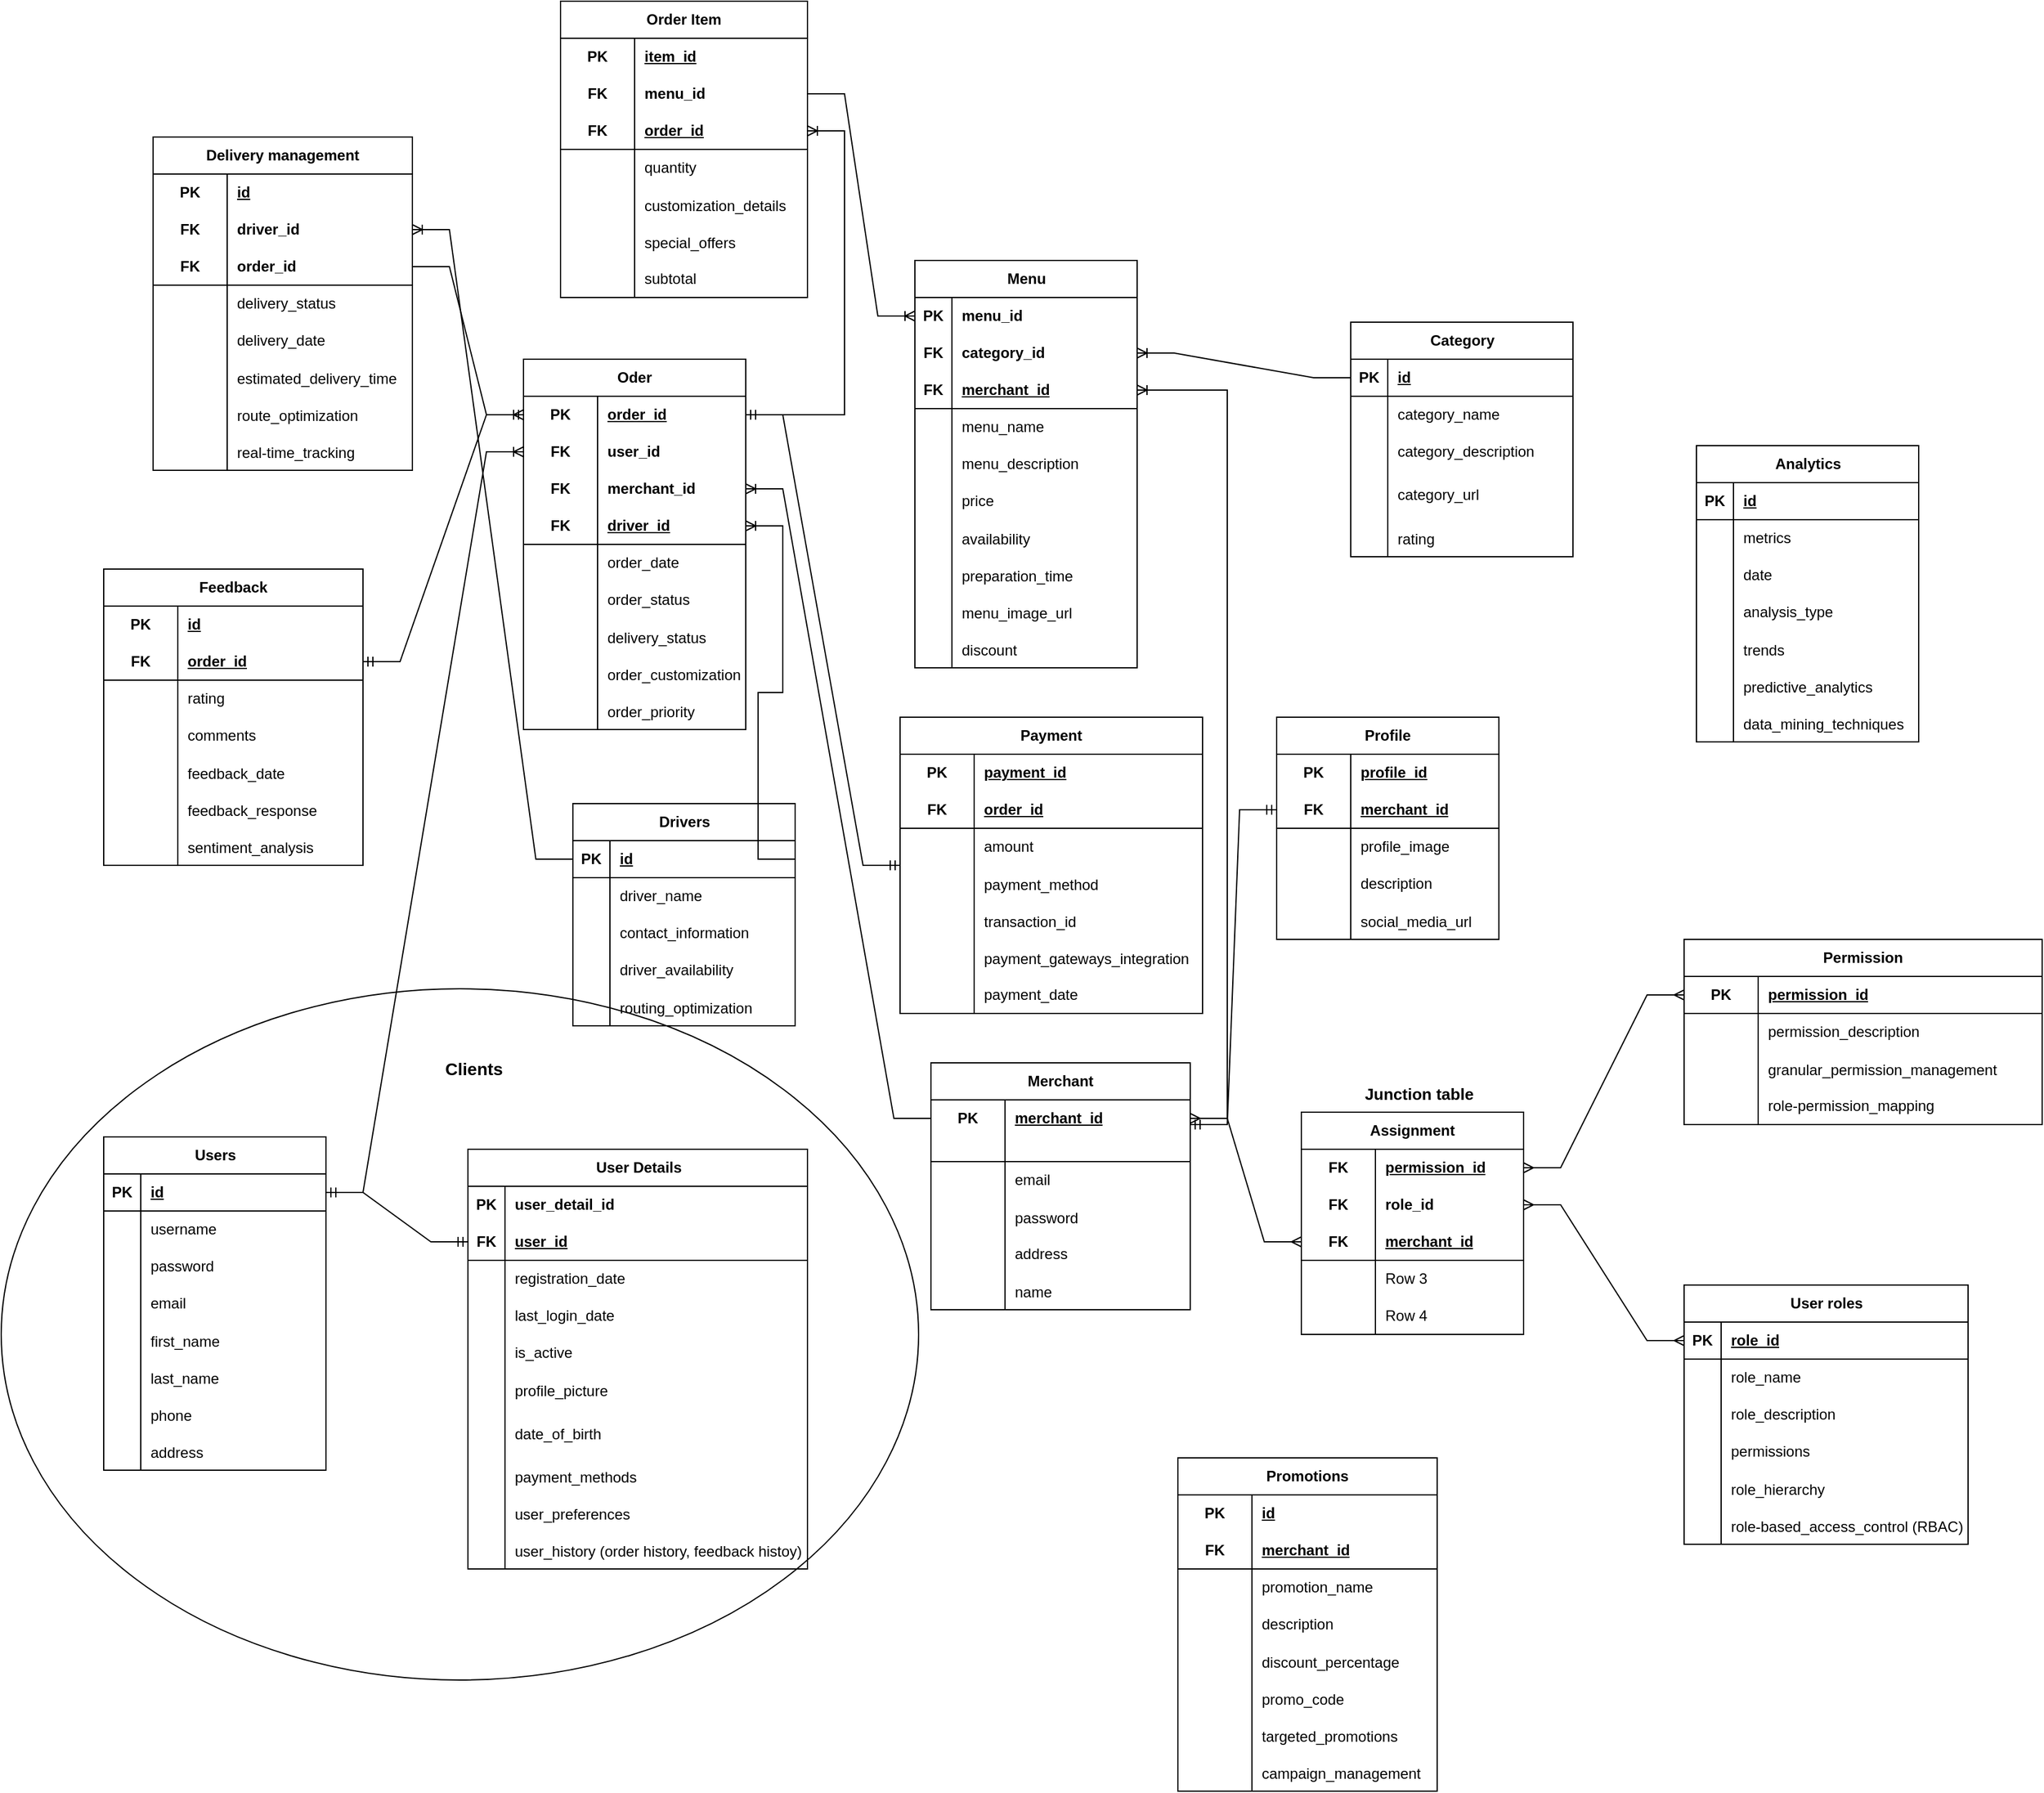 <mxfile version="23.1.2" type="github">
  <diagram id="C5RBs43oDa-KdzZeNtuy" name="Page-1">
    <mxGraphModel dx="2415" dy="2035" grid="1" gridSize="10" guides="1" tooltips="1" connect="1" arrows="1" fold="1" page="1" pageScale="1" pageWidth="827" pageHeight="1169" math="0" shadow="0">
      <root>
        <mxCell id="WIyWlLk6GJQsqaUBKTNV-0" />
        <mxCell id="WIyWlLk6GJQsqaUBKTNV-1" parent="WIyWlLk6GJQsqaUBKTNV-0" />
        <mxCell id="VFo2UUb4TXvu0ymK1jph-75" value="Merchant" style="shape=table;startSize=30;container=1;collapsible=1;childLayout=tableLayout;fixedRows=1;rowLines=0;fontStyle=1;align=center;resizeLast=1;html=1;whiteSpace=wrap;" parent="WIyWlLk6GJQsqaUBKTNV-1" vertex="1">
          <mxGeometry x="660" y="780" width="210" height="200" as="geometry" />
        </mxCell>
        <mxCell id="VFo2UUb4TXvu0ymK1jph-76" value="" style="shape=tableRow;horizontal=0;startSize=0;swimlaneHead=0;swimlaneBody=0;fillColor=none;collapsible=0;dropTarget=0;points=[[0,0.5],[1,0.5]];portConstraint=eastwest;top=0;left=0;right=0;bottom=0;html=1;" parent="VFo2UUb4TXvu0ymK1jph-75" vertex="1">
          <mxGeometry y="30" width="210" height="30" as="geometry" />
        </mxCell>
        <mxCell id="VFo2UUb4TXvu0ymK1jph-77" value="PK" style="shape=partialRectangle;connectable=0;fillColor=none;top=0;left=0;bottom=0;right=0;fontStyle=1;overflow=hidden;html=1;whiteSpace=wrap;" parent="VFo2UUb4TXvu0ymK1jph-76" vertex="1">
          <mxGeometry width="60" height="30" as="geometry">
            <mxRectangle width="60" height="30" as="alternateBounds" />
          </mxGeometry>
        </mxCell>
        <mxCell id="VFo2UUb4TXvu0ymK1jph-78" value="merchant_id" style="shape=partialRectangle;connectable=0;fillColor=none;top=0;left=0;bottom=0;right=0;align=left;spacingLeft=6;fontStyle=5;overflow=hidden;html=1;whiteSpace=wrap;" parent="VFo2UUb4TXvu0ymK1jph-76" vertex="1">
          <mxGeometry x="60" width="150" height="30" as="geometry">
            <mxRectangle width="150" height="30" as="alternateBounds" />
          </mxGeometry>
        </mxCell>
        <mxCell id="VFo2UUb4TXvu0ymK1jph-79" value="" style="shape=tableRow;horizontal=0;startSize=0;swimlaneHead=0;swimlaneBody=0;fillColor=none;collapsible=0;dropTarget=0;points=[[0,0.5],[1,0.5]];portConstraint=eastwest;top=0;left=0;right=0;bottom=1;html=1;" parent="VFo2UUb4TXvu0ymK1jph-75" vertex="1">
          <mxGeometry y="60" width="210" height="20" as="geometry" />
        </mxCell>
        <mxCell id="VFo2UUb4TXvu0ymK1jph-80" value="" style="shape=partialRectangle;connectable=0;fillColor=none;top=0;left=0;bottom=0;right=0;fontStyle=1;overflow=hidden;html=1;whiteSpace=wrap;" parent="VFo2UUb4TXvu0ymK1jph-79" vertex="1">
          <mxGeometry width="60" height="20" as="geometry">
            <mxRectangle width="60" height="20" as="alternateBounds" />
          </mxGeometry>
        </mxCell>
        <mxCell id="VFo2UUb4TXvu0ymK1jph-81" value="" style="shape=partialRectangle;connectable=0;fillColor=none;top=0;left=0;bottom=0;right=0;align=left;spacingLeft=6;fontStyle=5;overflow=hidden;html=1;whiteSpace=wrap;" parent="VFo2UUb4TXvu0ymK1jph-79" vertex="1">
          <mxGeometry x="60" width="150" height="20" as="geometry">
            <mxRectangle width="150" height="20" as="alternateBounds" />
          </mxGeometry>
        </mxCell>
        <mxCell id="VFo2UUb4TXvu0ymK1jph-82" value="" style="shape=tableRow;horizontal=0;startSize=0;swimlaneHead=0;swimlaneBody=0;fillColor=none;collapsible=0;dropTarget=0;points=[[0,0.5],[1,0.5]];portConstraint=eastwest;top=0;left=0;right=0;bottom=0;html=1;" parent="VFo2UUb4TXvu0ymK1jph-75" vertex="1">
          <mxGeometry y="80" width="210" height="30" as="geometry" />
        </mxCell>
        <mxCell id="VFo2UUb4TXvu0ymK1jph-83" value="" style="shape=partialRectangle;connectable=0;fillColor=none;top=0;left=0;bottom=0;right=0;editable=1;overflow=hidden;html=1;whiteSpace=wrap;" parent="VFo2UUb4TXvu0ymK1jph-82" vertex="1">
          <mxGeometry width="60" height="30" as="geometry">
            <mxRectangle width="60" height="30" as="alternateBounds" />
          </mxGeometry>
        </mxCell>
        <mxCell id="VFo2UUb4TXvu0ymK1jph-84" value="email" style="shape=partialRectangle;connectable=0;fillColor=none;top=0;left=0;bottom=0;right=0;align=left;spacingLeft=6;overflow=hidden;html=1;whiteSpace=wrap;" parent="VFo2UUb4TXvu0ymK1jph-82" vertex="1">
          <mxGeometry x="60" width="150" height="30" as="geometry">
            <mxRectangle width="150" height="30" as="alternateBounds" />
          </mxGeometry>
        </mxCell>
        <mxCell id="JbpBVPICQGIDOeNv6BYg-51" value="" style="shape=tableRow;horizontal=0;startSize=0;swimlaneHead=0;swimlaneBody=0;fillColor=none;collapsible=0;dropTarget=0;points=[[0,0.5],[1,0.5]];portConstraint=eastwest;top=0;left=0;right=0;bottom=0;" parent="VFo2UUb4TXvu0ymK1jph-75" vertex="1">
          <mxGeometry y="110" width="210" height="30" as="geometry" />
        </mxCell>
        <mxCell id="JbpBVPICQGIDOeNv6BYg-52" value="" style="shape=partialRectangle;connectable=0;fillColor=none;top=0;left=0;bottom=0;right=0;editable=1;overflow=hidden;" parent="JbpBVPICQGIDOeNv6BYg-51" vertex="1">
          <mxGeometry width="60" height="30" as="geometry">
            <mxRectangle width="60" height="30" as="alternateBounds" />
          </mxGeometry>
        </mxCell>
        <mxCell id="JbpBVPICQGIDOeNv6BYg-53" value="password" style="shape=partialRectangle;connectable=0;fillColor=none;top=0;left=0;bottom=0;right=0;align=left;spacingLeft=6;overflow=hidden;" parent="JbpBVPICQGIDOeNv6BYg-51" vertex="1">
          <mxGeometry x="60" width="150" height="30" as="geometry">
            <mxRectangle width="150" height="30" as="alternateBounds" />
          </mxGeometry>
        </mxCell>
        <mxCell id="VFo2UUb4TXvu0ymK1jph-85" value="" style="shape=tableRow;horizontal=0;startSize=0;swimlaneHead=0;swimlaneBody=0;fillColor=none;collapsible=0;dropTarget=0;points=[[0,0.5],[1,0.5]];portConstraint=eastwest;top=0;left=0;right=0;bottom=0;html=1;" parent="VFo2UUb4TXvu0ymK1jph-75" vertex="1">
          <mxGeometry y="140" width="210" height="30" as="geometry" />
        </mxCell>
        <mxCell id="VFo2UUb4TXvu0ymK1jph-86" value="" style="shape=partialRectangle;connectable=0;fillColor=none;top=0;left=0;bottom=0;right=0;editable=1;overflow=hidden;html=1;whiteSpace=wrap;" parent="VFo2UUb4TXvu0ymK1jph-85" vertex="1">
          <mxGeometry width="60" height="30" as="geometry">
            <mxRectangle width="60" height="30" as="alternateBounds" />
          </mxGeometry>
        </mxCell>
        <mxCell id="VFo2UUb4TXvu0ymK1jph-87" value="address" style="shape=partialRectangle;connectable=0;fillColor=none;top=0;left=0;bottom=0;right=0;align=left;spacingLeft=6;overflow=hidden;html=1;whiteSpace=wrap;" parent="VFo2UUb4TXvu0ymK1jph-85" vertex="1">
          <mxGeometry x="60" width="150" height="30" as="geometry">
            <mxRectangle width="150" height="30" as="alternateBounds" />
          </mxGeometry>
        </mxCell>
        <mxCell id="JbpBVPICQGIDOeNv6BYg-55" value="" style="shape=tableRow;horizontal=0;startSize=0;swimlaneHead=0;swimlaneBody=0;fillColor=none;collapsible=0;dropTarget=0;points=[[0,0.5],[1,0.5]];portConstraint=eastwest;top=0;left=0;right=0;bottom=0;" parent="VFo2UUb4TXvu0ymK1jph-75" vertex="1">
          <mxGeometry y="170" width="210" height="30" as="geometry" />
        </mxCell>
        <mxCell id="JbpBVPICQGIDOeNv6BYg-56" value="" style="shape=partialRectangle;connectable=0;fillColor=none;top=0;left=0;bottom=0;right=0;editable=1;overflow=hidden;" parent="JbpBVPICQGIDOeNv6BYg-55" vertex="1">
          <mxGeometry width="60" height="30" as="geometry">
            <mxRectangle width="60" height="30" as="alternateBounds" />
          </mxGeometry>
        </mxCell>
        <mxCell id="JbpBVPICQGIDOeNv6BYg-57" value="name" style="shape=partialRectangle;connectable=0;fillColor=none;top=0;left=0;bottom=0;right=0;align=left;spacingLeft=6;overflow=hidden;" parent="JbpBVPICQGIDOeNv6BYg-55" vertex="1">
          <mxGeometry x="60" width="150" height="30" as="geometry">
            <mxRectangle width="150" height="30" as="alternateBounds" />
          </mxGeometry>
        </mxCell>
        <mxCell id="VFo2UUb4TXvu0ymK1jph-106" value="Menu" style="shape=table;startSize=30;container=1;collapsible=1;childLayout=tableLayout;fixedRows=1;rowLines=0;fontStyle=1;align=center;resizeLast=1;html=1;" parent="WIyWlLk6GJQsqaUBKTNV-1" vertex="1">
          <mxGeometry x="647" y="130" width="180" height="330" as="geometry" />
        </mxCell>
        <mxCell id="VFo2UUb4TXvu0ymK1jph-141" value="" style="shape=tableRow;horizontal=0;startSize=0;swimlaneHead=0;swimlaneBody=0;fillColor=none;collapsible=0;dropTarget=0;points=[[0,0.5],[1,0.5]];portConstraint=eastwest;top=0;left=0;right=0;bottom=0;" parent="VFo2UUb4TXvu0ymK1jph-106" vertex="1">
          <mxGeometry y="30" width="180" height="30" as="geometry" />
        </mxCell>
        <mxCell id="VFo2UUb4TXvu0ymK1jph-142" value="PK" style="shape=partialRectangle;connectable=0;fillColor=none;top=0;left=0;bottom=0;right=0;fontStyle=1;overflow=hidden;whiteSpace=wrap;html=1;" parent="VFo2UUb4TXvu0ymK1jph-141" vertex="1">
          <mxGeometry width="30" height="30" as="geometry">
            <mxRectangle width="30" height="30" as="alternateBounds" />
          </mxGeometry>
        </mxCell>
        <mxCell id="VFo2UUb4TXvu0ymK1jph-143" value="&lt;b&gt;menu_id&lt;/b&gt;" style="shape=partialRectangle;connectable=0;fillColor=none;top=0;left=0;bottom=0;right=0;align=left;spacingLeft=6;fontStyle=0;overflow=hidden;whiteSpace=wrap;html=1;" parent="VFo2UUb4TXvu0ymK1jph-141" vertex="1">
          <mxGeometry x="30" width="150" height="30" as="geometry">
            <mxRectangle width="150" height="30" as="alternateBounds" />
          </mxGeometry>
        </mxCell>
        <mxCell id="VFo2UUb4TXvu0ymK1jph-210" value="" style="shape=tableRow;horizontal=0;startSize=0;swimlaneHead=0;swimlaneBody=0;fillColor=none;collapsible=0;dropTarget=0;points=[[0,0.5],[1,0.5]];portConstraint=eastwest;top=0;left=0;right=0;bottom=0;" parent="VFo2UUb4TXvu0ymK1jph-106" vertex="1">
          <mxGeometry y="60" width="180" height="30" as="geometry" />
        </mxCell>
        <mxCell id="VFo2UUb4TXvu0ymK1jph-211" value="FK" style="shape=partialRectangle;connectable=0;fillColor=none;top=0;left=0;bottom=0;right=0;fontStyle=1;overflow=hidden;whiteSpace=wrap;html=1;" parent="VFo2UUb4TXvu0ymK1jph-210" vertex="1">
          <mxGeometry width="30" height="30" as="geometry">
            <mxRectangle width="30" height="30" as="alternateBounds" />
          </mxGeometry>
        </mxCell>
        <mxCell id="VFo2UUb4TXvu0ymK1jph-212" value="category_id" style="shape=partialRectangle;connectable=0;fillColor=none;top=0;left=0;bottom=0;right=0;align=left;spacingLeft=6;fontStyle=1;overflow=hidden;whiteSpace=wrap;html=1;" parent="VFo2UUb4TXvu0ymK1jph-210" vertex="1">
          <mxGeometry x="30" width="150" height="30" as="geometry">
            <mxRectangle width="150" height="30" as="alternateBounds" />
          </mxGeometry>
        </mxCell>
        <mxCell id="VFo2UUb4TXvu0ymK1jph-107" value="" style="shape=tableRow;horizontal=0;startSize=0;swimlaneHead=0;swimlaneBody=0;fillColor=none;collapsible=0;dropTarget=0;points=[[0,0.5],[1,0.5]];portConstraint=eastwest;top=0;left=0;right=0;bottom=1;" parent="VFo2UUb4TXvu0ymK1jph-106" vertex="1">
          <mxGeometry y="90" width="180" height="30" as="geometry" />
        </mxCell>
        <mxCell id="VFo2UUb4TXvu0ymK1jph-108" value="FK" style="shape=partialRectangle;connectable=0;fillColor=none;top=0;left=0;bottom=0;right=0;fontStyle=1;overflow=hidden;whiteSpace=wrap;html=1;" parent="VFo2UUb4TXvu0ymK1jph-107" vertex="1">
          <mxGeometry width="30" height="30" as="geometry">
            <mxRectangle width="30" height="30" as="alternateBounds" />
          </mxGeometry>
        </mxCell>
        <mxCell id="VFo2UUb4TXvu0ymK1jph-109" value="merchant_id" style="shape=partialRectangle;connectable=0;fillColor=none;top=0;left=0;bottom=0;right=0;align=left;spacingLeft=6;fontStyle=5;overflow=hidden;whiteSpace=wrap;html=1;" parent="VFo2UUb4TXvu0ymK1jph-107" vertex="1">
          <mxGeometry x="30" width="150" height="30" as="geometry">
            <mxRectangle width="150" height="30" as="alternateBounds" />
          </mxGeometry>
        </mxCell>
        <mxCell id="VFo2UUb4TXvu0ymK1jph-110" value="" style="shape=tableRow;horizontal=0;startSize=0;swimlaneHead=0;swimlaneBody=0;fillColor=none;collapsible=0;dropTarget=0;points=[[0,0.5],[1,0.5]];portConstraint=eastwest;top=0;left=0;right=0;bottom=0;" parent="VFo2UUb4TXvu0ymK1jph-106" vertex="1">
          <mxGeometry y="120" width="180" height="30" as="geometry" />
        </mxCell>
        <mxCell id="VFo2UUb4TXvu0ymK1jph-111" value="" style="shape=partialRectangle;connectable=0;fillColor=none;top=0;left=0;bottom=0;right=0;editable=1;overflow=hidden;whiteSpace=wrap;html=1;" parent="VFo2UUb4TXvu0ymK1jph-110" vertex="1">
          <mxGeometry width="30" height="30" as="geometry">
            <mxRectangle width="30" height="30" as="alternateBounds" />
          </mxGeometry>
        </mxCell>
        <mxCell id="VFo2UUb4TXvu0ymK1jph-112" value="menu_name" style="shape=partialRectangle;connectable=0;fillColor=none;top=0;left=0;bottom=0;right=0;align=left;spacingLeft=6;overflow=hidden;whiteSpace=wrap;html=1;" parent="VFo2UUb4TXvu0ymK1jph-110" vertex="1">
          <mxGeometry x="30" width="150" height="30" as="geometry">
            <mxRectangle width="150" height="30" as="alternateBounds" />
          </mxGeometry>
        </mxCell>
        <mxCell id="VFo2UUb4TXvu0ymK1jph-113" value="" style="shape=tableRow;horizontal=0;startSize=0;swimlaneHead=0;swimlaneBody=0;fillColor=none;collapsible=0;dropTarget=0;points=[[0,0.5],[1,0.5]];portConstraint=eastwest;top=0;left=0;right=0;bottom=0;" parent="VFo2UUb4TXvu0ymK1jph-106" vertex="1">
          <mxGeometry y="150" width="180" height="30" as="geometry" />
        </mxCell>
        <mxCell id="VFo2UUb4TXvu0ymK1jph-114" value="" style="shape=partialRectangle;connectable=0;fillColor=none;top=0;left=0;bottom=0;right=0;editable=1;overflow=hidden;whiteSpace=wrap;html=1;" parent="VFo2UUb4TXvu0ymK1jph-113" vertex="1">
          <mxGeometry width="30" height="30" as="geometry">
            <mxRectangle width="30" height="30" as="alternateBounds" />
          </mxGeometry>
        </mxCell>
        <mxCell id="VFo2UUb4TXvu0ymK1jph-115" value="menu_description" style="shape=partialRectangle;connectable=0;fillColor=none;top=0;left=0;bottom=0;right=0;align=left;spacingLeft=6;overflow=hidden;whiteSpace=wrap;html=1;" parent="VFo2UUb4TXvu0ymK1jph-113" vertex="1">
          <mxGeometry x="30" width="150" height="30" as="geometry">
            <mxRectangle width="150" height="30" as="alternateBounds" />
          </mxGeometry>
        </mxCell>
        <mxCell id="VFo2UUb4TXvu0ymK1jph-116" value="" style="shape=tableRow;horizontal=0;startSize=0;swimlaneHead=0;swimlaneBody=0;fillColor=none;collapsible=0;dropTarget=0;points=[[0,0.5],[1,0.5]];portConstraint=eastwest;top=0;left=0;right=0;bottom=0;" parent="VFo2UUb4TXvu0ymK1jph-106" vertex="1">
          <mxGeometry y="180" width="180" height="30" as="geometry" />
        </mxCell>
        <mxCell id="VFo2UUb4TXvu0ymK1jph-117" value="" style="shape=partialRectangle;connectable=0;fillColor=none;top=0;left=0;bottom=0;right=0;editable=1;overflow=hidden;whiteSpace=wrap;html=1;" parent="VFo2UUb4TXvu0ymK1jph-116" vertex="1">
          <mxGeometry width="30" height="30" as="geometry">
            <mxRectangle width="30" height="30" as="alternateBounds" />
          </mxGeometry>
        </mxCell>
        <mxCell id="VFo2UUb4TXvu0ymK1jph-118" value="price" style="shape=partialRectangle;connectable=0;fillColor=none;top=0;left=0;bottom=0;right=0;align=left;spacingLeft=6;overflow=hidden;whiteSpace=wrap;html=1;" parent="VFo2UUb4TXvu0ymK1jph-116" vertex="1">
          <mxGeometry x="30" width="150" height="30" as="geometry">
            <mxRectangle width="150" height="30" as="alternateBounds" />
          </mxGeometry>
        </mxCell>
        <mxCell id="JbpBVPICQGIDOeNv6BYg-58" value="" style="shape=tableRow;horizontal=0;startSize=0;swimlaneHead=0;swimlaneBody=0;fillColor=none;collapsible=0;dropTarget=0;points=[[0,0.5],[1,0.5]];portConstraint=eastwest;top=0;left=0;right=0;bottom=0;" parent="VFo2UUb4TXvu0ymK1jph-106" vertex="1">
          <mxGeometry y="210" width="180" height="30" as="geometry" />
        </mxCell>
        <mxCell id="JbpBVPICQGIDOeNv6BYg-59" value="" style="shape=partialRectangle;connectable=0;fillColor=none;top=0;left=0;bottom=0;right=0;editable=1;overflow=hidden;" parent="JbpBVPICQGIDOeNv6BYg-58" vertex="1">
          <mxGeometry width="30" height="30" as="geometry">
            <mxRectangle width="30" height="30" as="alternateBounds" />
          </mxGeometry>
        </mxCell>
        <mxCell id="JbpBVPICQGIDOeNv6BYg-60" value="availability" style="shape=partialRectangle;connectable=0;fillColor=none;top=0;left=0;bottom=0;right=0;align=left;spacingLeft=6;overflow=hidden;" parent="JbpBVPICQGIDOeNv6BYg-58" vertex="1">
          <mxGeometry x="30" width="150" height="30" as="geometry">
            <mxRectangle width="150" height="30" as="alternateBounds" />
          </mxGeometry>
        </mxCell>
        <mxCell id="JbpBVPICQGIDOeNv6BYg-64" value="" style="shape=tableRow;horizontal=0;startSize=0;swimlaneHead=0;swimlaneBody=0;fillColor=none;collapsible=0;dropTarget=0;points=[[0,0.5],[1,0.5]];portConstraint=eastwest;top=0;left=0;right=0;bottom=0;" parent="VFo2UUb4TXvu0ymK1jph-106" vertex="1">
          <mxGeometry y="240" width="180" height="30" as="geometry" />
        </mxCell>
        <mxCell id="JbpBVPICQGIDOeNv6BYg-65" value="" style="shape=partialRectangle;connectable=0;fillColor=none;top=0;left=0;bottom=0;right=0;editable=1;overflow=hidden;" parent="JbpBVPICQGIDOeNv6BYg-64" vertex="1">
          <mxGeometry width="30" height="30" as="geometry">
            <mxRectangle width="30" height="30" as="alternateBounds" />
          </mxGeometry>
        </mxCell>
        <mxCell id="JbpBVPICQGIDOeNv6BYg-66" value="preparation_time" style="shape=partialRectangle;connectable=0;fillColor=none;top=0;left=0;bottom=0;right=0;align=left;spacingLeft=6;overflow=hidden;" parent="JbpBVPICQGIDOeNv6BYg-64" vertex="1">
          <mxGeometry x="30" width="150" height="30" as="geometry">
            <mxRectangle width="150" height="30" as="alternateBounds" />
          </mxGeometry>
        </mxCell>
        <mxCell id="JbpBVPICQGIDOeNv6BYg-61" value="" style="shape=tableRow;horizontal=0;startSize=0;swimlaneHead=0;swimlaneBody=0;fillColor=none;collapsible=0;dropTarget=0;points=[[0,0.5],[1,0.5]];portConstraint=eastwest;top=0;left=0;right=0;bottom=0;" parent="VFo2UUb4TXvu0ymK1jph-106" vertex="1">
          <mxGeometry y="270" width="180" height="30" as="geometry" />
        </mxCell>
        <mxCell id="JbpBVPICQGIDOeNv6BYg-62" value="" style="shape=partialRectangle;connectable=0;fillColor=none;top=0;left=0;bottom=0;right=0;editable=1;overflow=hidden;" parent="JbpBVPICQGIDOeNv6BYg-61" vertex="1">
          <mxGeometry width="30" height="30" as="geometry">
            <mxRectangle width="30" height="30" as="alternateBounds" />
          </mxGeometry>
        </mxCell>
        <mxCell id="JbpBVPICQGIDOeNv6BYg-63" value="menu_image_url" style="shape=partialRectangle;connectable=0;fillColor=none;top=0;left=0;bottom=0;right=0;align=left;spacingLeft=6;overflow=hidden;" parent="JbpBVPICQGIDOeNv6BYg-61" vertex="1">
          <mxGeometry x="30" width="150" height="30" as="geometry">
            <mxRectangle width="150" height="30" as="alternateBounds" />
          </mxGeometry>
        </mxCell>
        <mxCell id="JbpBVPICQGIDOeNv6BYg-67" value="" style="shape=tableRow;horizontal=0;startSize=0;swimlaneHead=0;swimlaneBody=0;fillColor=none;collapsible=0;dropTarget=0;points=[[0,0.5],[1,0.5]];portConstraint=eastwest;top=0;left=0;right=0;bottom=0;" parent="VFo2UUb4TXvu0ymK1jph-106" vertex="1">
          <mxGeometry y="300" width="180" height="30" as="geometry" />
        </mxCell>
        <mxCell id="JbpBVPICQGIDOeNv6BYg-68" value="" style="shape=partialRectangle;connectable=0;fillColor=none;top=0;left=0;bottom=0;right=0;editable=1;overflow=hidden;" parent="JbpBVPICQGIDOeNv6BYg-67" vertex="1">
          <mxGeometry width="30" height="30" as="geometry">
            <mxRectangle width="30" height="30" as="alternateBounds" />
          </mxGeometry>
        </mxCell>
        <mxCell id="JbpBVPICQGIDOeNv6BYg-69" value="discount" style="shape=partialRectangle;connectable=0;fillColor=none;top=0;left=0;bottom=0;right=0;align=left;spacingLeft=6;overflow=hidden;" parent="JbpBVPICQGIDOeNv6BYg-67" vertex="1">
          <mxGeometry x="30" width="150" height="30" as="geometry">
            <mxRectangle width="150" height="30" as="alternateBounds" />
          </mxGeometry>
        </mxCell>
        <mxCell id="VFo2UUb4TXvu0ymK1jph-123" value="Profile" style="shape=table;startSize=30;container=1;collapsible=1;childLayout=tableLayout;fixedRows=1;rowLines=0;fontStyle=1;align=center;resizeLast=1;html=1;whiteSpace=wrap;" parent="WIyWlLk6GJQsqaUBKTNV-1" vertex="1">
          <mxGeometry x="940" y="500" width="180" height="180" as="geometry" />
        </mxCell>
        <mxCell id="VFo2UUb4TXvu0ymK1jph-124" value="" style="shape=tableRow;horizontal=0;startSize=0;swimlaneHead=0;swimlaneBody=0;fillColor=none;collapsible=0;dropTarget=0;points=[[0,0.5],[1,0.5]];portConstraint=eastwest;top=0;left=0;right=0;bottom=0;html=1;" parent="VFo2UUb4TXvu0ymK1jph-123" vertex="1">
          <mxGeometry y="30" width="180" height="30" as="geometry" />
        </mxCell>
        <mxCell id="VFo2UUb4TXvu0ymK1jph-125" value="PK&lt;br&gt;" style="shape=partialRectangle;connectable=0;fillColor=none;top=0;left=0;bottom=0;right=0;fontStyle=1;overflow=hidden;html=1;whiteSpace=wrap;" parent="VFo2UUb4TXvu0ymK1jph-124" vertex="1">
          <mxGeometry width="60" height="30" as="geometry">
            <mxRectangle width="60" height="30" as="alternateBounds" />
          </mxGeometry>
        </mxCell>
        <mxCell id="VFo2UUb4TXvu0ymK1jph-126" value="profile_id" style="shape=partialRectangle;connectable=0;fillColor=none;top=0;left=0;bottom=0;right=0;align=left;spacingLeft=6;fontStyle=5;overflow=hidden;html=1;whiteSpace=wrap;" parent="VFo2UUb4TXvu0ymK1jph-124" vertex="1">
          <mxGeometry x="60" width="120" height="30" as="geometry">
            <mxRectangle width="120" height="30" as="alternateBounds" />
          </mxGeometry>
        </mxCell>
        <mxCell id="VFo2UUb4TXvu0ymK1jph-127" value="" style="shape=tableRow;horizontal=0;startSize=0;swimlaneHead=0;swimlaneBody=0;fillColor=none;collapsible=0;dropTarget=0;points=[[0,0.5],[1,0.5]];portConstraint=eastwest;top=0;left=0;right=0;bottom=1;html=1;" parent="VFo2UUb4TXvu0ymK1jph-123" vertex="1">
          <mxGeometry y="60" width="180" height="30" as="geometry" />
        </mxCell>
        <mxCell id="VFo2UUb4TXvu0ymK1jph-128" value="FK" style="shape=partialRectangle;connectable=0;fillColor=none;top=0;left=0;bottom=0;right=0;fontStyle=1;overflow=hidden;html=1;whiteSpace=wrap;" parent="VFo2UUb4TXvu0ymK1jph-127" vertex="1">
          <mxGeometry width="60" height="30" as="geometry">
            <mxRectangle width="60" height="30" as="alternateBounds" />
          </mxGeometry>
        </mxCell>
        <mxCell id="VFo2UUb4TXvu0ymK1jph-129" value="merchant_id" style="shape=partialRectangle;connectable=0;fillColor=none;top=0;left=0;bottom=0;right=0;align=left;spacingLeft=6;fontStyle=5;overflow=hidden;html=1;whiteSpace=wrap;" parent="VFo2UUb4TXvu0ymK1jph-127" vertex="1">
          <mxGeometry x="60" width="120" height="30" as="geometry">
            <mxRectangle width="120" height="30" as="alternateBounds" />
          </mxGeometry>
        </mxCell>
        <mxCell id="VFo2UUb4TXvu0ymK1jph-130" value="" style="shape=tableRow;horizontal=0;startSize=0;swimlaneHead=0;swimlaneBody=0;fillColor=none;collapsible=0;dropTarget=0;points=[[0,0.5],[1,0.5]];portConstraint=eastwest;top=0;left=0;right=0;bottom=0;html=1;" parent="VFo2UUb4TXvu0ymK1jph-123" vertex="1">
          <mxGeometry y="90" width="180" height="30" as="geometry" />
        </mxCell>
        <mxCell id="VFo2UUb4TXvu0ymK1jph-131" value="" style="shape=partialRectangle;connectable=0;fillColor=none;top=0;left=0;bottom=0;right=0;editable=1;overflow=hidden;html=1;whiteSpace=wrap;" parent="VFo2UUb4TXvu0ymK1jph-130" vertex="1">
          <mxGeometry width="60" height="30" as="geometry">
            <mxRectangle width="60" height="30" as="alternateBounds" />
          </mxGeometry>
        </mxCell>
        <mxCell id="VFo2UUb4TXvu0ymK1jph-132" value="profile_image&lt;span style=&quot;white-space: pre;&quot;&gt;&#x9;&lt;/span&gt;&lt;span style=&quot;white-space: pre;&quot;&gt;&#x9;&lt;/span&gt;" style="shape=partialRectangle;connectable=0;fillColor=none;top=0;left=0;bottom=0;right=0;align=left;spacingLeft=6;overflow=hidden;html=1;whiteSpace=wrap;" parent="VFo2UUb4TXvu0ymK1jph-130" vertex="1">
          <mxGeometry x="60" width="120" height="30" as="geometry">
            <mxRectangle width="120" height="30" as="alternateBounds" />
          </mxGeometry>
        </mxCell>
        <mxCell id="VFo2UUb4TXvu0ymK1jph-133" value="" style="shape=tableRow;horizontal=0;startSize=0;swimlaneHead=0;swimlaneBody=0;fillColor=none;collapsible=0;dropTarget=0;points=[[0,0.5],[1,0.5]];portConstraint=eastwest;top=0;left=0;right=0;bottom=0;html=1;" parent="VFo2UUb4TXvu0ymK1jph-123" vertex="1">
          <mxGeometry y="120" width="180" height="30" as="geometry" />
        </mxCell>
        <mxCell id="VFo2UUb4TXvu0ymK1jph-134" value="" style="shape=partialRectangle;connectable=0;fillColor=none;top=0;left=0;bottom=0;right=0;editable=1;overflow=hidden;html=1;whiteSpace=wrap;" parent="VFo2UUb4TXvu0ymK1jph-133" vertex="1">
          <mxGeometry width="60" height="30" as="geometry">
            <mxRectangle width="60" height="30" as="alternateBounds" />
          </mxGeometry>
        </mxCell>
        <mxCell id="VFo2UUb4TXvu0ymK1jph-135" value="description" style="shape=partialRectangle;connectable=0;fillColor=none;top=0;left=0;bottom=0;right=0;align=left;spacingLeft=6;overflow=hidden;html=1;whiteSpace=wrap;" parent="VFo2UUb4TXvu0ymK1jph-133" vertex="1">
          <mxGeometry x="60" width="120" height="30" as="geometry">
            <mxRectangle width="120" height="30" as="alternateBounds" />
          </mxGeometry>
        </mxCell>
        <mxCell id="JbpBVPICQGIDOeNv6BYg-108" value="" style="shape=tableRow;horizontal=0;startSize=0;swimlaneHead=0;swimlaneBody=0;fillColor=none;collapsible=0;dropTarget=0;points=[[0,0.5],[1,0.5]];portConstraint=eastwest;top=0;left=0;right=0;bottom=0;" parent="VFo2UUb4TXvu0ymK1jph-123" vertex="1">
          <mxGeometry y="150" width="180" height="30" as="geometry" />
        </mxCell>
        <mxCell id="JbpBVPICQGIDOeNv6BYg-109" value="" style="shape=partialRectangle;connectable=0;fillColor=none;top=0;left=0;bottom=0;right=0;editable=1;overflow=hidden;" parent="JbpBVPICQGIDOeNv6BYg-108" vertex="1">
          <mxGeometry width="60" height="30" as="geometry">
            <mxRectangle width="60" height="30" as="alternateBounds" />
          </mxGeometry>
        </mxCell>
        <mxCell id="JbpBVPICQGIDOeNv6BYg-110" value="social_media_url" style="shape=partialRectangle;connectable=0;fillColor=none;top=0;left=0;bottom=0;right=0;align=left;spacingLeft=6;overflow=hidden;" parent="JbpBVPICQGIDOeNv6BYg-108" vertex="1">
          <mxGeometry x="60" width="120" height="30" as="geometry">
            <mxRectangle width="120" height="30" as="alternateBounds" />
          </mxGeometry>
        </mxCell>
        <mxCell id="VFo2UUb4TXvu0ymK1jph-137" value="" style="edgeStyle=entityRelationEdgeStyle;fontSize=12;html=1;endArrow=ERmandOne;startArrow=ERmandOne;rounded=0;entryX=0;entryY=0.5;entryDx=0;entryDy=0;exitX=1;exitY=0.25;exitDx=0;exitDy=0;" parent="WIyWlLk6GJQsqaUBKTNV-1" source="VFo2UUb4TXvu0ymK1jph-75" target="VFo2UUb4TXvu0ymK1jph-127" edge="1">
          <mxGeometry width="100" height="100" relative="1" as="geometry">
            <mxPoint x="480" y="70" as="sourcePoint" />
            <mxPoint x="670" y="290" as="targetPoint" />
            <Array as="points">
              <mxPoint x="600" y="125" />
              <mxPoint x="610" y="110" />
            </Array>
          </mxGeometry>
        </mxCell>
        <mxCell id="VFo2UUb4TXvu0ymK1jph-138" value="" style="edgeStyle=entityRelationEdgeStyle;fontSize=12;html=1;endArrow=ERoneToMany;rounded=0;entryX=1;entryY=0.5;entryDx=0;entryDy=0;" parent="WIyWlLk6GJQsqaUBKTNV-1" source="VFo2UUb4TXvu0ymK1jph-76" target="VFo2UUb4TXvu0ymK1jph-107" edge="1">
          <mxGeometry width="100" height="100" relative="1" as="geometry">
            <mxPoint x="400" y="370" as="sourcePoint" />
            <mxPoint x="500" y="270" as="targetPoint" />
            <Array as="points">
              <mxPoint x="810" y="200" />
            </Array>
          </mxGeometry>
        </mxCell>
        <mxCell id="VFo2UUb4TXvu0ymK1jph-144" value="Order Item" style="shape=table;startSize=30;container=1;collapsible=1;childLayout=tableLayout;fixedRows=1;rowLines=0;fontStyle=1;align=center;resizeLast=1;html=1;whiteSpace=wrap;" parent="WIyWlLk6GJQsqaUBKTNV-1" vertex="1">
          <mxGeometry x="360" y="-80" width="200" height="240" as="geometry" />
        </mxCell>
        <mxCell id="VFo2UUb4TXvu0ymK1jph-145" value="" style="shape=tableRow;horizontal=0;startSize=0;swimlaneHead=0;swimlaneBody=0;fillColor=none;collapsible=0;dropTarget=0;points=[[0,0.5],[1,0.5]];portConstraint=eastwest;top=0;left=0;right=0;bottom=0;html=1;" parent="VFo2UUb4TXvu0ymK1jph-144" vertex="1">
          <mxGeometry y="30" width="200" height="30" as="geometry" />
        </mxCell>
        <mxCell id="VFo2UUb4TXvu0ymK1jph-146" value="PK" style="shape=partialRectangle;connectable=0;fillColor=none;top=0;left=0;bottom=0;right=0;fontStyle=1;overflow=hidden;html=1;whiteSpace=wrap;" parent="VFo2UUb4TXvu0ymK1jph-145" vertex="1">
          <mxGeometry width="60" height="30" as="geometry">
            <mxRectangle width="60" height="30" as="alternateBounds" />
          </mxGeometry>
        </mxCell>
        <mxCell id="VFo2UUb4TXvu0ymK1jph-147" value="item_id" style="shape=partialRectangle;connectable=0;fillColor=none;top=0;left=0;bottom=0;right=0;align=left;spacingLeft=6;fontStyle=5;overflow=hidden;html=1;whiteSpace=wrap;" parent="VFo2UUb4TXvu0ymK1jph-145" vertex="1">
          <mxGeometry x="60" width="140" height="30" as="geometry">
            <mxRectangle width="140" height="30" as="alternateBounds" />
          </mxGeometry>
        </mxCell>
        <mxCell id="VFo2UUb4TXvu0ymK1jph-158" value="" style="shape=tableRow;horizontal=0;startSize=0;swimlaneHead=0;swimlaneBody=0;fillColor=none;collapsible=0;dropTarget=0;points=[[0,0.5],[1,0.5]];portConstraint=eastwest;top=0;left=0;right=0;bottom=0;" parent="VFo2UUb4TXvu0ymK1jph-144" vertex="1">
          <mxGeometry y="60" width="200" height="30" as="geometry" />
        </mxCell>
        <mxCell id="VFo2UUb4TXvu0ymK1jph-159" value="FK" style="shape=partialRectangle;connectable=0;fillColor=none;top=0;left=0;bottom=0;right=0;fontStyle=1;overflow=hidden;whiteSpace=wrap;html=1;" parent="VFo2UUb4TXvu0ymK1jph-158" vertex="1">
          <mxGeometry width="60" height="30" as="geometry">
            <mxRectangle width="60" height="30" as="alternateBounds" />
          </mxGeometry>
        </mxCell>
        <mxCell id="VFo2UUb4TXvu0ymK1jph-160" value="menu_id" style="shape=partialRectangle;connectable=0;fillColor=none;top=0;left=0;bottom=0;right=0;align=left;spacingLeft=6;fontStyle=1;overflow=hidden;whiteSpace=wrap;html=1;" parent="VFo2UUb4TXvu0ymK1jph-158" vertex="1">
          <mxGeometry x="60" width="140" height="30" as="geometry">
            <mxRectangle width="140" height="30" as="alternateBounds" />
          </mxGeometry>
        </mxCell>
        <mxCell id="VFo2UUb4TXvu0ymK1jph-148" value="" style="shape=tableRow;horizontal=0;startSize=0;swimlaneHead=0;swimlaneBody=0;fillColor=none;collapsible=0;dropTarget=0;points=[[0,0.5],[1,0.5]];portConstraint=eastwest;top=0;left=0;right=0;bottom=1;html=1;" parent="VFo2UUb4TXvu0ymK1jph-144" vertex="1">
          <mxGeometry y="90" width="200" height="30" as="geometry" />
        </mxCell>
        <mxCell id="VFo2UUb4TXvu0ymK1jph-149" value="FK" style="shape=partialRectangle;connectable=0;fillColor=none;top=0;left=0;bottom=0;right=0;fontStyle=1;overflow=hidden;html=1;whiteSpace=wrap;" parent="VFo2UUb4TXvu0ymK1jph-148" vertex="1">
          <mxGeometry width="60" height="30" as="geometry">
            <mxRectangle width="60" height="30" as="alternateBounds" />
          </mxGeometry>
        </mxCell>
        <mxCell id="VFo2UUb4TXvu0ymK1jph-150" value="order_id" style="shape=partialRectangle;connectable=0;fillColor=none;top=0;left=0;bottom=0;right=0;align=left;spacingLeft=6;fontStyle=5;overflow=hidden;html=1;whiteSpace=wrap;" parent="VFo2UUb4TXvu0ymK1jph-148" vertex="1">
          <mxGeometry x="60" width="140" height="30" as="geometry">
            <mxRectangle width="140" height="30" as="alternateBounds" />
          </mxGeometry>
        </mxCell>
        <mxCell id="VFo2UUb4TXvu0ymK1jph-151" value="" style="shape=tableRow;horizontal=0;startSize=0;swimlaneHead=0;swimlaneBody=0;fillColor=none;collapsible=0;dropTarget=0;points=[[0,0.5],[1,0.5]];portConstraint=eastwest;top=0;left=0;right=0;bottom=0;html=1;" parent="VFo2UUb4TXvu0ymK1jph-144" vertex="1">
          <mxGeometry y="120" width="200" height="30" as="geometry" />
        </mxCell>
        <mxCell id="VFo2UUb4TXvu0ymK1jph-152" value="" style="shape=partialRectangle;connectable=0;fillColor=none;top=0;left=0;bottom=0;right=0;editable=1;overflow=hidden;html=1;whiteSpace=wrap;" parent="VFo2UUb4TXvu0ymK1jph-151" vertex="1">
          <mxGeometry width="60" height="30" as="geometry">
            <mxRectangle width="60" height="30" as="alternateBounds" />
          </mxGeometry>
        </mxCell>
        <mxCell id="VFo2UUb4TXvu0ymK1jph-153" value="quantity" style="shape=partialRectangle;connectable=0;fillColor=none;top=0;left=0;bottom=0;right=0;align=left;spacingLeft=6;overflow=hidden;html=1;whiteSpace=wrap;" parent="VFo2UUb4TXvu0ymK1jph-151" vertex="1">
          <mxGeometry x="60" width="140" height="30" as="geometry">
            <mxRectangle width="140" height="30" as="alternateBounds" />
          </mxGeometry>
        </mxCell>
        <mxCell id="p9YVU_JW6TtnS0QoN3yK-10" value="" style="shape=tableRow;horizontal=0;startSize=0;swimlaneHead=0;swimlaneBody=0;fillColor=none;collapsible=0;dropTarget=0;points=[[0,0.5],[1,0.5]];portConstraint=eastwest;top=0;left=0;right=0;bottom=0;" vertex="1" parent="VFo2UUb4TXvu0ymK1jph-144">
          <mxGeometry y="150" width="200" height="30" as="geometry" />
        </mxCell>
        <mxCell id="p9YVU_JW6TtnS0QoN3yK-11" value="" style="shape=partialRectangle;connectable=0;fillColor=none;top=0;left=0;bottom=0;right=0;editable=1;overflow=hidden;" vertex="1" parent="p9YVU_JW6TtnS0QoN3yK-10">
          <mxGeometry width="60" height="30" as="geometry">
            <mxRectangle width="60" height="30" as="alternateBounds" />
          </mxGeometry>
        </mxCell>
        <mxCell id="p9YVU_JW6TtnS0QoN3yK-12" value="customization_details" style="shape=partialRectangle;connectable=0;fillColor=none;top=0;left=0;bottom=0;right=0;align=left;spacingLeft=6;overflow=hidden;" vertex="1" parent="p9YVU_JW6TtnS0QoN3yK-10">
          <mxGeometry x="60" width="140" height="30" as="geometry">
            <mxRectangle width="140" height="30" as="alternateBounds" />
          </mxGeometry>
        </mxCell>
        <mxCell id="p9YVU_JW6TtnS0QoN3yK-13" value="" style="shape=tableRow;horizontal=0;startSize=0;swimlaneHead=0;swimlaneBody=0;fillColor=none;collapsible=0;dropTarget=0;points=[[0,0.5],[1,0.5]];portConstraint=eastwest;top=0;left=0;right=0;bottom=0;" vertex="1" parent="VFo2UUb4TXvu0ymK1jph-144">
          <mxGeometry y="180" width="200" height="30" as="geometry" />
        </mxCell>
        <mxCell id="p9YVU_JW6TtnS0QoN3yK-14" value="" style="shape=partialRectangle;connectable=0;fillColor=none;top=0;left=0;bottom=0;right=0;editable=1;overflow=hidden;" vertex="1" parent="p9YVU_JW6TtnS0QoN3yK-13">
          <mxGeometry width="60" height="30" as="geometry">
            <mxRectangle width="60" height="30" as="alternateBounds" />
          </mxGeometry>
        </mxCell>
        <mxCell id="p9YVU_JW6TtnS0QoN3yK-15" value="special_offers" style="shape=partialRectangle;connectable=0;fillColor=none;top=0;left=0;bottom=0;right=0;align=left;spacingLeft=6;overflow=hidden;" vertex="1" parent="p9YVU_JW6TtnS0QoN3yK-13">
          <mxGeometry x="60" width="140" height="30" as="geometry">
            <mxRectangle width="140" height="30" as="alternateBounds" />
          </mxGeometry>
        </mxCell>
        <mxCell id="VFo2UUb4TXvu0ymK1jph-154" value="" style="shape=tableRow;horizontal=0;startSize=0;swimlaneHead=0;swimlaneBody=0;fillColor=none;collapsible=0;dropTarget=0;points=[[0,0.5],[1,0.5]];portConstraint=eastwest;top=0;left=0;right=0;bottom=0;html=1;" parent="VFo2UUb4TXvu0ymK1jph-144" vertex="1">
          <mxGeometry y="210" width="200" height="30" as="geometry" />
        </mxCell>
        <mxCell id="VFo2UUb4TXvu0ymK1jph-155" value="" style="shape=partialRectangle;connectable=0;fillColor=none;top=0;left=0;bottom=0;right=0;editable=1;overflow=hidden;html=1;whiteSpace=wrap;" parent="VFo2UUb4TXvu0ymK1jph-154" vertex="1">
          <mxGeometry width="60" height="30" as="geometry">
            <mxRectangle width="60" height="30" as="alternateBounds" />
          </mxGeometry>
        </mxCell>
        <mxCell id="VFo2UUb4TXvu0ymK1jph-156" value="subtotal" style="shape=partialRectangle;connectable=0;fillColor=none;top=0;left=0;bottom=0;right=0;align=left;spacingLeft=6;overflow=hidden;html=1;whiteSpace=wrap;" parent="VFo2UUb4TXvu0ymK1jph-154" vertex="1">
          <mxGeometry x="60" width="140" height="30" as="geometry">
            <mxRectangle width="140" height="30" as="alternateBounds" />
          </mxGeometry>
        </mxCell>
        <mxCell id="VFo2UUb4TXvu0ymK1jph-174" value="Oder" style="shape=table;startSize=30;container=1;collapsible=1;childLayout=tableLayout;fixedRows=1;rowLines=0;fontStyle=1;align=center;resizeLast=1;html=1;whiteSpace=wrap;" parent="WIyWlLk6GJQsqaUBKTNV-1" vertex="1">
          <mxGeometry x="330" y="210" width="180" height="300" as="geometry" />
        </mxCell>
        <mxCell id="VFo2UUb4TXvu0ymK1jph-175" value="" style="shape=tableRow;horizontal=0;startSize=0;swimlaneHead=0;swimlaneBody=0;fillColor=none;collapsible=0;dropTarget=0;points=[[0,0.5],[1,0.5]];portConstraint=eastwest;top=0;left=0;right=0;bottom=0;html=1;" parent="VFo2UUb4TXvu0ymK1jph-174" vertex="1">
          <mxGeometry y="30" width="180" height="30" as="geometry" />
        </mxCell>
        <mxCell id="VFo2UUb4TXvu0ymK1jph-176" value="PK" style="shape=partialRectangle;connectable=0;fillColor=none;top=0;left=0;bottom=0;right=0;fontStyle=1;overflow=hidden;html=1;whiteSpace=wrap;" parent="VFo2UUb4TXvu0ymK1jph-175" vertex="1">
          <mxGeometry width="60" height="30" as="geometry">
            <mxRectangle width="60" height="30" as="alternateBounds" />
          </mxGeometry>
        </mxCell>
        <mxCell id="VFo2UUb4TXvu0ymK1jph-177" value="order_id" style="shape=partialRectangle;connectable=0;fillColor=none;top=0;left=0;bottom=0;right=0;align=left;spacingLeft=6;fontStyle=5;overflow=hidden;html=1;whiteSpace=wrap;" parent="VFo2UUb4TXvu0ymK1jph-175" vertex="1">
          <mxGeometry x="60" width="120" height="30" as="geometry">
            <mxRectangle width="120" height="30" as="alternateBounds" />
          </mxGeometry>
        </mxCell>
        <mxCell id="VFo2UUb4TXvu0ymK1jph-190" value="" style="shape=tableRow;horizontal=0;startSize=0;swimlaneHead=0;swimlaneBody=0;fillColor=none;collapsible=0;dropTarget=0;points=[[0,0.5],[1,0.5]];portConstraint=eastwest;top=0;left=0;right=0;bottom=0;" parent="VFo2UUb4TXvu0ymK1jph-174" vertex="1">
          <mxGeometry y="60" width="180" height="30" as="geometry" />
        </mxCell>
        <mxCell id="VFo2UUb4TXvu0ymK1jph-191" value="FK" style="shape=partialRectangle;connectable=0;fillColor=none;top=0;left=0;bottom=0;right=0;fontStyle=1;overflow=hidden;whiteSpace=wrap;html=1;" parent="VFo2UUb4TXvu0ymK1jph-190" vertex="1">
          <mxGeometry width="60" height="30" as="geometry">
            <mxRectangle width="60" height="30" as="alternateBounds" />
          </mxGeometry>
        </mxCell>
        <mxCell id="VFo2UUb4TXvu0ymK1jph-192" value="user_id" style="shape=partialRectangle;connectable=0;fillColor=none;top=0;left=0;bottom=0;right=0;align=left;spacingLeft=6;fontStyle=1;overflow=hidden;whiteSpace=wrap;html=1;" parent="VFo2UUb4TXvu0ymK1jph-190" vertex="1">
          <mxGeometry x="60" width="120" height="30" as="geometry">
            <mxRectangle width="120" height="30" as="alternateBounds" />
          </mxGeometry>
        </mxCell>
        <mxCell id="VFo2UUb4TXvu0ymK1jph-187" value="" style="shape=tableRow;horizontal=0;startSize=0;swimlaneHead=0;swimlaneBody=0;fillColor=none;collapsible=0;dropTarget=0;points=[[0,0.5],[1,0.5]];portConstraint=eastwest;top=0;left=0;right=0;bottom=0;" parent="VFo2UUb4TXvu0ymK1jph-174" vertex="1">
          <mxGeometry y="90" width="180" height="30" as="geometry" />
        </mxCell>
        <mxCell id="VFo2UUb4TXvu0ymK1jph-188" value="FK" style="shape=partialRectangle;connectable=0;fillColor=none;top=0;left=0;bottom=0;right=0;fontStyle=1;overflow=hidden;whiteSpace=wrap;html=1;" parent="VFo2UUb4TXvu0ymK1jph-187" vertex="1">
          <mxGeometry width="60" height="30" as="geometry">
            <mxRectangle width="60" height="30" as="alternateBounds" />
          </mxGeometry>
        </mxCell>
        <mxCell id="VFo2UUb4TXvu0ymK1jph-189" value="merchant_id" style="shape=partialRectangle;connectable=0;fillColor=none;top=0;left=0;bottom=0;right=0;align=left;spacingLeft=6;fontStyle=1;overflow=hidden;whiteSpace=wrap;html=1;" parent="VFo2UUb4TXvu0ymK1jph-187" vertex="1">
          <mxGeometry x="60" width="120" height="30" as="geometry">
            <mxRectangle width="120" height="30" as="alternateBounds" />
          </mxGeometry>
        </mxCell>
        <mxCell id="VFo2UUb4TXvu0ymK1jph-178" value="" style="shape=tableRow;horizontal=0;startSize=0;swimlaneHead=0;swimlaneBody=0;fillColor=none;collapsible=0;dropTarget=0;points=[[0,0.5],[1,0.5]];portConstraint=eastwest;top=0;left=0;right=0;bottom=1;html=1;" parent="VFo2UUb4TXvu0ymK1jph-174" vertex="1">
          <mxGeometry y="120" width="180" height="30" as="geometry" />
        </mxCell>
        <mxCell id="VFo2UUb4TXvu0ymK1jph-179" value="FK" style="shape=partialRectangle;connectable=0;fillColor=none;top=0;left=0;bottom=0;right=0;fontStyle=1;overflow=hidden;html=1;whiteSpace=wrap;" parent="VFo2UUb4TXvu0ymK1jph-178" vertex="1">
          <mxGeometry width="60" height="30" as="geometry">
            <mxRectangle width="60" height="30" as="alternateBounds" />
          </mxGeometry>
        </mxCell>
        <mxCell id="VFo2UUb4TXvu0ymK1jph-180" value="driver_id" style="shape=partialRectangle;connectable=0;fillColor=none;top=0;left=0;bottom=0;right=0;align=left;spacingLeft=6;fontStyle=5;overflow=hidden;html=1;whiteSpace=wrap;" parent="VFo2UUb4TXvu0ymK1jph-178" vertex="1">
          <mxGeometry x="60" width="120" height="30" as="geometry">
            <mxRectangle width="120" height="30" as="alternateBounds" />
          </mxGeometry>
        </mxCell>
        <mxCell id="VFo2UUb4TXvu0ymK1jph-181" value="" style="shape=tableRow;horizontal=0;startSize=0;swimlaneHead=0;swimlaneBody=0;fillColor=none;collapsible=0;dropTarget=0;points=[[0,0.5],[1,0.5]];portConstraint=eastwest;top=0;left=0;right=0;bottom=0;html=1;" parent="VFo2UUb4TXvu0ymK1jph-174" vertex="1">
          <mxGeometry y="150" width="180" height="30" as="geometry" />
        </mxCell>
        <mxCell id="VFo2UUb4TXvu0ymK1jph-182" value="" style="shape=partialRectangle;connectable=0;fillColor=none;top=0;left=0;bottom=0;right=0;editable=1;overflow=hidden;html=1;whiteSpace=wrap;" parent="VFo2UUb4TXvu0ymK1jph-181" vertex="1">
          <mxGeometry width="60" height="30" as="geometry">
            <mxRectangle width="60" height="30" as="alternateBounds" />
          </mxGeometry>
        </mxCell>
        <mxCell id="VFo2UUb4TXvu0ymK1jph-183" value="order_date" style="shape=partialRectangle;connectable=0;fillColor=none;top=0;left=0;bottom=0;right=0;align=left;spacingLeft=6;overflow=hidden;html=1;whiteSpace=wrap;" parent="VFo2UUb4TXvu0ymK1jph-181" vertex="1">
          <mxGeometry x="60" width="120" height="30" as="geometry">
            <mxRectangle width="120" height="30" as="alternateBounds" />
          </mxGeometry>
        </mxCell>
        <mxCell id="VFo2UUb4TXvu0ymK1jph-184" value="" style="shape=tableRow;horizontal=0;startSize=0;swimlaneHead=0;swimlaneBody=0;fillColor=none;collapsible=0;dropTarget=0;points=[[0,0.5],[1,0.5]];portConstraint=eastwest;top=0;left=0;right=0;bottom=0;html=1;" parent="VFo2UUb4TXvu0ymK1jph-174" vertex="1">
          <mxGeometry y="180" width="180" height="30" as="geometry" />
        </mxCell>
        <mxCell id="VFo2UUb4TXvu0ymK1jph-185" value="" style="shape=partialRectangle;connectable=0;fillColor=none;top=0;left=0;bottom=0;right=0;editable=1;overflow=hidden;html=1;whiteSpace=wrap;" parent="VFo2UUb4TXvu0ymK1jph-184" vertex="1">
          <mxGeometry width="60" height="30" as="geometry">
            <mxRectangle width="60" height="30" as="alternateBounds" />
          </mxGeometry>
        </mxCell>
        <mxCell id="VFo2UUb4TXvu0ymK1jph-186" value="order_status" style="shape=partialRectangle;connectable=0;fillColor=none;top=0;left=0;bottom=0;right=0;align=left;spacingLeft=6;overflow=hidden;html=1;whiteSpace=wrap;" parent="VFo2UUb4TXvu0ymK1jph-184" vertex="1">
          <mxGeometry x="60" width="120" height="30" as="geometry">
            <mxRectangle width="120" height="30" as="alternateBounds" />
          </mxGeometry>
        </mxCell>
        <mxCell id="p9YVU_JW6TtnS0QoN3yK-0" value="" style="shape=tableRow;horizontal=0;startSize=0;swimlaneHead=0;swimlaneBody=0;fillColor=none;collapsible=0;dropTarget=0;points=[[0,0.5],[1,0.5]];portConstraint=eastwest;top=0;left=0;right=0;bottom=0;" vertex="1" parent="VFo2UUb4TXvu0ymK1jph-174">
          <mxGeometry y="210" width="180" height="30" as="geometry" />
        </mxCell>
        <mxCell id="p9YVU_JW6TtnS0QoN3yK-1" value="" style="shape=partialRectangle;connectable=0;fillColor=none;top=0;left=0;bottom=0;right=0;editable=1;overflow=hidden;" vertex="1" parent="p9YVU_JW6TtnS0QoN3yK-0">
          <mxGeometry width="60" height="30" as="geometry">
            <mxRectangle width="60" height="30" as="alternateBounds" />
          </mxGeometry>
        </mxCell>
        <mxCell id="p9YVU_JW6TtnS0QoN3yK-2" value="delivery_status" style="shape=partialRectangle;connectable=0;fillColor=none;top=0;left=0;bottom=0;right=0;align=left;spacingLeft=6;overflow=hidden;" vertex="1" parent="p9YVU_JW6TtnS0QoN3yK-0">
          <mxGeometry x="60" width="120" height="30" as="geometry">
            <mxRectangle width="120" height="30" as="alternateBounds" />
          </mxGeometry>
        </mxCell>
        <mxCell id="p9YVU_JW6TtnS0QoN3yK-7" value="" style="shape=tableRow;horizontal=0;startSize=0;swimlaneHead=0;swimlaneBody=0;fillColor=none;collapsible=0;dropTarget=0;points=[[0,0.5],[1,0.5]];portConstraint=eastwest;top=0;left=0;right=0;bottom=0;" vertex="1" parent="VFo2UUb4TXvu0ymK1jph-174">
          <mxGeometry y="240" width="180" height="30" as="geometry" />
        </mxCell>
        <mxCell id="p9YVU_JW6TtnS0QoN3yK-8" value="" style="shape=partialRectangle;connectable=0;fillColor=none;top=0;left=0;bottom=0;right=0;editable=1;overflow=hidden;" vertex="1" parent="p9YVU_JW6TtnS0QoN3yK-7">
          <mxGeometry width="60" height="30" as="geometry">
            <mxRectangle width="60" height="30" as="alternateBounds" />
          </mxGeometry>
        </mxCell>
        <mxCell id="p9YVU_JW6TtnS0QoN3yK-9" value="order_customization" style="shape=partialRectangle;connectable=0;fillColor=none;top=0;left=0;bottom=0;right=0;align=left;spacingLeft=6;overflow=hidden;" vertex="1" parent="p9YVU_JW6TtnS0QoN3yK-7">
          <mxGeometry x="60" width="120" height="30" as="geometry">
            <mxRectangle width="120" height="30" as="alternateBounds" />
          </mxGeometry>
        </mxCell>
        <mxCell id="p9YVU_JW6TtnS0QoN3yK-4" value="" style="shape=tableRow;horizontal=0;startSize=0;swimlaneHead=0;swimlaneBody=0;fillColor=none;collapsible=0;dropTarget=0;points=[[0,0.5],[1,0.5]];portConstraint=eastwest;top=0;left=0;right=0;bottom=0;" vertex="1" parent="VFo2UUb4TXvu0ymK1jph-174">
          <mxGeometry y="270" width="180" height="30" as="geometry" />
        </mxCell>
        <mxCell id="p9YVU_JW6TtnS0QoN3yK-5" value="" style="shape=partialRectangle;connectable=0;fillColor=none;top=0;left=0;bottom=0;right=0;editable=1;overflow=hidden;" vertex="1" parent="p9YVU_JW6TtnS0QoN3yK-4">
          <mxGeometry width="60" height="30" as="geometry">
            <mxRectangle width="60" height="30" as="alternateBounds" />
          </mxGeometry>
        </mxCell>
        <mxCell id="p9YVU_JW6TtnS0QoN3yK-6" value="order_priority " style="shape=partialRectangle;connectable=0;fillColor=none;top=0;left=0;bottom=0;right=0;align=left;spacingLeft=6;overflow=hidden;" vertex="1" parent="p9YVU_JW6TtnS0QoN3yK-4">
          <mxGeometry x="60" width="120" height="30" as="geometry">
            <mxRectangle width="120" height="30" as="alternateBounds" />
          </mxGeometry>
        </mxCell>
        <mxCell id="VFo2UUb4TXvu0ymK1jph-193" value="" style="edgeStyle=entityRelationEdgeStyle;fontSize=12;html=1;endArrow=ERoneToMany;rounded=0;exitX=1;exitY=0.5;exitDx=0;exitDy=0;" parent="WIyWlLk6GJQsqaUBKTNV-1" source="VFo2UUb4TXvu0ymK1jph-175" target="VFo2UUb4TXvu0ymK1jph-148" edge="1">
          <mxGeometry width="100" height="100" relative="1" as="geometry">
            <mxPoint x="260" y="833.13" as="sourcePoint" />
            <mxPoint x="519.58" y="670.0" as="targetPoint" />
          </mxGeometry>
        </mxCell>
        <mxCell id="VFo2UUb4TXvu0ymK1jph-194" value="" style="edgeStyle=entityRelationEdgeStyle;fontSize=12;html=1;endArrow=ERoneToMany;rounded=0;entryX=0;entryY=0.5;entryDx=0;entryDy=0;" parent="WIyWlLk6GJQsqaUBKTNV-1" source="VFo2UUb4TXvu0ymK1jph-158" target="VFo2UUb4TXvu0ymK1jph-141" edge="1">
          <mxGeometry width="100" height="100" relative="1" as="geometry">
            <mxPoint x="290" y="470" as="sourcePoint" />
            <mxPoint x="500" y="510" as="targetPoint" />
          </mxGeometry>
        </mxCell>
        <mxCell id="VFo2UUb4TXvu0ymK1jph-195" value="" style="edgeStyle=entityRelationEdgeStyle;fontSize=12;html=1;endArrow=ERoneToMany;rounded=0;exitX=0;exitY=0.5;exitDx=0;exitDy=0;entryX=1;entryY=0.5;entryDx=0;entryDy=0;" parent="WIyWlLk6GJQsqaUBKTNV-1" source="VFo2UUb4TXvu0ymK1jph-76" target="VFo2UUb4TXvu0ymK1jph-187" edge="1">
          <mxGeometry width="100" height="100" relative="1" as="geometry">
            <mxPoint x="275.0" y="197.5" as="sourcePoint" />
            <mxPoint x="490" y="630" as="targetPoint" />
          </mxGeometry>
        </mxCell>
        <mxCell id="VFo2UUb4TXvu0ymK1jph-196" value="Category" style="shape=table;startSize=30;container=1;collapsible=1;childLayout=tableLayout;fixedRows=1;rowLines=0;fontStyle=1;align=center;resizeLast=1;html=1;" parent="WIyWlLk6GJQsqaUBKTNV-1" vertex="1">
          <mxGeometry x="1000" y="180" width="180" height="190" as="geometry" />
        </mxCell>
        <mxCell id="VFo2UUb4TXvu0ymK1jph-197" value="" style="shape=tableRow;horizontal=0;startSize=0;swimlaneHead=0;swimlaneBody=0;fillColor=none;collapsible=0;dropTarget=0;points=[[0,0.5],[1,0.5]];portConstraint=eastwest;top=0;left=0;right=0;bottom=1;" parent="VFo2UUb4TXvu0ymK1jph-196" vertex="1">
          <mxGeometry y="30" width="180" height="30" as="geometry" />
        </mxCell>
        <mxCell id="VFo2UUb4TXvu0ymK1jph-198" value="PK" style="shape=partialRectangle;connectable=0;fillColor=none;top=0;left=0;bottom=0;right=0;fontStyle=1;overflow=hidden;whiteSpace=wrap;html=1;" parent="VFo2UUb4TXvu0ymK1jph-197" vertex="1">
          <mxGeometry width="30" height="30" as="geometry">
            <mxRectangle width="30" height="30" as="alternateBounds" />
          </mxGeometry>
        </mxCell>
        <mxCell id="VFo2UUb4TXvu0ymK1jph-199" value="id" style="shape=partialRectangle;connectable=0;fillColor=none;top=0;left=0;bottom=0;right=0;align=left;spacingLeft=6;fontStyle=5;overflow=hidden;whiteSpace=wrap;html=1;" parent="VFo2UUb4TXvu0ymK1jph-197" vertex="1">
          <mxGeometry x="30" width="150" height="30" as="geometry">
            <mxRectangle width="150" height="30" as="alternateBounds" />
          </mxGeometry>
        </mxCell>
        <mxCell id="VFo2UUb4TXvu0ymK1jph-200" value="" style="shape=tableRow;horizontal=0;startSize=0;swimlaneHead=0;swimlaneBody=0;fillColor=none;collapsible=0;dropTarget=0;points=[[0,0.5],[1,0.5]];portConstraint=eastwest;top=0;left=0;right=0;bottom=0;" parent="VFo2UUb4TXvu0ymK1jph-196" vertex="1">
          <mxGeometry y="60" width="180" height="30" as="geometry" />
        </mxCell>
        <mxCell id="VFo2UUb4TXvu0ymK1jph-201" value="" style="shape=partialRectangle;connectable=0;fillColor=none;top=0;left=0;bottom=0;right=0;editable=1;overflow=hidden;whiteSpace=wrap;html=1;" parent="VFo2UUb4TXvu0ymK1jph-200" vertex="1">
          <mxGeometry width="30" height="30" as="geometry">
            <mxRectangle width="30" height="30" as="alternateBounds" />
          </mxGeometry>
        </mxCell>
        <mxCell id="VFo2UUb4TXvu0ymK1jph-202" value="category_name" style="shape=partialRectangle;connectable=0;fillColor=none;top=0;left=0;bottom=0;right=0;align=left;spacingLeft=6;overflow=hidden;whiteSpace=wrap;html=1;" parent="VFo2UUb4TXvu0ymK1jph-200" vertex="1">
          <mxGeometry x="30" width="150" height="30" as="geometry">
            <mxRectangle width="150" height="30" as="alternateBounds" />
          </mxGeometry>
        </mxCell>
        <mxCell id="VFo2UUb4TXvu0ymK1jph-203" value="" style="shape=tableRow;horizontal=0;startSize=0;swimlaneHead=0;swimlaneBody=0;fillColor=none;collapsible=0;dropTarget=0;points=[[0,0.5],[1,0.5]];portConstraint=eastwest;top=0;left=0;right=0;bottom=0;" parent="VFo2UUb4TXvu0ymK1jph-196" vertex="1">
          <mxGeometry y="90" width="180" height="30" as="geometry" />
        </mxCell>
        <mxCell id="VFo2UUb4TXvu0ymK1jph-204" value="" style="shape=partialRectangle;connectable=0;fillColor=none;top=0;left=0;bottom=0;right=0;editable=1;overflow=hidden;whiteSpace=wrap;html=1;" parent="VFo2UUb4TXvu0ymK1jph-203" vertex="1">
          <mxGeometry width="30" height="30" as="geometry">
            <mxRectangle width="30" height="30" as="alternateBounds" />
          </mxGeometry>
        </mxCell>
        <mxCell id="VFo2UUb4TXvu0ymK1jph-205" value="category_description" style="shape=partialRectangle;connectable=0;fillColor=none;top=0;left=0;bottom=0;right=0;align=left;spacingLeft=6;overflow=hidden;whiteSpace=wrap;html=1;" parent="VFo2UUb4TXvu0ymK1jph-203" vertex="1">
          <mxGeometry x="30" width="150" height="30" as="geometry">
            <mxRectangle width="150" height="30" as="alternateBounds" />
          </mxGeometry>
        </mxCell>
        <mxCell id="VFo2UUb4TXvu0ymK1jph-206" value="" style="shape=tableRow;horizontal=0;startSize=0;swimlaneHead=0;swimlaneBody=0;fillColor=none;collapsible=0;dropTarget=0;points=[[0,0.5],[1,0.5]];portConstraint=eastwest;top=0;left=0;right=0;bottom=0;" parent="VFo2UUb4TXvu0ymK1jph-196" vertex="1">
          <mxGeometry y="120" width="180" height="40" as="geometry" />
        </mxCell>
        <mxCell id="VFo2UUb4TXvu0ymK1jph-207" value="" style="shape=partialRectangle;connectable=0;fillColor=none;top=0;left=0;bottom=0;right=0;editable=1;overflow=hidden;whiteSpace=wrap;html=1;" parent="VFo2UUb4TXvu0ymK1jph-206" vertex="1">
          <mxGeometry width="30" height="40" as="geometry">
            <mxRectangle width="30" height="40" as="alternateBounds" />
          </mxGeometry>
        </mxCell>
        <mxCell id="VFo2UUb4TXvu0ymK1jph-208" value="category_url" style="shape=partialRectangle;connectable=0;fillColor=none;top=0;left=0;bottom=0;right=0;align=left;spacingLeft=6;overflow=hidden;whiteSpace=wrap;html=1;" parent="VFo2UUb4TXvu0ymK1jph-206" vertex="1">
          <mxGeometry x="30" width="150" height="40" as="geometry">
            <mxRectangle width="150" height="40" as="alternateBounds" />
          </mxGeometry>
        </mxCell>
        <mxCell id="JbpBVPICQGIDOeNv6BYg-70" value="" style="shape=tableRow;horizontal=0;startSize=0;swimlaneHead=0;swimlaneBody=0;fillColor=none;collapsible=0;dropTarget=0;points=[[0,0.5],[1,0.5]];portConstraint=eastwest;top=0;left=0;right=0;bottom=0;" parent="VFo2UUb4TXvu0ymK1jph-196" vertex="1">
          <mxGeometry y="160" width="180" height="30" as="geometry" />
        </mxCell>
        <mxCell id="JbpBVPICQGIDOeNv6BYg-71" value="" style="shape=partialRectangle;connectable=0;fillColor=none;top=0;left=0;bottom=0;right=0;editable=1;overflow=hidden;" parent="JbpBVPICQGIDOeNv6BYg-70" vertex="1">
          <mxGeometry width="30" height="30" as="geometry">
            <mxRectangle width="30" height="30" as="alternateBounds" />
          </mxGeometry>
        </mxCell>
        <mxCell id="JbpBVPICQGIDOeNv6BYg-72" value="rating" style="shape=partialRectangle;connectable=0;fillColor=none;top=0;left=0;bottom=0;right=0;align=left;spacingLeft=6;overflow=hidden;" parent="JbpBVPICQGIDOeNv6BYg-70" vertex="1">
          <mxGeometry x="30" width="150" height="30" as="geometry">
            <mxRectangle width="150" height="30" as="alternateBounds" />
          </mxGeometry>
        </mxCell>
        <mxCell id="VFo2UUb4TXvu0ymK1jph-213" value="" style="edgeStyle=entityRelationEdgeStyle;fontSize=12;html=1;endArrow=ERoneToMany;rounded=0;entryX=1;entryY=0.5;entryDx=0;entryDy=0;exitX=0;exitY=0.5;exitDx=0;exitDy=0;" parent="WIyWlLk6GJQsqaUBKTNV-1" source="VFo2UUb4TXvu0ymK1jph-197" target="VFo2UUb4TXvu0ymK1jph-210" edge="1">
          <mxGeometry width="100" height="100" relative="1" as="geometry">
            <mxPoint x="900" y="650" as="sourcePoint" />
            <mxPoint x="1000" y="550" as="targetPoint" />
          </mxGeometry>
        </mxCell>
        <mxCell id="VFo2UUb4TXvu0ymK1jph-214" value="Users" style="shape=table;startSize=30;container=1;collapsible=1;childLayout=tableLayout;fixedRows=1;rowLines=0;fontStyle=1;align=center;resizeLast=1;html=1;" parent="WIyWlLk6GJQsqaUBKTNV-1" vertex="1">
          <mxGeometry x="-10" y="840" width="180" height="270" as="geometry" />
        </mxCell>
        <mxCell id="VFo2UUb4TXvu0ymK1jph-215" value="" style="shape=tableRow;horizontal=0;startSize=0;swimlaneHead=0;swimlaneBody=0;fillColor=none;collapsible=0;dropTarget=0;points=[[0,0.5],[1,0.5]];portConstraint=eastwest;top=0;left=0;right=0;bottom=1;" parent="VFo2UUb4TXvu0ymK1jph-214" vertex="1">
          <mxGeometry y="30" width="180" height="30" as="geometry" />
        </mxCell>
        <mxCell id="VFo2UUb4TXvu0ymK1jph-216" value="PK" style="shape=partialRectangle;connectable=0;fillColor=none;top=0;left=0;bottom=0;right=0;fontStyle=1;overflow=hidden;whiteSpace=wrap;html=1;" parent="VFo2UUb4TXvu0ymK1jph-215" vertex="1">
          <mxGeometry width="30" height="30" as="geometry">
            <mxRectangle width="30" height="30" as="alternateBounds" />
          </mxGeometry>
        </mxCell>
        <mxCell id="VFo2UUb4TXvu0ymK1jph-217" value="id" style="shape=partialRectangle;connectable=0;fillColor=none;top=0;left=0;bottom=0;right=0;align=left;spacingLeft=6;fontStyle=5;overflow=hidden;whiteSpace=wrap;html=1;" parent="VFo2UUb4TXvu0ymK1jph-215" vertex="1">
          <mxGeometry x="30" width="150" height="30" as="geometry">
            <mxRectangle width="150" height="30" as="alternateBounds" />
          </mxGeometry>
        </mxCell>
        <mxCell id="VFo2UUb4TXvu0ymK1jph-218" value="" style="shape=tableRow;horizontal=0;startSize=0;swimlaneHead=0;swimlaneBody=0;fillColor=none;collapsible=0;dropTarget=0;points=[[0,0.5],[1,0.5]];portConstraint=eastwest;top=0;left=0;right=0;bottom=0;" parent="VFo2UUb4TXvu0ymK1jph-214" vertex="1">
          <mxGeometry y="60" width="180" height="30" as="geometry" />
        </mxCell>
        <mxCell id="VFo2UUb4TXvu0ymK1jph-219" value="" style="shape=partialRectangle;connectable=0;fillColor=none;top=0;left=0;bottom=0;right=0;editable=1;overflow=hidden;whiteSpace=wrap;html=1;" parent="VFo2UUb4TXvu0ymK1jph-218" vertex="1">
          <mxGeometry width="30" height="30" as="geometry">
            <mxRectangle width="30" height="30" as="alternateBounds" />
          </mxGeometry>
        </mxCell>
        <mxCell id="VFo2UUb4TXvu0ymK1jph-220" value="username" style="shape=partialRectangle;connectable=0;fillColor=none;top=0;left=0;bottom=0;right=0;align=left;spacingLeft=6;overflow=hidden;whiteSpace=wrap;html=1;" parent="VFo2UUb4TXvu0ymK1jph-218" vertex="1">
          <mxGeometry x="30" width="150" height="30" as="geometry">
            <mxRectangle width="150" height="30" as="alternateBounds" />
          </mxGeometry>
        </mxCell>
        <mxCell id="VFo2UUb4TXvu0ymK1jph-221" value="" style="shape=tableRow;horizontal=0;startSize=0;swimlaneHead=0;swimlaneBody=0;fillColor=none;collapsible=0;dropTarget=0;points=[[0,0.5],[1,0.5]];portConstraint=eastwest;top=0;left=0;right=0;bottom=0;" parent="VFo2UUb4TXvu0ymK1jph-214" vertex="1">
          <mxGeometry y="90" width="180" height="30" as="geometry" />
        </mxCell>
        <mxCell id="VFo2UUb4TXvu0ymK1jph-222" value="" style="shape=partialRectangle;connectable=0;fillColor=none;top=0;left=0;bottom=0;right=0;editable=1;overflow=hidden;whiteSpace=wrap;html=1;" parent="VFo2UUb4TXvu0ymK1jph-221" vertex="1">
          <mxGeometry width="30" height="30" as="geometry">
            <mxRectangle width="30" height="30" as="alternateBounds" />
          </mxGeometry>
        </mxCell>
        <mxCell id="VFo2UUb4TXvu0ymK1jph-223" value="password" style="shape=partialRectangle;connectable=0;fillColor=none;top=0;left=0;bottom=0;right=0;align=left;spacingLeft=6;overflow=hidden;whiteSpace=wrap;html=1;" parent="VFo2UUb4TXvu0ymK1jph-221" vertex="1">
          <mxGeometry x="30" width="150" height="30" as="geometry">
            <mxRectangle width="150" height="30" as="alternateBounds" />
          </mxGeometry>
        </mxCell>
        <mxCell id="VFo2UUb4TXvu0ymK1jph-224" value="" style="shape=tableRow;horizontal=0;startSize=0;swimlaneHead=0;swimlaneBody=0;fillColor=none;collapsible=0;dropTarget=0;points=[[0,0.5],[1,0.5]];portConstraint=eastwest;top=0;left=0;right=0;bottom=0;" parent="VFo2UUb4TXvu0ymK1jph-214" vertex="1">
          <mxGeometry y="120" width="180" height="30" as="geometry" />
        </mxCell>
        <mxCell id="VFo2UUb4TXvu0ymK1jph-225" value="" style="shape=partialRectangle;connectable=0;fillColor=none;top=0;left=0;bottom=0;right=0;editable=1;overflow=hidden;whiteSpace=wrap;html=1;" parent="VFo2UUb4TXvu0ymK1jph-224" vertex="1">
          <mxGeometry width="30" height="30" as="geometry">
            <mxRectangle width="30" height="30" as="alternateBounds" />
          </mxGeometry>
        </mxCell>
        <mxCell id="VFo2UUb4TXvu0ymK1jph-226" value="email" style="shape=partialRectangle;connectable=0;fillColor=none;top=0;left=0;bottom=0;right=0;align=left;spacingLeft=6;overflow=hidden;whiteSpace=wrap;html=1;" parent="VFo2UUb4TXvu0ymK1jph-224" vertex="1">
          <mxGeometry x="30" width="150" height="30" as="geometry">
            <mxRectangle width="150" height="30" as="alternateBounds" />
          </mxGeometry>
        </mxCell>
        <mxCell id="JbpBVPICQGIDOeNv6BYg-90" value="" style="shape=tableRow;horizontal=0;startSize=0;swimlaneHead=0;swimlaneBody=0;fillColor=none;collapsible=0;dropTarget=0;points=[[0,0.5],[1,0.5]];portConstraint=eastwest;top=0;left=0;right=0;bottom=0;" parent="VFo2UUb4TXvu0ymK1jph-214" vertex="1">
          <mxGeometry y="150" width="180" height="30" as="geometry" />
        </mxCell>
        <mxCell id="JbpBVPICQGIDOeNv6BYg-91" value="" style="shape=partialRectangle;connectable=0;fillColor=none;top=0;left=0;bottom=0;right=0;editable=1;overflow=hidden;" parent="JbpBVPICQGIDOeNv6BYg-90" vertex="1">
          <mxGeometry width="30" height="30" as="geometry">
            <mxRectangle width="30" height="30" as="alternateBounds" />
          </mxGeometry>
        </mxCell>
        <mxCell id="JbpBVPICQGIDOeNv6BYg-92" value="first_name    " style="shape=partialRectangle;connectable=0;fillColor=none;top=0;left=0;bottom=0;right=0;align=left;spacingLeft=6;overflow=hidden;" parent="JbpBVPICQGIDOeNv6BYg-90" vertex="1">
          <mxGeometry x="30" width="150" height="30" as="geometry">
            <mxRectangle width="150" height="30" as="alternateBounds" />
          </mxGeometry>
        </mxCell>
        <mxCell id="JbpBVPICQGIDOeNv6BYg-87" value="" style="shape=tableRow;horizontal=0;startSize=0;swimlaneHead=0;swimlaneBody=0;fillColor=none;collapsible=0;dropTarget=0;points=[[0,0.5],[1,0.5]];portConstraint=eastwest;top=0;left=0;right=0;bottom=0;" parent="VFo2UUb4TXvu0ymK1jph-214" vertex="1">
          <mxGeometry y="180" width="180" height="30" as="geometry" />
        </mxCell>
        <mxCell id="JbpBVPICQGIDOeNv6BYg-88" value="" style="shape=partialRectangle;connectable=0;fillColor=none;top=0;left=0;bottom=0;right=0;editable=1;overflow=hidden;" parent="JbpBVPICQGIDOeNv6BYg-87" vertex="1">
          <mxGeometry width="30" height="30" as="geometry">
            <mxRectangle width="30" height="30" as="alternateBounds" />
          </mxGeometry>
        </mxCell>
        <mxCell id="JbpBVPICQGIDOeNv6BYg-89" value="last_name" style="shape=partialRectangle;connectable=0;fillColor=none;top=0;left=0;bottom=0;right=0;align=left;spacingLeft=6;overflow=hidden;" parent="JbpBVPICQGIDOeNv6BYg-87" vertex="1">
          <mxGeometry x="30" width="150" height="30" as="geometry">
            <mxRectangle width="150" height="30" as="alternateBounds" />
          </mxGeometry>
        </mxCell>
        <mxCell id="JbpBVPICQGIDOeNv6BYg-93" value="" style="shape=tableRow;horizontal=0;startSize=0;swimlaneHead=0;swimlaneBody=0;fillColor=none;collapsible=0;dropTarget=0;points=[[0,0.5],[1,0.5]];portConstraint=eastwest;top=0;left=0;right=0;bottom=0;" parent="VFo2UUb4TXvu0ymK1jph-214" vertex="1">
          <mxGeometry y="210" width="180" height="30" as="geometry" />
        </mxCell>
        <mxCell id="JbpBVPICQGIDOeNv6BYg-94" value="" style="shape=partialRectangle;connectable=0;fillColor=none;top=0;left=0;bottom=0;right=0;editable=1;overflow=hidden;" parent="JbpBVPICQGIDOeNv6BYg-93" vertex="1">
          <mxGeometry width="30" height="30" as="geometry">
            <mxRectangle width="30" height="30" as="alternateBounds" />
          </mxGeometry>
        </mxCell>
        <mxCell id="JbpBVPICQGIDOeNv6BYg-95" value="phone" style="shape=partialRectangle;connectable=0;fillColor=none;top=0;left=0;bottom=0;right=0;align=left;spacingLeft=6;overflow=hidden;" parent="JbpBVPICQGIDOeNv6BYg-93" vertex="1">
          <mxGeometry x="30" width="150" height="30" as="geometry">
            <mxRectangle width="150" height="30" as="alternateBounds" />
          </mxGeometry>
        </mxCell>
        <mxCell id="JbpBVPICQGIDOeNv6BYg-96" value="" style="shape=tableRow;horizontal=0;startSize=0;swimlaneHead=0;swimlaneBody=0;fillColor=none;collapsible=0;dropTarget=0;points=[[0,0.5],[1,0.5]];portConstraint=eastwest;top=0;left=0;right=0;bottom=0;" parent="VFo2UUb4TXvu0ymK1jph-214" vertex="1">
          <mxGeometry y="240" width="180" height="30" as="geometry" />
        </mxCell>
        <mxCell id="JbpBVPICQGIDOeNv6BYg-97" value="" style="shape=partialRectangle;connectable=0;fillColor=none;top=0;left=0;bottom=0;right=0;editable=1;overflow=hidden;" parent="JbpBVPICQGIDOeNv6BYg-96" vertex="1">
          <mxGeometry width="30" height="30" as="geometry">
            <mxRectangle width="30" height="30" as="alternateBounds" />
          </mxGeometry>
        </mxCell>
        <mxCell id="JbpBVPICQGIDOeNv6BYg-98" value="address" style="shape=partialRectangle;connectable=0;fillColor=none;top=0;left=0;bottom=0;right=0;align=left;spacingLeft=6;overflow=hidden;" parent="JbpBVPICQGIDOeNv6BYg-96" vertex="1">
          <mxGeometry x="30" width="150" height="30" as="geometry">
            <mxRectangle width="150" height="30" as="alternateBounds" />
          </mxGeometry>
        </mxCell>
        <mxCell id="VFo2UUb4TXvu0ymK1jph-227" value="" style="edgeStyle=entityRelationEdgeStyle;fontSize=12;html=1;endArrow=ERoneToMany;rounded=0;entryX=0;entryY=0.5;entryDx=0;entryDy=0;exitX=1;exitY=0.5;exitDx=0;exitDy=0;" parent="WIyWlLk6GJQsqaUBKTNV-1" source="VFo2UUb4TXvu0ymK1jph-215" target="VFo2UUb4TXvu0ymK1jph-190" edge="1">
          <mxGeometry width="100" height="100" relative="1" as="geometry">
            <mxPoint x="230" y="150" as="sourcePoint" />
            <mxPoint x="340" y="210" as="targetPoint" />
            <Array as="points">
              <mxPoint x="300" y="80" />
              <mxPoint x="260" y="80" />
            </Array>
          </mxGeometry>
        </mxCell>
        <mxCell id="VFo2UUb4TXvu0ymK1jph-246" value="Payment" style="shape=table;startSize=30;container=1;collapsible=1;childLayout=tableLayout;fixedRows=1;rowLines=0;fontStyle=1;align=center;resizeLast=1;html=1;whiteSpace=wrap;" parent="WIyWlLk6GJQsqaUBKTNV-1" vertex="1">
          <mxGeometry x="635" y="500" width="245.0" height="240" as="geometry" />
        </mxCell>
        <mxCell id="VFo2UUb4TXvu0ymK1jph-247" value="" style="shape=tableRow;horizontal=0;startSize=0;swimlaneHead=0;swimlaneBody=0;fillColor=none;collapsible=0;dropTarget=0;points=[[0,0.5],[1,0.5]];portConstraint=eastwest;top=0;left=0;right=0;bottom=0;html=1;" parent="VFo2UUb4TXvu0ymK1jph-246" vertex="1">
          <mxGeometry y="30" width="245.0" height="30" as="geometry" />
        </mxCell>
        <mxCell id="VFo2UUb4TXvu0ymK1jph-248" value="PK" style="shape=partialRectangle;connectable=0;fillColor=none;top=0;left=0;bottom=0;right=0;fontStyle=1;overflow=hidden;html=1;whiteSpace=wrap;" parent="VFo2UUb4TXvu0ymK1jph-247" vertex="1">
          <mxGeometry width="60" height="30" as="geometry">
            <mxRectangle width="60" height="30" as="alternateBounds" />
          </mxGeometry>
        </mxCell>
        <mxCell id="VFo2UUb4TXvu0ymK1jph-249" value="payment_id" style="shape=partialRectangle;connectable=0;fillColor=none;top=0;left=0;bottom=0;right=0;align=left;spacingLeft=6;fontStyle=5;overflow=hidden;html=1;whiteSpace=wrap;" parent="VFo2UUb4TXvu0ymK1jph-247" vertex="1">
          <mxGeometry x="60" width="185.0" height="30" as="geometry">
            <mxRectangle width="185.0" height="30" as="alternateBounds" />
          </mxGeometry>
        </mxCell>
        <mxCell id="VFo2UUb4TXvu0ymK1jph-250" value="" style="shape=tableRow;horizontal=0;startSize=0;swimlaneHead=0;swimlaneBody=0;fillColor=none;collapsible=0;dropTarget=0;points=[[0,0.5],[1,0.5]];portConstraint=eastwest;top=0;left=0;right=0;bottom=1;html=1;" parent="VFo2UUb4TXvu0ymK1jph-246" vertex="1">
          <mxGeometry y="60" width="245.0" height="30" as="geometry" />
        </mxCell>
        <mxCell id="VFo2UUb4TXvu0ymK1jph-251" value="FK" style="shape=partialRectangle;connectable=0;fillColor=none;top=0;left=0;bottom=0;right=0;fontStyle=1;overflow=hidden;html=1;whiteSpace=wrap;" parent="VFo2UUb4TXvu0ymK1jph-250" vertex="1">
          <mxGeometry width="60" height="30" as="geometry">
            <mxRectangle width="60" height="30" as="alternateBounds" />
          </mxGeometry>
        </mxCell>
        <mxCell id="VFo2UUb4TXvu0ymK1jph-252" value="order_id" style="shape=partialRectangle;connectable=0;fillColor=none;top=0;left=0;bottom=0;right=0;align=left;spacingLeft=6;fontStyle=5;overflow=hidden;html=1;whiteSpace=wrap;" parent="VFo2UUb4TXvu0ymK1jph-250" vertex="1">
          <mxGeometry x="60" width="185.0" height="30" as="geometry">
            <mxRectangle width="185.0" height="30" as="alternateBounds" />
          </mxGeometry>
        </mxCell>
        <mxCell id="VFo2UUb4TXvu0ymK1jph-253" value="" style="shape=tableRow;horizontal=0;startSize=0;swimlaneHead=0;swimlaneBody=0;fillColor=none;collapsible=0;dropTarget=0;points=[[0,0.5],[1,0.5]];portConstraint=eastwest;top=0;left=0;right=0;bottom=0;html=1;" parent="VFo2UUb4TXvu0ymK1jph-246" vertex="1">
          <mxGeometry y="90" width="245.0" height="30" as="geometry" />
        </mxCell>
        <mxCell id="VFo2UUb4TXvu0ymK1jph-254" value="" style="shape=partialRectangle;connectable=0;fillColor=none;top=0;left=0;bottom=0;right=0;editable=1;overflow=hidden;html=1;whiteSpace=wrap;" parent="VFo2UUb4TXvu0ymK1jph-253" vertex="1">
          <mxGeometry width="60" height="30" as="geometry">
            <mxRectangle width="60" height="30" as="alternateBounds" />
          </mxGeometry>
        </mxCell>
        <mxCell id="VFo2UUb4TXvu0ymK1jph-255" value="amount" style="shape=partialRectangle;connectable=0;fillColor=none;top=0;left=0;bottom=0;right=0;align=left;spacingLeft=6;overflow=hidden;html=1;whiteSpace=wrap;" parent="VFo2UUb4TXvu0ymK1jph-253" vertex="1">
          <mxGeometry x="60" width="185.0" height="30" as="geometry">
            <mxRectangle width="185.0" height="30" as="alternateBounds" />
          </mxGeometry>
        </mxCell>
        <mxCell id="p9YVU_JW6TtnS0QoN3yK-25" value="" style="shape=tableRow;horizontal=0;startSize=0;swimlaneHead=0;swimlaneBody=0;fillColor=none;collapsible=0;dropTarget=0;points=[[0,0.5],[1,0.5]];portConstraint=eastwest;top=0;left=0;right=0;bottom=0;" vertex="1" parent="VFo2UUb4TXvu0ymK1jph-246">
          <mxGeometry y="120" width="245.0" height="30" as="geometry" />
        </mxCell>
        <mxCell id="p9YVU_JW6TtnS0QoN3yK-26" value="" style="shape=partialRectangle;connectable=0;fillColor=none;top=0;left=0;bottom=0;right=0;editable=1;overflow=hidden;" vertex="1" parent="p9YVU_JW6TtnS0QoN3yK-25">
          <mxGeometry width="60" height="30" as="geometry">
            <mxRectangle width="60" height="30" as="alternateBounds" />
          </mxGeometry>
        </mxCell>
        <mxCell id="p9YVU_JW6TtnS0QoN3yK-27" value="payment_method" style="shape=partialRectangle;connectable=0;fillColor=none;top=0;left=0;bottom=0;right=0;align=left;spacingLeft=6;overflow=hidden;" vertex="1" parent="p9YVU_JW6TtnS0QoN3yK-25">
          <mxGeometry x="60" width="185.0" height="30" as="geometry">
            <mxRectangle width="185.0" height="30" as="alternateBounds" />
          </mxGeometry>
        </mxCell>
        <mxCell id="p9YVU_JW6TtnS0QoN3yK-16" value="" style="shape=tableRow;horizontal=0;startSize=0;swimlaneHead=0;swimlaneBody=0;fillColor=none;collapsible=0;dropTarget=0;points=[[0,0.5],[1,0.5]];portConstraint=eastwest;top=0;left=0;right=0;bottom=0;" vertex="1" parent="VFo2UUb4TXvu0ymK1jph-246">
          <mxGeometry y="150" width="245.0" height="30" as="geometry" />
        </mxCell>
        <mxCell id="p9YVU_JW6TtnS0QoN3yK-17" value="" style="shape=partialRectangle;connectable=0;fillColor=none;top=0;left=0;bottom=0;right=0;editable=1;overflow=hidden;" vertex="1" parent="p9YVU_JW6TtnS0QoN3yK-16">
          <mxGeometry width="60" height="30" as="geometry">
            <mxRectangle width="60" height="30" as="alternateBounds" />
          </mxGeometry>
        </mxCell>
        <mxCell id="p9YVU_JW6TtnS0QoN3yK-18" value="transaction_id" style="shape=partialRectangle;connectable=0;fillColor=none;top=0;left=0;bottom=0;right=0;align=left;spacingLeft=6;overflow=hidden;" vertex="1" parent="p9YVU_JW6TtnS0QoN3yK-16">
          <mxGeometry x="60" width="185.0" height="30" as="geometry">
            <mxRectangle width="185.0" height="30" as="alternateBounds" />
          </mxGeometry>
        </mxCell>
        <mxCell id="p9YVU_JW6TtnS0QoN3yK-28" value="" style="shape=tableRow;horizontal=0;startSize=0;swimlaneHead=0;swimlaneBody=0;fillColor=none;collapsible=0;dropTarget=0;points=[[0,0.5],[1,0.5]];portConstraint=eastwest;top=0;left=0;right=0;bottom=0;" vertex="1" parent="VFo2UUb4TXvu0ymK1jph-246">
          <mxGeometry y="180" width="245.0" height="30" as="geometry" />
        </mxCell>
        <mxCell id="p9YVU_JW6TtnS0QoN3yK-29" value="" style="shape=partialRectangle;connectable=0;fillColor=none;top=0;left=0;bottom=0;right=0;editable=1;overflow=hidden;" vertex="1" parent="p9YVU_JW6TtnS0QoN3yK-28">
          <mxGeometry width="60" height="30" as="geometry">
            <mxRectangle width="60" height="30" as="alternateBounds" />
          </mxGeometry>
        </mxCell>
        <mxCell id="p9YVU_JW6TtnS0QoN3yK-30" value="payment_gateways_integration" style="shape=partialRectangle;connectable=0;fillColor=none;top=0;left=0;bottom=0;right=0;align=left;spacingLeft=6;overflow=hidden;" vertex="1" parent="p9YVU_JW6TtnS0QoN3yK-28">
          <mxGeometry x="60" width="185.0" height="30" as="geometry">
            <mxRectangle width="185.0" height="30" as="alternateBounds" />
          </mxGeometry>
        </mxCell>
        <mxCell id="VFo2UUb4TXvu0ymK1jph-256" value="" style="shape=tableRow;horizontal=0;startSize=0;swimlaneHead=0;swimlaneBody=0;fillColor=none;collapsible=0;dropTarget=0;points=[[0,0.5],[1,0.5]];portConstraint=eastwest;top=0;left=0;right=0;bottom=0;html=1;" parent="VFo2UUb4TXvu0ymK1jph-246" vertex="1">
          <mxGeometry y="210" width="245.0" height="30" as="geometry" />
        </mxCell>
        <mxCell id="VFo2UUb4TXvu0ymK1jph-257" value="" style="shape=partialRectangle;connectable=0;fillColor=none;top=0;left=0;bottom=0;right=0;editable=1;overflow=hidden;html=1;whiteSpace=wrap;" parent="VFo2UUb4TXvu0ymK1jph-256" vertex="1">
          <mxGeometry width="60" height="30" as="geometry">
            <mxRectangle width="60" height="30" as="alternateBounds" />
          </mxGeometry>
        </mxCell>
        <mxCell id="VFo2UUb4TXvu0ymK1jph-258" value="payment_date" style="shape=partialRectangle;connectable=0;fillColor=none;top=0;left=0;bottom=0;right=0;align=left;spacingLeft=6;overflow=hidden;html=1;whiteSpace=wrap;" parent="VFo2UUb4TXvu0ymK1jph-256" vertex="1">
          <mxGeometry x="60" width="185.0" height="30" as="geometry">
            <mxRectangle width="185.0" height="30" as="alternateBounds" />
          </mxGeometry>
        </mxCell>
        <mxCell id="VFo2UUb4TXvu0ymK1jph-259" value="" style="edgeStyle=entityRelationEdgeStyle;fontSize=12;html=1;endArrow=ERmandOne;startArrow=ERmandOne;rounded=0;entryX=1;entryY=0.5;entryDx=0;entryDy=0;exitX=0;exitY=0.5;exitDx=0;exitDy=0;" parent="WIyWlLk6GJQsqaUBKTNV-1" source="VFo2UUb4TXvu0ymK1jph-246" target="VFo2UUb4TXvu0ymK1jph-175" edge="1">
          <mxGeometry width="100" height="100" relative="1" as="geometry">
            <mxPoint x="490" y="800" as="sourcePoint" />
            <mxPoint x="590" y="700" as="targetPoint" />
          </mxGeometry>
        </mxCell>
        <mxCell id="VFo2UUb4TXvu0ymK1jph-260" value="Feedback" style="shape=table;startSize=30;container=1;collapsible=1;childLayout=tableLayout;fixedRows=1;rowLines=0;fontStyle=1;align=center;resizeLast=1;html=1;whiteSpace=wrap;" parent="WIyWlLk6GJQsqaUBKTNV-1" vertex="1">
          <mxGeometry x="-10" y="380" width="210" height="240" as="geometry" />
        </mxCell>
        <mxCell id="VFo2UUb4TXvu0ymK1jph-261" value="" style="shape=tableRow;horizontal=0;startSize=0;swimlaneHead=0;swimlaneBody=0;fillColor=none;collapsible=0;dropTarget=0;points=[[0,0.5],[1,0.5]];portConstraint=eastwest;top=0;left=0;right=0;bottom=0;html=1;" parent="VFo2UUb4TXvu0ymK1jph-260" vertex="1">
          <mxGeometry y="30" width="210" height="30" as="geometry" />
        </mxCell>
        <mxCell id="VFo2UUb4TXvu0ymK1jph-262" value="PK" style="shape=partialRectangle;connectable=0;fillColor=none;top=0;left=0;bottom=0;right=0;fontStyle=1;overflow=hidden;html=1;whiteSpace=wrap;" parent="VFo2UUb4TXvu0ymK1jph-261" vertex="1">
          <mxGeometry width="60" height="30" as="geometry">
            <mxRectangle width="60" height="30" as="alternateBounds" />
          </mxGeometry>
        </mxCell>
        <mxCell id="VFo2UUb4TXvu0ymK1jph-263" value="id" style="shape=partialRectangle;connectable=0;fillColor=none;top=0;left=0;bottom=0;right=0;align=left;spacingLeft=6;fontStyle=5;overflow=hidden;html=1;whiteSpace=wrap;" parent="VFo2UUb4TXvu0ymK1jph-261" vertex="1">
          <mxGeometry x="60" width="150" height="30" as="geometry">
            <mxRectangle width="150" height="30" as="alternateBounds" />
          </mxGeometry>
        </mxCell>
        <mxCell id="VFo2UUb4TXvu0ymK1jph-264" value="" style="shape=tableRow;horizontal=0;startSize=0;swimlaneHead=0;swimlaneBody=0;fillColor=none;collapsible=0;dropTarget=0;points=[[0,0.5],[1,0.5]];portConstraint=eastwest;top=0;left=0;right=0;bottom=1;html=1;" parent="VFo2UUb4TXvu0ymK1jph-260" vertex="1">
          <mxGeometry y="60" width="210" height="30" as="geometry" />
        </mxCell>
        <mxCell id="VFo2UUb4TXvu0ymK1jph-265" value="FK" style="shape=partialRectangle;connectable=0;fillColor=none;top=0;left=0;bottom=0;right=0;fontStyle=1;overflow=hidden;html=1;whiteSpace=wrap;" parent="VFo2UUb4TXvu0ymK1jph-264" vertex="1">
          <mxGeometry width="60" height="30" as="geometry">
            <mxRectangle width="60" height="30" as="alternateBounds" />
          </mxGeometry>
        </mxCell>
        <mxCell id="VFo2UUb4TXvu0ymK1jph-266" value="order_id" style="shape=partialRectangle;connectable=0;fillColor=none;top=0;left=0;bottom=0;right=0;align=left;spacingLeft=6;fontStyle=5;overflow=hidden;html=1;whiteSpace=wrap;" parent="VFo2UUb4TXvu0ymK1jph-264" vertex="1">
          <mxGeometry x="60" width="150" height="30" as="geometry">
            <mxRectangle width="150" height="30" as="alternateBounds" />
          </mxGeometry>
        </mxCell>
        <mxCell id="VFo2UUb4TXvu0ymK1jph-267" value="" style="shape=tableRow;horizontal=0;startSize=0;swimlaneHead=0;swimlaneBody=0;fillColor=none;collapsible=0;dropTarget=0;points=[[0,0.5],[1,0.5]];portConstraint=eastwest;top=0;left=0;right=0;bottom=0;html=1;" parent="VFo2UUb4TXvu0ymK1jph-260" vertex="1">
          <mxGeometry y="90" width="210" height="30" as="geometry" />
        </mxCell>
        <mxCell id="VFo2UUb4TXvu0ymK1jph-268" value="" style="shape=partialRectangle;connectable=0;fillColor=none;top=0;left=0;bottom=0;right=0;editable=1;overflow=hidden;html=1;whiteSpace=wrap;" parent="VFo2UUb4TXvu0ymK1jph-267" vertex="1">
          <mxGeometry width="60" height="30" as="geometry">
            <mxRectangle width="60" height="30" as="alternateBounds" />
          </mxGeometry>
        </mxCell>
        <mxCell id="VFo2UUb4TXvu0ymK1jph-269" value="rating" style="shape=partialRectangle;connectable=0;fillColor=none;top=0;left=0;bottom=0;right=0;align=left;spacingLeft=6;overflow=hidden;html=1;whiteSpace=wrap;" parent="VFo2UUb4TXvu0ymK1jph-267" vertex="1">
          <mxGeometry x="60" width="150" height="30" as="geometry">
            <mxRectangle width="150" height="30" as="alternateBounds" />
          </mxGeometry>
        </mxCell>
        <mxCell id="VFo2UUb4TXvu0ymK1jph-270" value="" style="shape=tableRow;horizontal=0;startSize=0;swimlaneHead=0;swimlaneBody=0;fillColor=none;collapsible=0;dropTarget=0;points=[[0,0.5],[1,0.5]];portConstraint=eastwest;top=0;left=0;right=0;bottom=0;html=1;" parent="VFo2UUb4TXvu0ymK1jph-260" vertex="1">
          <mxGeometry y="120" width="210" height="30" as="geometry" />
        </mxCell>
        <mxCell id="VFo2UUb4TXvu0ymK1jph-271" value="" style="shape=partialRectangle;connectable=0;fillColor=none;top=0;left=0;bottom=0;right=0;editable=1;overflow=hidden;html=1;whiteSpace=wrap;" parent="VFo2UUb4TXvu0ymK1jph-270" vertex="1">
          <mxGeometry width="60" height="30" as="geometry">
            <mxRectangle width="60" height="30" as="alternateBounds" />
          </mxGeometry>
        </mxCell>
        <mxCell id="VFo2UUb4TXvu0ymK1jph-272" value="comments" style="shape=partialRectangle;connectable=0;fillColor=none;top=0;left=0;bottom=0;right=0;align=left;spacingLeft=6;overflow=hidden;html=1;whiteSpace=wrap;" parent="VFo2UUb4TXvu0ymK1jph-270" vertex="1">
          <mxGeometry x="60" width="150" height="30" as="geometry">
            <mxRectangle width="150" height="30" as="alternateBounds" />
          </mxGeometry>
        </mxCell>
        <mxCell id="p9YVU_JW6TtnS0QoN3yK-108" value="" style="shape=tableRow;horizontal=0;startSize=0;swimlaneHead=0;swimlaneBody=0;fillColor=none;collapsible=0;dropTarget=0;points=[[0,0.5],[1,0.5]];portConstraint=eastwest;top=0;left=0;right=0;bottom=0;" vertex="1" parent="VFo2UUb4TXvu0ymK1jph-260">
          <mxGeometry y="150" width="210" height="30" as="geometry" />
        </mxCell>
        <mxCell id="p9YVU_JW6TtnS0QoN3yK-109" value="" style="shape=partialRectangle;connectable=0;fillColor=none;top=0;left=0;bottom=0;right=0;editable=1;overflow=hidden;" vertex="1" parent="p9YVU_JW6TtnS0QoN3yK-108">
          <mxGeometry width="60" height="30" as="geometry">
            <mxRectangle width="60" height="30" as="alternateBounds" />
          </mxGeometry>
        </mxCell>
        <mxCell id="p9YVU_JW6TtnS0QoN3yK-110" value="feedback_date" style="shape=partialRectangle;connectable=0;fillColor=none;top=0;left=0;bottom=0;right=0;align=left;spacingLeft=6;overflow=hidden;" vertex="1" parent="p9YVU_JW6TtnS0QoN3yK-108">
          <mxGeometry x="60" width="150" height="30" as="geometry">
            <mxRectangle width="150" height="30" as="alternateBounds" />
          </mxGeometry>
        </mxCell>
        <mxCell id="p9YVU_JW6TtnS0QoN3yK-111" value="" style="shape=tableRow;horizontal=0;startSize=0;swimlaneHead=0;swimlaneBody=0;fillColor=none;collapsible=0;dropTarget=0;points=[[0,0.5],[1,0.5]];portConstraint=eastwest;top=0;left=0;right=0;bottom=0;" vertex="1" parent="VFo2UUb4TXvu0ymK1jph-260">
          <mxGeometry y="180" width="210" height="30" as="geometry" />
        </mxCell>
        <mxCell id="p9YVU_JW6TtnS0QoN3yK-112" value="" style="shape=partialRectangle;connectable=0;fillColor=none;top=0;left=0;bottom=0;right=0;editable=1;overflow=hidden;" vertex="1" parent="p9YVU_JW6TtnS0QoN3yK-111">
          <mxGeometry width="60" height="30" as="geometry">
            <mxRectangle width="60" height="30" as="alternateBounds" />
          </mxGeometry>
        </mxCell>
        <mxCell id="p9YVU_JW6TtnS0QoN3yK-113" value="feedback_response" style="shape=partialRectangle;connectable=0;fillColor=none;top=0;left=0;bottom=0;right=0;align=left;spacingLeft=6;overflow=hidden;" vertex="1" parent="p9YVU_JW6TtnS0QoN3yK-111">
          <mxGeometry x="60" width="150" height="30" as="geometry">
            <mxRectangle width="150" height="30" as="alternateBounds" />
          </mxGeometry>
        </mxCell>
        <mxCell id="p9YVU_JW6TtnS0QoN3yK-114" value="" style="shape=tableRow;horizontal=0;startSize=0;swimlaneHead=0;swimlaneBody=0;fillColor=none;collapsible=0;dropTarget=0;points=[[0,0.5],[1,0.5]];portConstraint=eastwest;top=0;left=0;right=0;bottom=0;" vertex="1" parent="VFo2UUb4TXvu0ymK1jph-260">
          <mxGeometry y="210" width="210" height="30" as="geometry" />
        </mxCell>
        <mxCell id="p9YVU_JW6TtnS0QoN3yK-115" value="" style="shape=partialRectangle;connectable=0;fillColor=none;top=0;left=0;bottom=0;right=0;editable=1;overflow=hidden;" vertex="1" parent="p9YVU_JW6TtnS0QoN3yK-114">
          <mxGeometry width="60" height="30" as="geometry">
            <mxRectangle width="60" height="30" as="alternateBounds" />
          </mxGeometry>
        </mxCell>
        <mxCell id="p9YVU_JW6TtnS0QoN3yK-116" value="sentiment_analysis" style="shape=partialRectangle;connectable=0;fillColor=none;top=0;left=0;bottom=0;right=0;align=left;spacingLeft=6;overflow=hidden;" vertex="1" parent="p9YVU_JW6TtnS0QoN3yK-114">
          <mxGeometry x="60" width="150" height="30" as="geometry">
            <mxRectangle width="150" height="30" as="alternateBounds" />
          </mxGeometry>
        </mxCell>
        <mxCell id="VFo2UUb4TXvu0ymK1jph-273" value="" style="edgeStyle=entityRelationEdgeStyle;fontSize=12;html=1;endArrow=ERmandOne;startArrow=ERmandOne;rounded=0;entryX=0;entryY=0.5;entryDx=0;entryDy=0;exitX=1;exitY=0.5;exitDx=0;exitDy=0;" parent="WIyWlLk6GJQsqaUBKTNV-1" source="VFo2UUb4TXvu0ymK1jph-264" target="VFo2UUb4TXvu0ymK1jph-175" edge="1">
          <mxGeometry width="100" height="100" relative="1" as="geometry">
            <mxPoint x="490" y="710" as="sourcePoint" />
            <mxPoint x="590" y="610" as="targetPoint" />
          </mxGeometry>
        </mxCell>
        <mxCell id="VFo2UUb4TXvu0ymK1jph-274" value="Drivers" style="shape=table;startSize=30;container=1;collapsible=1;childLayout=tableLayout;fixedRows=1;rowLines=0;fontStyle=1;align=center;resizeLast=1;html=1;" parent="WIyWlLk6GJQsqaUBKTNV-1" vertex="1">
          <mxGeometry x="370" y="570" width="180" height="180" as="geometry" />
        </mxCell>
        <mxCell id="VFo2UUb4TXvu0ymK1jph-275" value="" style="shape=tableRow;horizontal=0;startSize=0;swimlaneHead=0;swimlaneBody=0;fillColor=none;collapsible=0;dropTarget=0;points=[[0,0.5],[1,0.5]];portConstraint=eastwest;top=0;left=0;right=0;bottom=1;" parent="VFo2UUb4TXvu0ymK1jph-274" vertex="1">
          <mxGeometry y="30" width="180" height="30" as="geometry" />
        </mxCell>
        <mxCell id="VFo2UUb4TXvu0ymK1jph-276" value="PK" style="shape=partialRectangle;connectable=0;fillColor=none;top=0;left=0;bottom=0;right=0;fontStyle=1;overflow=hidden;whiteSpace=wrap;html=1;" parent="VFo2UUb4TXvu0ymK1jph-275" vertex="1">
          <mxGeometry width="30" height="30" as="geometry">
            <mxRectangle width="30" height="30" as="alternateBounds" />
          </mxGeometry>
        </mxCell>
        <mxCell id="VFo2UUb4TXvu0ymK1jph-277" value="id" style="shape=partialRectangle;connectable=0;fillColor=none;top=0;left=0;bottom=0;right=0;align=left;spacingLeft=6;fontStyle=5;overflow=hidden;whiteSpace=wrap;html=1;" parent="VFo2UUb4TXvu0ymK1jph-275" vertex="1">
          <mxGeometry x="30" width="150" height="30" as="geometry">
            <mxRectangle width="150" height="30" as="alternateBounds" />
          </mxGeometry>
        </mxCell>
        <mxCell id="VFo2UUb4TXvu0ymK1jph-278" value="" style="shape=tableRow;horizontal=0;startSize=0;swimlaneHead=0;swimlaneBody=0;fillColor=none;collapsible=0;dropTarget=0;points=[[0,0.5],[1,0.5]];portConstraint=eastwest;top=0;left=0;right=0;bottom=0;" parent="VFo2UUb4TXvu0ymK1jph-274" vertex="1">
          <mxGeometry y="60" width="180" height="30" as="geometry" />
        </mxCell>
        <mxCell id="VFo2UUb4TXvu0ymK1jph-279" value="" style="shape=partialRectangle;connectable=0;fillColor=none;top=0;left=0;bottom=0;right=0;editable=1;overflow=hidden;whiteSpace=wrap;html=1;" parent="VFo2UUb4TXvu0ymK1jph-278" vertex="1">
          <mxGeometry width="30" height="30" as="geometry">
            <mxRectangle width="30" height="30" as="alternateBounds" />
          </mxGeometry>
        </mxCell>
        <mxCell id="VFo2UUb4TXvu0ymK1jph-280" value="driver_name" style="shape=partialRectangle;connectable=0;fillColor=none;top=0;left=0;bottom=0;right=0;align=left;spacingLeft=6;overflow=hidden;whiteSpace=wrap;html=1;" parent="VFo2UUb4TXvu0ymK1jph-278" vertex="1">
          <mxGeometry x="30" width="150" height="30" as="geometry">
            <mxRectangle width="150" height="30" as="alternateBounds" />
          </mxGeometry>
        </mxCell>
        <mxCell id="VFo2UUb4TXvu0ymK1jph-281" value="" style="shape=tableRow;horizontal=0;startSize=0;swimlaneHead=0;swimlaneBody=0;fillColor=none;collapsible=0;dropTarget=0;points=[[0,0.5],[1,0.5]];portConstraint=eastwest;top=0;left=0;right=0;bottom=0;" parent="VFo2UUb4TXvu0ymK1jph-274" vertex="1">
          <mxGeometry y="90" width="180" height="30" as="geometry" />
        </mxCell>
        <mxCell id="VFo2UUb4TXvu0ymK1jph-282" value="" style="shape=partialRectangle;connectable=0;fillColor=none;top=0;left=0;bottom=0;right=0;editable=1;overflow=hidden;whiteSpace=wrap;html=1;" parent="VFo2UUb4TXvu0ymK1jph-281" vertex="1">
          <mxGeometry width="30" height="30" as="geometry">
            <mxRectangle width="30" height="30" as="alternateBounds" />
          </mxGeometry>
        </mxCell>
        <mxCell id="VFo2UUb4TXvu0ymK1jph-283" value="contact_information" style="shape=partialRectangle;connectable=0;fillColor=none;top=0;left=0;bottom=0;right=0;align=left;spacingLeft=6;overflow=hidden;whiteSpace=wrap;html=1;" parent="VFo2UUb4TXvu0ymK1jph-281" vertex="1">
          <mxGeometry x="30" width="150" height="30" as="geometry">
            <mxRectangle width="150" height="30" as="alternateBounds" />
          </mxGeometry>
        </mxCell>
        <mxCell id="VFo2UUb4TXvu0ymK1jph-284" value="" style="shape=tableRow;horizontal=0;startSize=0;swimlaneHead=0;swimlaneBody=0;fillColor=none;collapsible=0;dropTarget=0;points=[[0,0.5],[1,0.5]];portConstraint=eastwest;top=0;left=0;right=0;bottom=0;" parent="VFo2UUb4TXvu0ymK1jph-274" vertex="1">
          <mxGeometry y="120" width="180" height="30" as="geometry" />
        </mxCell>
        <mxCell id="VFo2UUb4TXvu0ymK1jph-285" value="" style="shape=partialRectangle;connectable=0;fillColor=none;top=0;left=0;bottom=0;right=0;editable=1;overflow=hidden;whiteSpace=wrap;html=1;" parent="VFo2UUb4TXvu0ymK1jph-284" vertex="1">
          <mxGeometry width="30" height="30" as="geometry">
            <mxRectangle width="30" height="30" as="alternateBounds" />
          </mxGeometry>
        </mxCell>
        <mxCell id="VFo2UUb4TXvu0ymK1jph-286" value="driver_availability " style="shape=partialRectangle;connectable=0;fillColor=none;top=0;left=0;bottom=0;right=0;align=left;spacingLeft=6;overflow=hidden;whiteSpace=wrap;html=1;" parent="VFo2UUb4TXvu0ymK1jph-284" vertex="1">
          <mxGeometry x="30" width="150" height="30" as="geometry">
            <mxRectangle width="150" height="30" as="alternateBounds" />
          </mxGeometry>
        </mxCell>
        <mxCell id="p9YVU_JW6TtnS0QoN3yK-105" value="" style="shape=tableRow;horizontal=0;startSize=0;swimlaneHead=0;swimlaneBody=0;fillColor=none;collapsible=0;dropTarget=0;points=[[0,0.5],[1,0.5]];portConstraint=eastwest;top=0;left=0;right=0;bottom=0;" vertex="1" parent="VFo2UUb4TXvu0ymK1jph-274">
          <mxGeometry y="150" width="180" height="30" as="geometry" />
        </mxCell>
        <mxCell id="p9YVU_JW6TtnS0QoN3yK-106" value="" style="shape=partialRectangle;connectable=0;fillColor=none;top=0;left=0;bottom=0;right=0;editable=1;overflow=hidden;" vertex="1" parent="p9YVU_JW6TtnS0QoN3yK-105">
          <mxGeometry width="30" height="30" as="geometry">
            <mxRectangle width="30" height="30" as="alternateBounds" />
          </mxGeometry>
        </mxCell>
        <mxCell id="p9YVU_JW6TtnS0QoN3yK-107" value="routing_optimization" style="shape=partialRectangle;connectable=0;fillColor=none;top=0;left=0;bottom=0;right=0;align=left;spacingLeft=6;overflow=hidden;" vertex="1" parent="p9YVU_JW6TtnS0QoN3yK-105">
          <mxGeometry x="30" width="150" height="30" as="geometry">
            <mxRectangle width="150" height="30" as="alternateBounds" />
          </mxGeometry>
        </mxCell>
        <mxCell id="VFo2UUb4TXvu0ymK1jph-287" value="" style="edgeStyle=entityRelationEdgeStyle;fontSize=12;html=1;endArrow=ERoneToMany;rounded=0;exitX=1;exitY=0.5;exitDx=0;exitDy=0;entryX=1;entryY=0.5;entryDx=0;entryDy=0;" parent="WIyWlLk6GJQsqaUBKTNV-1" source="VFo2UUb4TXvu0ymK1jph-275" target="VFo2UUb4TXvu0ymK1jph-178" edge="1">
          <mxGeometry width="100" height="100" relative="1" as="geometry">
            <mxPoint x="510" y="770" as="sourcePoint" />
            <mxPoint x="610" y="670" as="targetPoint" />
          </mxGeometry>
        </mxCell>
        <mxCell id="VFo2UUb4TXvu0ymK1jph-316" value="Permission" style="shape=table;startSize=30;container=1;collapsible=1;childLayout=tableLayout;fixedRows=1;rowLines=0;fontStyle=1;align=center;resizeLast=1;html=1;whiteSpace=wrap;" parent="WIyWlLk6GJQsqaUBKTNV-1" vertex="1">
          <mxGeometry x="1270" y="680" width="290" height="150" as="geometry" />
        </mxCell>
        <mxCell id="JbpBVPICQGIDOeNv6BYg-13" value="" style="shape=tableRow;horizontal=0;startSize=0;swimlaneHead=0;swimlaneBody=0;fillColor=none;collapsible=0;dropTarget=0;points=[[0,0.5],[1,0.5]];portConstraint=eastwest;top=0;left=0;right=0;bottom=1;" parent="VFo2UUb4TXvu0ymK1jph-316" vertex="1">
          <mxGeometry y="30" width="290" height="30" as="geometry" />
        </mxCell>
        <mxCell id="JbpBVPICQGIDOeNv6BYg-14" value="PK" style="shape=partialRectangle;connectable=0;fillColor=none;top=0;left=0;bottom=0;right=0;fontStyle=1;overflow=hidden;whiteSpace=wrap;html=1;" parent="JbpBVPICQGIDOeNv6BYg-13" vertex="1">
          <mxGeometry width="60" height="30" as="geometry">
            <mxRectangle width="60" height="30" as="alternateBounds" />
          </mxGeometry>
        </mxCell>
        <mxCell id="JbpBVPICQGIDOeNv6BYg-15" value="permission_id" style="shape=partialRectangle;connectable=0;fillColor=none;top=0;left=0;bottom=0;right=0;align=left;spacingLeft=6;fontStyle=5;overflow=hidden;whiteSpace=wrap;html=1;" parent="JbpBVPICQGIDOeNv6BYg-13" vertex="1">
          <mxGeometry x="60" width="230" height="30" as="geometry">
            <mxRectangle width="230" height="30" as="alternateBounds" />
          </mxGeometry>
        </mxCell>
        <mxCell id="VFo2UUb4TXvu0ymK1jph-323" value="" style="shape=tableRow;horizontal=0;startSize=0;swimlaneHead=0;swimlaneBody=0;fillColor=none;collapsible=0;dropTarget=0;points=[[0,0.5],[1,0.5]];portConstraint=eastwest;top=0;left=0;right=0;bottom=0;html=1;" parent="VFo2UUb4TXvu0ymK1jph-316" vertex="1">
          <mxGeometry y="60" width="290" height="30" as="geometry" />
        </mxCell>
        <mxCell id="VFo2UUb4TXvu0ymK1jph-324" value="" style="shape=partialRectangle;connectable=0;fillColor=none;top=0;left=0;bottom=0;right=0;editable=1;overflow=hidden;html=1;whiteSpace=wrap;" parent="VFo2UUb4TXvu0ymK1jph-323" vertex="1">
          <mxGeometry width="60" height="30" as="geometry">
            <mxRectangle width="60" height="30" as="alternateBounds" />
          </mxGeometry>
        </mxCell>
        <mxCell id="VFo2UUb4TXvu0ymK1jph-325" value="permission_description" style="shape=partialRectangle;connectable=0;fillColor=none;top=0;left=0;bottom=0;right=0;align=left;spacingLeft=6;overflow=hidden;html=1;whiteSpace=wrap;" parent="VFo2UUb4TXvu0ymK1jph-323" vertex="1">
          <mxGeometry x="60" width="230" height="30" as="geometry">
            <mxRectangle width="230" height="30" as="alternateBounds" />
          </mxGeometry>
        </mxCell>
        <mxCell id="p9YVU_JW6TtnS0QoN3yK-101" value="" style="shape=tableRow;horizontal=0;startSize=0;swimlaneHead=0;swimlaneBody=0;fillColor=none;collapsible=0;dropTarget=0;points=[[0,0.5],[1,0.5]];portConstraint=eastwest;top=0;left=0;right=0;bottom=0;" vertex="1" parent="VFo2UUb4TXvu0ymK1jph-316">
          <mxGeometry y="90" width="290" height="30" as="geometry" />
        </mxCell>
        <mxCell id="p9YVU_JW6TtnS0QoN3yK-102" value="" style="shape=partialRectangle;connectable=0;fillColor=none;top=0;left=0;bottom=0;right=0;editable=1;overflow=hidden;" vertex="1" parent="p9YVU_JW6TtnS0QoN3yK-101">
          <mxGeometry width="60" height="30" as="geometry">
            <mxRectangle width="60" height="30" as="alternateBounds" />
          </mxGeometry>
        </mxCell>
        <mxCell id="p9YVU_JW6TtnS0QoN3yK-103" value="granular_permission_management" style="shape=partialRectangle;connectable=0;fillColor=none;top=0;left=0;bottom=0;right=0;align=left;spacingLeft=6;overflow=hidden;" vertex="1" parent="p9YVU_JW6TtnS0QoN3yK-101">
          <mxGeometry x="60" width="230" height="30" as="geometry">
            <mxRectangle width="230" height="30" as="alternateBounds" />
          </mxGeometry>
        </mxCell>
        <mxCell id="VFo2UUb4TXvu0ymK1jph-326" value="" style="shape=tableRow;horizontal=0;startSize=0;swimlaneHead=0;swimlaneBody=0;fillColor=none;collapsible=0;dropTarget=0;points=[[0,0.5],[1,0.5]];portConstraint=eastwest;top=0;left=0;right=0;bottom=0;html=1;" parent="VFo2UUb4TXvu0ymK1jph-316" vertex="1">
          <mxGeometry y="120" width="290" height="30" as="geometry" />
        </mxCell>
        <mxCell id="VFo2UUb4TXvu0ymK1jph-327" value="" style="shape=partialRectangle;connectable=0;fillColor=none;top=0;left=0;bottom=0;right=0;editable=1;overflow=hidden;html=1;whiteSpace=wrap;" parent="VFo2UUb4TXvu0ymK1jph-326" vertex="1">
          <mxGeometry width="60" height="30" as="geometry">
            <mxRectangle width="60" height="30" as="alternateBounds" />
          </mxGeometry>
        </mxCell>
        <mxCell id="VFo2UUb4TXvu0ymK1jph-328" value="role-permission_mapping" style="shape=partialRectangle;connectable=0;fillColor=none;top=0;left=0;bottom=0;right=0;align=left;spacingLeft=6;overflow=hidden;html=1;whiteSpace=wrap;" parent="VFo2UUb4TXvu0ymK1jph-326" vertex="1">
          <mxGeometry x="60" width="230" height="30" as="geometry">
            <mxRectangle width="230" height="30" as="alternateBounds" />
          </mxGeometry>
        </mxCell>
        <mxCell id="JbpBVPICQGIDOeNv6BYg-16" value="User roles" style="shape=table;startSize=30;container=1;collapsible=1;childLayout=tableLayout;fixedRows=1;rowLines=0;fontStyle=1;align=center;resizeLast=1;html=1;" parent="WIyWlLk6GJQsqaUBKTNV-1" vertex="1">
          <mxGeometry x="1270" y="960" width="230" height="210" as="geometry" />
        </mxCell>
        <mxCell id="JbpBVPICQGIDOeNv6BYg-17" value="" style="shape=tableRow;horizontal=0;startSize=0;swimlaneHead=0;swimlaneBody=0;fillColor=none;collapsible=0;dropTarget=0;points=[[0,0.5],[1,0.5]];portConstraint=eastwest;top=0;left=0;right=0;bottom=1;" parent="JbpBVPICQGIDOeNv6BYg-16" vertex="1">
          <mxGeometry y="30" width="230" height="30" as="geometry" />
        </mxCell>
        <mxCell id="JbpBVPICQGIDOeNv6BYg-18" value="PK" style="shape=partialRectangle;connectable=0;fillColor=none;top=0;left=0;bottom=0;right=0;fontStyle=1;overflow=hidden;whiteSpace=wrap;html=1;" parent="JbpBVPICQGIDOeNv6BYg-17" vertex="1">
          <mxGeometry width="30" height="30" as="geometry">
            <mxRectangle width="30" height="30" as="alternateBounds" />
          </mxGeometry>
        </mxCell>
        <mxCell id="JbpBVPICQGIDOeNv6BYg-19" value="role_id" style="shape=partialRectangle;connectable=0;fillColor=none;top=0;left=0;bottom=0;right=0;align=left;spacingLeft=6;fontStyle=5;overflow=hidden;whiteSpace=wrap;html=1;" parent="JbpBVPICQGIDOeNv6BYg-17" vertex="1">
          <mxGeometry x="30" width="200" height="30" as="geometry">
            <mxRectangle width="200" height="30" as="alternateBounds" />
          </mxGeometry>
        </mxCell>
        <mxCell id="JbpBVPICQGIDOeNv6BYg-20" value="" style="shape=tableRow;horizontal=0;startSize=0;swimlaneHead=0;swimlaneBody=0;fillColor=none;collapsible=0;dropTarget=0;points=[[0,0.5],[1,0.5]];portConstraint=eastwest;top=0;left=0;right=0;bottom=0;" parent="JbpBVPICQGIDOeNv6BYg-16" vertex="1">
          <mxGeometry y="60" width="230" height="30" as="geometry" />
        </mxCell>
        <mxCell id="JbpBVPICQGIDOeNv6BYg-21" value="" style="shape=partialRectangle;connectable=0;fillColor=none;top=0;left=0;bottom=0;right=0;editable=1;overflow=hidden;whiteSpace=wrap;html=1;" parent="JbpBVPICQGIDOeNv6BYg-20" vertex="1">
          <mxGeometry width="30" height="30" as="geometry">
            <mxRectangle width="30" height="30" as="alternateBounds" />
          </mxGeometry>
        </mxCell>
        <mxCell id="JbpBVPICQGIDOeNv6BYg-22" value="role_name" style="shape=partialRectangle;connectable=0;fillColor=none;top=0;left=0;bottom=0;right=0;align=left;spacingLeft=6;overflow=hidden;whiteSpace=wrap;html=1;" parent="JbpBVPICQGIDOeNv6BYg-20" vertex="1">
          <mxGeometry x="30" width="200" height="30" as="geometry">
            <mxRectangle width="200" height="30" as="alternateBounds" />
          </mxGeometry>
        </mxCell>
        <mxCell id="JbpBVPICQGIDOeNv6BYg-23" value="" style="shape=tableRow;horizontal=0;startSize=0;swimlaneHead=0;swimlaneBody=0;fillColor=none;collapsible=0;dropTarget=0;points=[[0,0.5],[1,0.5]];portConstraint=eastwest;top=0;left=0;right=0;bottom=0;" parent="JbpBVPICQGIDOeNv6BYg-16" vertex="1">
          <mxGeometry y="90" width="230" height="30" as="geometry" />
        </mxCell>
        <mxCell id="JbpBVPICQGIDOeNv6BYg-24" value="" style="shape=partialRectangle;connectable=0;fillColor=none;top=0;left=0;bottom=0;right=0;editable=1;overflow=hidden;whiteSpace=wrap;html=1;" parent="JbpBVPICQGIDOeNv6BYg-23" vertex="1">
          <mxGeometry width="30" height="30" as="geometry">
            <mxRectangle width="30" height="30" as="alternateBounds" />
          </mxGeometry>
        </mxCell>
        <mxCell id="JbpBVPICQGIDOeNv6BYg-25" value="role_description" style="shape=partialRectangle;connectable=0;fillColor=none;top=0;left=0;bottom=0;right=0;align=left;spacingLeft=6;overflow=hidden;whiteSpace=wrap;html=1;" parent="JbpBVPICQGIDOeNv6BYg-23" vertex="1">
          <mxGeometry x="30" width="200" height="30" as="geometry">
            <mxRectangle width="200" height="30" as="alternateBounds" />
          </mxGeometry>
        </mxCell>
        <mxCell id="JbpBVPICQGIDOeNv6BYg-26" value="" style="shape=tableRow;horizontal=0;startSize=0;swimlaneHead=0;swimlaneBody=0;fillColor=none;collapsible=0;dropTarget=0;points=[[0,0.5],[1,0.5]];portConstraint=eastwest;top=0;left=0;right=0;bottom=0;" parent="JbpBVPICQGIDOeNv6BYg-16" vertex="1">
          <mxGeometry y="120" width="230" height="30" as="geometry" />
        </mxCell>
        <mxCell id="JbpBVPICQGIDOeNv6BYg-27" value="" style="shape=partialRectangle;connectable=0;fillColor=none;top=0;left=0;bottom=0;right=0;editable=1;overflow=hidden;whiteSpace=wrap;html=1;" parent="JbpBVPICQGIDOeNv6BYg-26" vertex="1">
          <mxGeometry width="30" height="30" as="geometry">
            <mxRectangle width="30" height="30" as="alternateBounds" />
          </mxGeometry>
        </mxCell>
        <mxCell id="JbpBVPICQGIDOeNv6BYg-28" value="permissions" style="shape=partialRectangle;connectable=0;fillColor=none;top=0;left=0;bottom=0;right=0;align=left;spacingLeft=6;overflow=hidden;whiteSpace=wrap;html=1;" parent="JbpBVPICQGIDOeNv6BYg-26" vertex="1">
          <mxGeometry x="30" width="200" height="30" as="geometry">
            <mxRectangle width="200" height="30" as="alternateBounds" />
          </mxGeometry>
        </mxCell>
        <mxCell id="p9YVU_JW6TtnS0QoN3yK-95" value="" style="shape=tableRow;horizontal=0;startSize=0;swimlaneHead=0;swimlaneBody=0;fillColor=none;collapsible=0;dropTarget=0;points=[[0,0.5],[1,0.5]];portConstraint=eastwest;top=0;left=0;right=0;bottom=0;" vertex="1" parent="JbpBVPICQGIDOeNv6BYg-16">
          <mxGeometry y="150" width="230" height="30" as="geometry" />
        </mxCell>
        <mxCell id="p9YVU_JW6TtnS0QoN3yK-96" value="" style="shape=partialRectangle;connectable=0;fillColor=none;top=0;left=0;bottom=0;right=0;editable=1;overflow=hidden;" vertex="1" parent="p9YVU_JW6TtnS0QoN3yK-95">
          <mxGeometry width="30" height="30" as="geometry">
            <mxRectangle width="30" height="30" as="alternateBounds" />
          </mxGeometry>
        </mxCell>
        <mxCell id="p9YVU_JW6TtnS0QoN3yK-97" value="role_hierarchy " style="shape=partialRectangle;connectable=0;fillColor=none;top=0;left=0;bottom=0;right=0;align=left;spacingLeft=6;overflow=hidden;" vertex="1" parent="p9YVU_JW6TtnS0QoN3yK-95">
          <mxGeometry x="30" width="200" height="30" as="geometry">
            <mxRectangle width="200" height="30" as="alternateBounds" />
          </mxGeometry>
        </mxCell>
        <mxCell id="p9YVU_JW6TtnS0QoN3yK-98" value="" style="shape=tableRow;horizontal=0;startSize=0;swimlaneHead=0;swimlaneBody=0;fillColor=none;collapsible=0;dropTarget=0;points=[[0,0.5],[1,0.5]];portConstraint=eastwest;top=0;left=0;right=0;bottom=0;" vertex="1" parent="JbpBVPICQGIDOeNv6BYg-16">
          <mxGeometry y="180" width="230" height="30" as="geometry" />
        </mxCell>
        <mxCell id="p9YVU_JW6TtnS0QoN3yK-99" value="" style="shape=partialRectangle;connectable=0;fillColor=none;top=0;left=0;bottom=0;right=0;editable=1;overflow=hidden;" vertex="1" parent="p9YVU_JW6TtnS0QoN3yK-98">
          <mxGeometry width="30" height="30" as="geometry">
            <mxRectangle width="30" height="30" as="alternateBounds" />
          </mxGeometry>
        </mxCell>
        <mxCell id="p9YVU_JW6TtnS0QoN3yK-100" value="role-based_access_control (RBAC)" style="shape=partialRectangle;connectable=0;fillColor=none;top=0;left=0;bottom=0;right=0;align=left;spacingLeft=6;overflow=hidden;" vertex="1" parent="p9YVU_JW6TtnS0QoN3yK-98">
          <mxGeometry x="30" width="200" height="30" as="geometry">
            <mxRectangle width="200" height="30" as="alternateBounds" />
          </mxGeometry>
        </mxCell>
        <mxCell id="JbpBVPICQGIDOeNv6BYg-29" value="Assignment " style="shape=table;startSize=30;container=1;collapsible=1;childLayout=tableLayout;fixedRows=1;rowLines=0;fontStyle=1;align=center;resizeLast=1;html=1;whiteSpace=wrap;" parent="WIyWlLk6GJQsqaUBKTNV-1" vertex="1">
          <mxGeometry x="960" y="820" width="180" height="180" as="geometry" />
        </mxCell>
        <mxCell id="JbpBVPICQGIDOeNv6BYg-30" value="" style="shape=tableRow;horizontal=0;startSize=0;swimlaneHead=0;swimlaneBody=0;fillColor=none;collapsible=0;dropTarget=0;points=[[0,0.5],[1,0.5]];portConstraint=eastwest;top=0;left=0;right=0;bottom=0;html=1;" parent="JbpBVPICQGIDOeNv6BYg-29" vertex="1">
          <mxGeometry y="30" width="180" height="30" as="geometry" />
        </mxCell>
        <mxCell id="JbpBVPICQGIDOeNv6BYg-31" value="FK" style="shape=partialRectangle;connectable=0;fillColor=none;top=0;left=0;bottom=0;right=0;fontStyle=1;overflow=hidden;html=1;whiteSpace=wrap;" parent="JbpBVPICQGIDOeNv6BYg-30" vertex="1">
          <mxGeometry width="60" height="30" as="geometry">
            <mxRectangle width="60" height="30" as="alternateBounds" />
          </mxGeometry>
        </mxCell>
        <mxCell id="JbpBVPICQGIDOeNv6BYg-32" value="permission_id" style="shape=partialRectangle;connectable=0;fillColor=none;top=0;left=0;bottom=0;right=0;align=left;spacingLeft=6;fontStyle=5;overflow=hidden;html=1;whiteSpace=wrap;" parent="JbpBVPICQGIDOeNv6BYg-30" vertex="1">
          <mxGeometry x="60" width="120" height="30" as="geometry">
            <mxRectangle width="120" height="30" as="alternateBounds" />
          </mxGeometry>
        </mxCell>
        <mxCell id="JbpBVPICQGIDOeNv6BYg-43" value="" style="shape=tableRow;horizontal=0;startSize=0;swimlaneHead=0;swimlaneBody=0;fillColor=none;collapsible=0;dropTarget=0;points=[[0,0.5],[1,0.5]];portConstraint=eastwest;top=0;left=0;right=0;bottom=0;fontStyle=1" parent="JbpBVPICQGIDOeNv6BYg-29" vertex="1">
          <mxGeometry y="60" width="180" height="30" as="geometry" />
        </mxCell>
        <mxCell id="JbpBVPICQGIDOeNv6BYg-44" value="FK" style="shape=partialRectangle;connectable=0;fillColor=none;top=0;left=0;bottom=0;right=0;fontStyle=1;overflow=hidden;whiteSpace=wrap;html=1;" parent="JbpBVPICQGIDOeNv6BYg-43" vertex="1">
          <mxGeometry width="60" height="30" as="geometry">
            <mxRectangle width="60" height="30" as="alternateBounds" />
          </mxGeometry>
        </mxCell>
        <mxCell id="JbpBVPICQGIDOeNv6BYg-45" value="role_id" style="shape=partialRectangle;connectable=0;fillColor=none;top=0;left=0;bottom=0;right=0;align=left;spacingLeft=6;fontStyle=1;overflow=hidden;whiteSpace=wrap;html=1;" parent="JbpBVPICQGIDOeNv6BYg-43" vertex="1">
          <mxGeometry x="60" width="120" height="30" as="geometry">
            <mxRectangle width="120" height="30" as="alternateBounds" />
          </mxGeometry>
        </mxCell>
        <mxCell id="JbpBVPICQGIDOeNv6BYg-33" value="" style="shape=tableRow;horizontal=0;startSize=0;swimlaneHead=0;swimlaneBody=0;fillColor=none;collapsible=0;dropTarget=0;points=[[0,0.5],[1,0.5]];portConstraint=eastwest;top=0;left=0;right=0;bottom=1;html=1;" parent="JbpBVPICQGIDOeNv6BYg-29" vertex="1">
          <mxGeometry y="90" width="180" height="30" as="geometry" />
        </mxCell>
        <mxCell id="JbpBVPICQGIDOeNv6BYg-34" value="FK" style="shape=partialRectangle;connectable=0;fillColor=none;top=0;left=0;bottom=0;right=0;fontStyle=1;overflow=hidden;html=1;whiteSpace=wrap;" parent="JbpBVPICQGIDOeNv6BYg-33" vertex="1">
          <mxGeometry width="60" height="30" as="geometry">
            <mxRectangle width="60" height="30" as="alternateBounds" />
          </mxGeometry>
        </mxCell>
        <mxCell id="JbpBVPICQGIDOeNv6BYg-35" value="merchant_id" style="shape=partialRectangle;connectable=0;fillColor=none;top=0;left=0;bottom=0;right=0;align=left;spacingLeft=6;fontStyle=5;overflow=hidden;html=1;whiteSpace=wrap;" parent="JbpBVPICQGIDOeNv6BYg-33" vertex="1">
          <mxGeometry x="60" width="120" height="30" as="geometry">
            <mxRectangle width="120" height="30" as="alternateBounds" />
          </mxGeometry>
        </mxCell>
        <mxCell id="JbpBVPICQGIDOeNv6BYg-36" value="" style="shape=tableRow;horizontal=0;startSize=0;swimlaneHead=0;swimlaneBody=0;fillColor=none;collapsible=0;dropTarget=0;points=[[0,0.5],[1,0.5]];portConstraint=eastwest;top=0;left=0;right=0;bottom=0;html=1;" parent="JbpBVPICQGIDOeNv6BYg-29" vertex="1">
          <mxGeometry y="120" width="180" height="30" as="geometry" />
        </mxCell>
        <mxCell id="JbpBVPICQGIDOeNv6BYg-37" value="" style="shape=partialRectangle;connectable=0;fillColor=none;top=0;left=0;bottom=0;right=0;editable=1;overflow=hidden;html=1;whiteSpace=wrap;" parent="JbpBVPICQGIDOeNv6BYg-36" vertex="1">
          <mxGeometry width="60" height="30" as="geometry">
            <mxRectangle width="60" height="30" as="alternateBounds" />
          </mxGeometry>
        </mxCell>
        <mxCell id="JbpBVPICQGIDOeNv6BYg-38" value="Row 3" style="shape=partialRectangle;connectable=0;fillColor=none;top=0;left=0;bottom=0;right=0;align=left;spacingLeft=6;overflow=hidden;html=1;whiteSpace=wrap;" parent="JbpBVPICQGIDOeNv6BYg-36" vertex="1">
          <mxGeometry x="60" width="120" height="30" as="geometry">
            <mxRectangle width="120" height="30" as="alternateBounds" />
          </mxGeometry>
        </mxCell>
        <mxCell id="JbpBVPICQGIDOeNv6BYg-39" value="" style="shape=tableRow;horizontal=0;startSize=0;swimlaneHead=0;swimlaneBody=0;fillColor=none;collapsible=0;dropTarget=0;points=[[0,0.5],[1,0.5]];portConstraint=eastwest;top=0;left=0;right=0;bottom=0;html=1;" parent="JbpBVPICQGIDOeNv6BYg-29" vertex="1">
          <mxGeometry y="150" width="180" height="30" as="geometry" />
        </mxCell>
        <mxCell id="JbpBVPICQGIDOeNv6BYg-40" value="" style="shape=partialRectangle;connectable=0;fillColor=none;top=0;left=0;bottom=0;right=0;editable=1;overflow=hidden;html=1;whiteSpace=wrap;" parent="JbpBVPICQGIDOeNv6BYg-39" vertex="1">
          <mxGeometry width="60" height="30" as="geometry">
            <mxRectangle width="60" height="30" as="alternateBounds" />
          </mxGeometry>
        </mxCell>
        <mxCell id="JbpBVPICQGIDOeNv6BYg-41" value="Row 4" style="shape=partialRectangle;connectable=0;fillColor=none;top=0;left=0;bottom=0;right=0;align=left;spacingLeft=6;overflow=hidden;html=1;whiteSpace=wrap;" parent="JbpBVPICQGIDOeNv6BYg-39" vertex="1">
          <mxGeometry x="60" width="120" height="30" as="geometry">
            <mxRectangle width="120" height="30" as="alternateBounds" />
          </mxGeometry>
        </mxCell>
        <mxCell id="JbpBVPICQGIDOeNv6BYg-46" value="" style="edgeStyle=entityRelationEdgeStyle;fontSize=12;html=1;endArrow=ERmany;startArrow=ERmany;rounded=0;exitX=1;exitY=0.5;exitDx=0;exitDy=0;entryX=0;entryY=0.5;entryDx=0;entryDy=0;" parent="WIyWlLk6GJQsqaUBKTNV-1" source="VFo2UUb4TXvu0ymK1jph-76" target="JbpBVPICQGIDOeNv6BYg-33" edge="1">
          <mxGeometry width="100" height="100" relative="1" as="geometry">
            <mxPoint x="890" y="810" as="sourcePoint" />
            <mxPoint x="990" y="710" as="targetPoint" />
          </mxGeometry>
        </mxCell>
        <mxCell id="JbpBVPICQGIDOeNv6BYg-47" value="" style="edgeStyle=entityRelationEdgeStyle;fontSize=12;html=1;endArrow=ERmany;startArrow=ERmany;rounded=0;exitX=1;exitY=0.5;exitDx=0;exitDy=0;entryX=0;entryY=0.5;entryDx=0;entryDy=0;" parent="WIyWlLk6GJQsqaUBKTNV-1" source="JbpBVPICQGIDOeNv6BYg-30" target="JbpBVPICQGIDOeNv6BYg-13" edge="1">
          <mxGeometry width="100" height="100" relative="1" as="geometry">
            <mxPoint x="1180" y="830" as="sourcePoint" />
            <mxPoint x="1280" y="730" as="targetPoint" />
          </mxGeometry>
        </mxCell>
        <mxCell id="JbpBVPICQGIDOeNv6BYg-48" value="" style="edgeStyle=entityRelationEdgeStyle;fontSize=12;html=1;endArrow=ERmany;startArrow=ERmany;rounded=0;exitX=1;exitY=0.5;exitDx=0;exitDy=0;entryX=0;entryY=0.5;entryDx=0;entryDy=0;" parent="WIyWlLk6GJQsqaUBKTNV-1" source="JbpBVPICQGIDOeNv6BYg-43" target="JbpBVPICQGIDOeNv6BYg-17" edge="1">
          <mxGeometry width="100" height="100" relative="1" as="geometry">
            <mxPoint x="1180" y="930" as="sourcePoint" />
            <mxPoint x="1280" y="830" as="targetPoint" />
          </mxGeometry>
        </mxCell>
        <mxCell id="JbpBVPICQGIDOeNv6BYg-49" value="&lt;font style=&quot;font-size: 13px;&quot;&gt;&lt;b style=&quot;font-size: 13px;&quot;&gt;Junction table&lt;/b&gt;&lt;br style=&quot;font-size: 13px;&quot;&gt;&lt;/font&gt;" style="text;html=1;align=center;verticalAlign=middle;resizable=0;points=[];autosize=1;strokeColor=none;fillColor=none;fontSize=13;" parent="WIyWlLk6GJQsqaUBKTNV-1" vertex="1">
          <mxGeometry x="1000" y="790" width="110" height="30" as="geometry" />
        </mxCell>
        <mxCell id="JbpBVPICQGIDOeNv6BYg-73" value="Delivery management " style="shape=table;startSize=30;container=1;collapsible=1;childLayout=tableLayout;fixedRows=1;rowLines=0;fontStyle=1;align=center;resizeLast=1;html=1;whiteSpace=wrap;" parent="WIyWlLk6GJQsqaUBKTNV-1" vertex="1">
          <mxGeometry x="30" y="30" width="210" height="270" as="geometry" />
        </mxCell>
        <mxCell id="JbpBVPICQGIDOeNv6BYg-74" value="" style="shape=tableRow;horizontal=0;startSize=0;swimlaneHead=0;swimlaneBody=0;fillColor=none;collapsible=0;dropTarget=0;points=[[0,0.5],[1,0.5]];portConstraint=eastwest;top=0;left=0;right=0;bottom=0;html=1;" parent="JbpBVPICQGIDOeNv6BYg-73" vertex="1">
          <mxGeometry y="30" width="210" height="30" as="geometry" />
        </mxCell>
        <mxCell id="JbpBVPICQGIDOeNv6BYg-75" value="PK" style="shape=partialRectangle;connectable=0;fillColor=none;top=0;left=0;bottom=0;right=0;fontStyle=1;overflow=hidden;html=1;whiteSpace=wrap;" parent="JbpBVPICQGIDOeNv6BYg-74" vertex="1">
          <mxGeometry width="60" height="30" as="geometry">
            <mxRectangle width="60" height="30" as="alternateBounds" />
          </mxGeometry>
        </mxCell>
        <mxCell id="JbpBVPICQGIDOeNv6BYg-76" value="id" style="shape=partialRectangle;connectable=0;fillColor=none;top=0;left=0;bottom=0;right=0;align=left;spacingLeft=6;fontStyle=5;overflow=hidden;html=1;whiteSpace=wrap;" parent="JbpBVPICQGIDOeNv6BYg-74" vertex="1">
          <mxGeometry x="60" width="150" height="30" as="geometry">
            <mxRectangle width="150" height="30" as="alternateBounds" />
          </mxGeometry>
        </mxCell>
        <mxCell id="p9YVU_JW6TtnS0QoN3yK-31" value="" style="shape=tableRow;horizontal=0;startSize=0;swimlaneHead=0;swimlaneBody=0;fillColor=none;collapsible=0;dropTarget=0;points=[[0,0.5],[1,0.5]];portConstraint=eastwest;top=0;left=0;right=0;bottom=0;" vertex="1" parent="JbpBVPICQGIDOeNv6BYg-73">
          <mxGeometry y="60" width="210" height="30" as="geometry" />
        </mxCell>
        <mxCell id="p9YVU_JW6TtnS0QoN3yK-32" value="FK" style="shape=partialRectangle;connectable=0;fillColor=none;top=0;left=0;bottom=0;right=0;fontStyle=1;overflow=hidden;whiteSpace=wrap;html=1;" vertex="1" parent="p9YVU_JW6TtnS0QoN3yK-31">
          <mxGeometry width="60" height="30" as="geometry">
            <mxRectangle width="60" height="30" as="alternateBounds" />
          </mxGeometry>
        </mxCell>
        <mxCell id="p9YVU_JW6TtnS0QoN3yK-33" value="driver_id" style="shape=partialRectangle;connectable=0;fillColor=none;top=0;left=0;bottom=0;right=0;align=left;spacingLeft=6;fontStyle=1;overflow=hidden;whiteSpace=wrap;html=1;" vertex="1" parent="p9YVU_JW6TtnS0QoN3yK-31">
          <mxGeometry x="60" width="150" height="30" as="geometry">
            <mxRectangle width="150" height="30" as="alternateBounds" />
          </mxGeometry>
        </mxCell>
        <mxCell id="JbpBVPICQGIDOeNv6BYg-77" value="" style="shape=tableRow;horizontal=0;startSize=0;swimlaneHead=0;swimlaneBody=0;fillColor=none;collapsible=0;dropTarget=0;points=[[0,0.5],[1,0.5]];portConstraint=eastwest;top=0;left=0;right=0;bottom=1;html=1;" parent="JbpBVPICQGIDOeNv6BYg-73" vertex="1">
          <mxGeometry y="90" width="210" height="30" as="geometry" />
        </mxCell>
        <mxCell id="JbpBVPICQGIDOeNv6BYg-78" value="FK" style="shape=partialRectangle;connectable=0;fillColor=none;top=0;left=0;bottom=0;right=0;fontStyle=1;overflow=hidden;html=1;whiteSpace=wrap;" parent="JbpBVPICQGIDOeNv6BYg-77" vertex="1">
          <mxGeometry width="60" height="30" as="geometry">
            <mxRectangle width="60" height="30" as="alternateBounds" />
          </mxGeometry>
        </mxCell>
        <mxCell id="JbpBVPICQGIDOeNv6BYg-79" value="order_id" style="shape=partialRectangle;connectable=0;fillColor=none;top=0;left=0;bottom=0;right=0;align=left;spacingLeft=6;fontStyle=1;overflow=hidden;html=1;whiteSpace=wrap;" parent="JbpBVPICQGIDOeNv6BYg-77" vertex="1">
          <mxGeometry x="60" width="150" height="30" as="geometry">
            <mxRectangle width="150" height="30" as="alternateBounds" />
          </mxGeometry>
        </mxCell>
        <mxCell id="JbpBVPICQGIDOeNv6BYg-80" value="" style="shape=tableRow;horizontal=0;startSize=0;swimlaneHead=0;swimlaneBody=0;fillColor=none;collapsible=0;dropTarget=0;points=[[0,0.5],[1,0.5]];portConstraint=eastwest;top=0;left=0;right=0;bottom=0;html=1;" parent="JbpBVPICQGIDOeNv6BYg-73" vertex="1">
          <mxGeometry y="120" width="210" height="30" as="geometry" />
        </mxCell>
        <mxCell id="JbpBVPICQGIDOeNv6BYg-81" value="" style="shape=partialRectangle;connectable=0;fillColor=none;top=0;left=0;bottom=0;right=0;editable=1;overflow=hidden;html=1;whiteSpace=wrap;" parent="JbpBVPICQGIDOeNv6BYg-80" vertex="1">
          <mxGeometry width="60" height="30" as="geometry">
            <mxRectangle width="60" height="30" as="alternateBounds" />
          </mxGeometry>
        </mxCell>
        <mxCell id="JbpBVPICQGIDOeNv6BYg-82" value="delivery_status" style="shape=partialRectangle;connectable=0;fillColor=none;top=0;left=0;bottom=0;right=0;align=left;spacingLeft=6;overflow=hidden;html=1;whiteSpace=wrap;" parent="JbpBVPICQGIDOeNv6BYg-80" vertex="1">
          <mxGeometry x="60" width="150" height="30" as="geometry">
            <mxRectangle width="150" height="30" as="alternateBounds" />
          </mxGeometry>
        </mxCell>
        <mxCell id="JbpBVPICQGIDOeNv6BYg-83" value="" style="shape=tableRow;horizontal=0;startSize=0;swimlaneHead=0;swimlaneBody=0;fillColor=none;collapsible=0;dropTarget=0;points=[[0,0.5],[1,0.5]];portConstraint=eastwest;top=0;left=0;right=0;bottom=0;html=1;" parent="JbpBVPICQGIDOeNv6BYg-73" vertex="1">
          <mxGeometry y="150" width="210" height="30" as="geometry" />
        </mxCell>
        <mxCell id="JbpBVPICQGIDOeNv6BYg-84" value="" style="shape=partialRectangle;connectable=0;fillColor=none;top=0;left=0;bottom=0;right=0;editable=1;overflow=hidden;html=1;whiteSpace=wrap;" parent="JbpBVPICQGIDOeNv6BYg-83" vertex="1">
          <mxGeometry width="60" height="30" as="geometry">
            <mxRectangle width="60" height="30" as="alternateBounds" />
          </mxGeometry>
        </mxCell>
        <mxCell id="JbpBVPICQGIDOeNv6BYg-85" value="delivery_date" style="shape=partialRectangle;connectable=0;fillColor=none;top=0;left=0;bottom=0;right=0;align=left;spacingLeft=6;overflow=hidden;html=1;whiteSpace=wrap;" parent="JbpBVPICQGIDOeNv6BYg-83" vertex="1">
          <mxGeometry x="60" width="150" height="30" as="geometry">
            <mxRectangle width="150" height="30" as="alternateBounds" />
          </mxGeometry>
        </mxCell>
        <mxCell id="p9YVU_JW6TtnS0QoN3yK-37" value="" style="shape=tableRow;horizontal=0;startSize=0;swimlaneHead=0;swimlaneBody=0;fillColor=none;collapsible=0;dropTarget=0;points=[[0,0.5],[1,0.5]];portConstraint=eastwest;top=0;left=0;right=0;bottom=0;" vertex="1" parent="JbpBVPICQGIDOeNv6BYg-73">
          <mxGeometry y="180" width="210" height="30" as="geometry" />
        </mxCell>
        <mxCell id="p9YVU_JW6TtnS0QoN3yK-38" value="" style="shape=partialRectangle;connectable=0;fillColor=none;top=0;left=0;bottom=0;right=0;editable=1;overflow=hidden;" vertex="1" parent="p9YVU_JW6TtnS0QoN3yK-37">
          <mxGeometry width="60" height="30" as="geometry">
            <mxRectangle width="60" height="30" as="alternateBounds" />
          </mxGeometry>
        </mxCell>
        <mxCell id="p9YVU_JW6TtnS0QoN3yK-39" value="estimated_delivery_time" style="shape=partialRectangle;connectable=0;fillColor=none;top=0;left=0;bottom=0;right=0;align=left;spacingLeft=6;overflow=hidden;" vertex="1" parent="p9YVU_JW6TtnS0QoN3yK-37">
          <mxGeometry x="60" width="150" height="30" as="geometry">
            <mxRectangle width="150" height="30" as="alternateBounds" />
          </mxGeometry>
        </mxCell>
        <mxCell id="p9YVU_JW6TtnS0QoN3yK-40" value="" style="shape=tableRow;horizontal=0;startSize=0;swimlaneHead=0;swimlaneBody=0;fillColor=none;collapsible=0;dropTarget=0;points=[[0,0.5],[1,0.5]];portConstraint=eastwest;top=0;left=0;right=0;bottom=0;" vertex="1" parent="JbpBVPICQGIDOeNv6BYg-73">
          <mxGeometry y="210" width="210" height="30" as="geometry" />
        </mxCell>
        <mxCell id="p9YVU_JW6TtnS0QoN3yK-41" value="" style="shape=partialRectangle;connectable=0;fillColor=none;top=0;left=0;bottom=0;right=0;editable=1;overflow=hidden;" vertex="1" parent="p9YVU_JW6TtnS0QoN3yK-40">
          <mxGeometry width="60" height="30" as="geometry">
            <mxRectangle width="60" height="30" as="alternateBounds" />
          </mxGeometry>
        </mxCell>
        <mxCell id="p9YVU_JW6TtnS0QoN3yK-42" value="route_optimization" style="shape=partialRectangle;connectable=0;fillColor=none;top=0;left=0;bottom=0;right=0;align=left;spacingLeft=6;overflow=hidden;" vertex="1" parent="p9YVU_JW6TtnS0QoN3yK-40">
          <mxGeometry x="60" width="150" height="30" as="geometry">
            <mxRectangle width="150" height="30" as="alternateBounds" />
          </mxGeometry>
        </mxCell>
        <mxCell id="p9YVU_JW6TtnS0QoN3yK-34" value="" style="shape=tableRow;horizontal=0;startSize=0;swimlaneHead=0;swimlaneBody=0;fillColor=none;collapsible=0;dropTarget=0;points=[[0,0.5],[1,0.5]];portConstraint=eastwest;top=0;left=0;right=0;bottom=0;" vertex="1" parent="JbpBVPICQGIDOeNv6BYg-73">
          <mxGeometry y="240" width="210" height="30" as="geometry" />
        </mxCell>
        <mxCell id="p9YVU_JW6TtnS0QoN3yK-35" value="" style="shape=partialRectangle;connectable=0;fillColor=none;top=0;left=0;bottom=0;right=0;editable=1;overflow=hidden;" vertex="1" parent="p9YVU_JW6TtnS0QoN3yK-34">
          <mxGeometry width="60" height="30" as="geometry">
            <mxRectangle width="60" height="30" as="alternateBounds" />
          </mxGeometry>
        </mxCell>
        <mxCell id="p9YVU_JW6TtnS0QoN3yK-36" value="real-time_tracking" style="shape=partialRectangle;connectable=0;fillColor=none;top=0;left=0;bottom=0;right=0;align=left;spacingLeft=6;overflow=hidden;" vertex="1" parent="p9YVU_JW6TtnS0QoN3yK-34">
          <mxGeometry x="60" width="150" height="30" as="geometry">
            <mxRectangle width="150" height="30" as="alternateBounds" />
          </mxGeometry>
        </mxCell>
        <mxCell id="JbpBVPICQGIDOeNv6BYg-86" value="" style="edgeStyle=entityRelationEdgeStyle;fontSize=12;html=1;endArrow=ERoneToMany;rounded=0;exitX=1;exitY=0.5;exitDx=0;exitDy=0;" parent="WIyWlLk6GJQsqaUBKTNV-1" source="JbpBVPICQGIDOeNv6BYg-77" target="VFo2UUb4TXvu0ymK1jph-175" edge="1">
          <mxGeometry width="100" height="100" relative="1" as="geometry">
            <mxPoint x="250" y="440" as="sourcePoint" />
            <mxPoint x="320" y="430" as="targetPoint" />
          </mxGeometry>
        </mxCell>
        <mxCell id="JbpBVPICQGIDOeNv6BYg-119" value="User Details" style="shape=table;startSize=30;container=1;collapsible=1;childLayout=tableLayout;fixedRows=1;rowLines=0;fontStyle=1;align=center;resizeLast=1;html=1;" parent="WIyWlLk6GJQsqaUBKTNV-1" vertex="1">
          <mxGeometry x="285" y="850" width="275" height="340" as="geometry" />
        </mxCell>
        <mxCell id="JbpBVPICQGIDOeNv6BYg-148" value="" style="shape=tableRow;horizontal=0;startSize=0;swimlaneHead=0;swimlaneBody=0;fillColor=none;collapsible=0;dropTarget=0;points=[[0,0.5],[1,0.5]];portConstraint=eastwest;top=0;left=0;right=0;bottom=0;" parent="JbpBVPICQGIDOeNv6BYg-119" vertex="1">
          <mxGeometry y="30" width="275" height="30" as="geometry" />
        </mxCell>
        <mxCell id="JbpBVPICQGIDOeNv6BYg-149" value="PK" style="shape=partialRectangle;connectable=0;fillColor=none;top=0;left=0;bottom=0;right=0;fontStyle=1;overflow=hidden;whiteSpace=wrap;html=1;" parent="JbpBVPICQGIDOeNv6BYg-148" vertex="1">
          <mxGeometry width="30" height="30" as="geometry">
            <mxRectangle width="30" height="30" as="alternateBounds" />
          </mxGeometry>
        </mxCell>
        <mxCell id="JbpBVPICQGIDOeNv6BYg-150" value="user_detail_id" style="shape=partialRectangle;connectable=0;fillColor=none;top=0;left=0;bottom=0;right=0;align=left;spacingLeft=6;fontStyle=1;overflow=hidden;whiteSpace=wrap;html=1;" parent="JbpBVPICQGIDOeNv6BYg-148" vertex="1">
          <mxGeometry x="30" width="245" height="30" as="geometry">
            <mxRectangle width="245" height="30" as="alternateBounds" />
          </mxGeometry>
        </mxCell>
        <mxCell id="JbpBVPICQGIDOeNv6BYg-120" value="" style="shape=tableRow;horizontal=0;startSize=0;swimlaneHead=0;swimlaneBody=0;fillColor=none;collapsible=0;dropTarget=0;points=[[0,0.5],[1,0.5]];portConstraint=eastwest;top=0;left=0;right=0;bottom=1;" parent="JbpBVPICQGIDOeNv6BYg-119" vertex="1">
          <mxGeometry y="60" width="275" height="30" as="geometry" />
        </mxCell>
        <mxCell id="JbpBVPICQGIDOeNv6BYg-121" value="FK" style="shape=partialRectangle;connectable=0;fillColor=none;top=0;left=0;bottom=0;right=0;fontStyle=1;overflow=hidden;whiteSpace=wrap;html=1;" parent="JbpBVPICQGIDOeNv6BYg-120" vertex="1">
          <mxGeometry width="30" height="30" as="geometry">
            <mxRectangle width="30" height="30" as="alternateBounds" />
          </mxGeometry>
        </mxCell>
        <mxCell id="JbpBVPICQGIDOeNv6BYg-122" value="user_id" style="shape=partialRectangle;connectable=0;fillColor=none;top=0;left=0;bottom=0;right=0;align=left;spacingLeft=6;fontStyle=5;overflow=hidden;whiteSpace=wrap;html=1;" parent="JbpBVPICQGIDOeNv6BYg-120" vertex="1">
          <mxGeometry x="30" width="245" height="30" as="geometry">
            <mxRectangle width="245" height="30" as="alternateBounds" />
          </mxGeometry>
        </mxCell>
        <mxCell id="JbpBVPICQGIDOeNv6BYg-123" value="" style="shape=tableRow;horizontal=0;startSize=0;swimlaneHead=0;swimlaneBody=0;fillColor=none;collapsible=0;dropTarget=0;points=[[0,0.5],[1,0.5]];portConstraint=eastwest;top=0;left=0;right=0;bottom=0;" parent="JbpBVPICQGIDOeNv6BYg-119" vertex="1">
          <mxGeometry y="90" width="275" height="30" as="geometry" />
        </mxCell>
        <mxCell id="JbpBVPICQGIDOeNv6BYg-124" value="" style="shape=partialRectangle;connectable=0;fillColor=none;top=0;left=0;bottom=0;right=0;editable=1;overflow=hidden;whiteSpace=wrap;html=1;" parent="JbpBVPICQGIDOeNv6BYg-123" vertex="1">
          <mxGeometry width="30" height="30" as="geometry">
            <mxRectangle width="30" height="30" as="alternateBounds" />
          </mxGeometry>
        </mxCell>
        <mxCell id="JbpBVPICQGIDOeNv6BYg-125" value="registration_date" style="shape=partialRectangle;connectable=0;fillColor=none;top=0;left=0;bottom=0;right=0;align=left;spacingLeft=6;overflow=hidden;whiteSpace=wrap;html=1;" parent="JbpBVPICQGIDOeNv6BYg-123" vertex="1">
          <mxGeometry x="30" width="245" height="30" as="geometry">
            <mxRectangle width="245" height="30" as="alternateBounds" />
          </mxGeometry>
        </mxCell>
        <mxCell id="JbpBVPICQGIDOeNv6BYg-126" value="" style="shape=tableRow;horizontal=0;startSize=0;swimlaneHead=0;swimlaneBody=0;fillColor=none;collapsible=0;dropTarget=0;points=[[0,0.5],[1,0.5]];portConstraint=eastwest;top=0;left=0;right=0;bottom=0;" parent="JbpBVPICQGIDOeNv6BYg-119" vertex="1">
          <mxGeometry y="120" width="275" height="30" as="geometry" />
        </mxCell>
        <mxCell id="JbpBVPICQGIDOeNv6BYg-127" value="" style="shape=partialRectangle;connectable=0;fillColor=none;top=0;left=0;bottom=0;right=0;editable=1;overflow=hidden;whiteSpace=wrap;html=1;" parent="JbpBVPICQGIDOeNv6BYg-126" vertex="1">
          <mxGeometry width="30" height="30" as="geometry">
            <mxRectangle width="30" height="30" as="alternateBounds" />
          </mxGeometry>
        </mxCell>
        <mxCell id="JbpBVPICQGIDOeNv6BYg-128" value="last_login_date" style="shape=partialRectangle;connectable=0;fillColor=none;top=0;left=0;bottom=0;right=0;align=left;spacingLeft=6;overflow=hidden;whiteSpace=wrap;html=1;" parent="JbpBVPICQGIDOeNv6BYg-126" vertex="1">
          <mxGeometry x="30" width="245" height="30" as="geometry">
            <mxRectangle width="245" height="30" as="alternateBounds" />
          </mxGeometry>
        </mxCell>
        <mxCell id="JbpBVPICQGIDOeNv6BYg-129" value="" style="shape=tableRow;horizontal=0;startSize=0;swimlaneHead=0;swimlaneBody=0;fillColor=none;collapsible=0;dropTarget=0;points=[[0,0.5],[1,0.5]];portConstraint=eastwest;top=0;left=0;right=0;bottom=0;" parent="JbpBVPICQGIDOeNv6BYg-119" vertex="1">
          <mxGeometry y="150" width="275" height="30" as="geometry" />
        </mxCell>
        <mxCell id="JbpBVPICQGIDOeNv6BYg-130" value="" style="shape=partialRectangle;connectable=0;fillColor=none;top=0;left=0;bottom=0;right=0;editable=1;overflow=hidden;whiteSpace=wrap;html=1;" parent="JbpBVPICQGIDOeNv6BYg-129" vertex="1">
          <mxGeometry width="30" height="30" as="geometry">
            <mxRectangle width="30" height="30" as="alternateBounds" />
          </mxGeometry>
        </mxCell>
        <mxCell id="JbpBVPICQGIDOeNv6BYg-131" value="is_active" style="shape=partialRectangle;connectable=0;fillColor=none;top=0;left=0;bottom=0;right=0;align=left;spacingLeft=6;overflow=hidden;whiteSpace=wrap;html=1;" parent="JbpBVPICQGIDOeNv6BYg-129" vertex="1">
          <mxGeometry x="30" width="245" height="30" as="geometry">
            <mxRectangle width="245" height="30" as="alternateBounds" />
          </mxGeometry>
        </mxCell>
        <mxCell id="JbpBVPICQGIDOeNv6BYg-133" value="" style="shape=tableRow;horizontal=0;startSize=0;swimlaneHead=0;swimlaneBody=0;fillColor=none;collapsible=0;dropTarget=0;points=[[0,0.5],[1,0.5]];portConstraint=eastwest;top=0;left=0;right=0;bottom=0;" parent="JbpBVPICQGIDOeNv6BYg-119" vertex="1">
          <mxGeometry y="180" width="275" height="30" as="geometry" />
        </mxCell>
        <mxCell id="JbpBVPICQGIDOeNv6BYg-134" value="" style="shape=partialRectangle;connectable=0;fillColor=none;top=0;left=0;bottom=0;right=0;editable=1;overflow=hidden;" parent="JbpBVPICQGIDOeNv6BYg-133" vertex="1">
          <mxGeometry width="30" height="30" as="geometry">
            <mxRectangle width="30" height="30" as="alternateBounds" />
          </mxGeometry>
        </mxCell>
        <mxCell id="JbpBVPICQGIDOeNv6BYg-135" value="profile_picture" style="shape=partialRectangle;connectable=0;fillColor=none;top=0;left=0;bottom=0;right=0;align=left;spacingLeft=6;overflow=hidden;" parent="JbpBVPICQGIDOeNv6BYg-133" vertex="1">
          <mxGeometry x="30" width="245" height="30" as="geometry">
            <mxRectangle width="245" height="30" as="alternateBounds" />
          </mxGeometry>
        </mxCell>
        <mxCell id="JbpBVPICQGIDOeNv6BYg-136" value="" style="shape=tableRow;horizontal=0;startSize=0;swimlaneHead=0;swimlaneBody=0;fillColor=none;collapsible=0;dropTarget=0;points=[[0,0.5],[1,0.5]];portConstraint=eastwest;top=0;left=0;right=0;bottom=0;" parent="JbpBVPICQGIDOeNv6BYg-119" vertex="1">
          <mxGeometry y="210" width="275" height="40" as="geometry" />
        </mxCell>
        <mxCell id="JbpBVPICQGIDOeNv6BYg-137" value="" style="shape=partialRectangle;connectable=0;fillColor=none;top=0;left=0;bottom=0;right=0;editable=1;overflow=hidden;" parent="JbpBVPICQGIDOeNv6BYg-136" vertex="1">
          <mxGeometry width="30" height="40" as="geometry">
            <mxRectangle width="30" height="40" as="alternateBounds" />
          </mxGeometry>
        </mxCell>
        <mxCell id="JbpBVPICQGIDOeNv6BYg-138" value="date_of_birth" style="shape=partialRectangle;connectable=0;fillColor=none;top=0;left=0;bottom=0;right=0;align=left;spacingLeft=6;overflow=hidden;" parent="JbpBVPICQGIDOeNv6BYg-136" vertex="1">
          <mxGeometry x="30" width="245" height="40" as="geometry">
            <mxRectangle width="245" height="40" as="alternateBounds" />
          </mxGeometry>
        </mxCell>
        <mxCell id="JbpBVPICQGIDOeNv6BYg-139" value="" style="shape=tableRow;horizontal=0;startSize=0;swimlaneHead=0;swimlaneBody=0;fillColor=none;collapsible=0;dropTarget=0;points=[[0,0.5],[1,0.5]];portConstraint=eastwest;top=0;left=0;right=0;bottom=0;" parent="JbpBVPICQGIDOeNv6BYg-119" vertex="1">
          <mxGeometry y="250" width="275" height="30" as="geometry" />
        </mxCell>
        <mxCell id="JbpBVPICQGIDOeNv6BYg-140" value="" style="shape=partialRectangle;connectable=0;fillColor=none;top=0;left=0;bottom=0;right=0;editable=1;overflow=hidden;" parent="JbpBVPICQGIDOeNv6BYg-139" vertex="1">
          <mxGeometry width="30" height="30" as="geometry">
            <mxRectangle width="30" height="30" as="alternateBounds" />
          </mxGeometry>
        </mxCell>
        <mxCell id="JbpBVPICQGIDOeNv6BYg-141" value="payment_methods" style="shape=partialRectangle;connectable=0;fillColor=none;top=0;left=0;bottom=0;right=0;align=left;spacingLeft=6;overflow=hidden;" parent="JbpBVPICQGIDOeNv6BYg-139" vertex="1">
          <mxGeometry x="30" width="245" height="30" as="geometry">
            <mxRectangle width="245" height="30" as="alternateBounds" />
          </mxGeometry>
        </mxCell>
        <mxCell id="JbpBVPICQGIDOeNv6BYg-142" value="" style="shape=tableRow;horizontal=0;startSize=0;swimlaneHead=0;swimlaneBody=0;fillColor=none;collapsible=0;dropTarget=0;points=[[0,0.5],[1,0.5]];portConstraint=eastwest;top=0;left=0;right=0;bottom=0;" parent="JbpBVPICQGIDOeNv6BYg-119" vertex="1">
          <mxGeometry y="280" width="275" height="30" as="geometry" />
        </mxCell>
        <mxCell id="JbpBVPICQGIDOeNv6BYg-143" value="" style="shape=partialRectangle;connectable=0;fillColor=none;top=0;left=0;bottom=0;right=0;editable=1;overflow=hidden;" parent="JbpBVPICQGIDOeNv6BYg-142" vertex="1">
          <mxGeometry width="30" height="30" as="geometry">
            <mxRectangle width="30" height="30" as="alternateBounds" />
          </mxGeometry>
        </mxCell>
        <mxCell id="JbpBVPICQGIDOeNv6BYg-144" value="user_preferences" style="shape=partialRectangle;connectable=0;fillColor=none;top=0;left=0;bottom=0;right=0;align=left;spacingLeft=6;overflow=hidden;" parent="JbpBVPICQGIDOeNv6BYg-142" vertex="1">
          <mxGeometry x="30" width="245" height="30" as="geometry">
            <mxRectangle width="245" height="30" as="alternateBounds" />
          </mxGeometry>
        </mxCell>
        <mxCell id="JbpBVPICQGIDOeNv6BYg-145" value="" style="shape=tableRow;horizontal=0;startSize=0;swimlaneHead=0;swimlaneBody=0;fillColor=none;collapsible=0;dropTarget=0;points=[[0,0.5],[1,0.5]];portConstraint=eastwest;top=0;left=0;right=0;bottom=0;" parent="JbpBVPICQGIDOeNv6BYg-119" vertex="1">
          <mxGeometry y="310" width="275" height="30" as="geometry" />
        </mxCell>
        <mxCell id="JbpBVPICQGIDOeNv6BYg-146" value="" style="shape=partialRectangle;connectable=0;fillColor=none;top=0;left=0;bottom=0;right=0;editable=1;overflow=hidden;" parent="JbpBVPICQGIDOeNv6BYg-145" vertex="1">
          <mxGeometry width="30" height="30" as="geometry">
            <mxRectangle width="30" height="30" as="alternateBounds" />
          </mxGeometry>
        </mxCell>
        <mxCell id="JbpBVPICQGIDOeNv6BYg-147" value="user_history (order history, feedback histoy)" style="shape=partialRectangle;connectable=0;fillColor=none;top=0;left=0;bottom=0;right=0;align=left;spacingLeft=6;overflow=hidden;" parent="JbpBVPICQGIDOeNv6BYg-145" vertex="1">
          <mxGeometry x="30" width="245" height="30" as="geometry">
            <mxRectangle width="245" height="30" as="alternateBounds" />
          </mxGeometry>
        </mxCell>
        <mxCell id="JbpBVPICQGIDOeNv6BYg-151" value="" style="edgeStyle=entityRelationEdgeStyle;fontSize=12;html=1;endArrow=ERmandOne;startArrow=ERmandOne;rounded=0;entryX=0;entryY=0.5;entryDx=0;entryDy=0;exitX=1;exitY=0.5;exitDx=0;exitDy=0;" parent="WIyWlLk6GJQsqaUBKTNV-1" source="VFo2UUb4TXvu0ymK1jph-215" target="JbpBVPICQGIDOeNv6BYg-120" edge="1">
          <mxGeometry width="100" height="100" relative="1" as="geometry">
            <mxPoint x="370" y="930" as="sourcePoint" />
            <mxPoint x="470" y="830" as="targetPoint" />
          </mxGeometry>
        </mxCell>
        <mxCell id="p9YVU_JW6TtnS0QoN3yK-47" value="" style="edgeStyle=entityRelationEdgeStyle;fontSize=12;html=1;endArrow=ERoneToMany;rounded=0;entryX=1;entryY=0.5;entryDx=0;entryDy=0;exitX=0;exitY=0.5;exitDx=0;exitDy=0;" edge="1" parent="WIyWlLk6GJQsqaUBKTNV-1" source="VFo2UUb4TXvu0ymK1jph-275" target="p9YVU_JW6TtnS0QoN3yK-31">
          <mxGeometry width="100" height="100" relative="1" as="geometry">
            <mxPoint x="400" y="430" as="sourcePoint" />
            <mxPoint x="310" y="100" as="targetPoint" />
          </mxGeometry>
        </mxCell>
        <mxCell id="p9YVU_JW6TtnS0QoN3yK-48" value="Analytics" style="shape=table;startSize=30;container=1;collapsible=1;childLayout=tableLayout;fixedRows=1;rowLines=0;fontStyle=1;align=center;resizeLast=1;html=1;" vertex="1" parent="WIyWlLk6GJQsqaUBKTNV-1">
          <mxGeometry x="1280" y="280" width="180" height="240" as="geometry" />
        </mxCell>
        <mxCell id="p9YVU_JW6TtnS0QoN3yK-49" value="" style="shape=tableRow;horizontal=0;startSize=0;swimlaneHead=0;swimlaneBody=0;fillColor=none;collapsible=0;dropTarget=0;points=[[0,0.5],[1,0.5]];portConstraint=eastwest;top=0;left=0;right=0;bottom=1;" vertex="1" parent="p9YVU_JW6TtnS0QoN3yK-48">
          <mxGeometry y="30" width="180" height="30" as="geometry" />
        </mxCell>
        <mxCell id="p9YVU_JW6TtnS0QoN3yK-50" value="PK" style="shape=partialRectangle;connectable=0;fillColor=none;top=0;left=0;bottom=0;right=0;fontStyle=1;overflow=hidden;whiteSpace=wrap;html=1;" vertex="1" parent="p9YVU_JW6TtnS0QoN3yK-49">
          <mxGeometry width="30" height="30" as="geometry">
            <mxRectangle width="30" height="30" as="alternateBounds" />
          </mxGeometry>
        </mxCell>
        <mxCell id="p9YVU_JW6TtnS0QoN3yK-51" value="id" style="shape=partialRectangle;connectable=0;fillColor=none;top=0;left=0;bottom=0;right=0;align=left;spacingLeft=6;fontStyle=5;overflow=hidden;whiteSpace=wrap;html=1;" vertex="1" parent="p9YVU_JW6TtnS0QoN3yK-49">
          <mxGeometry x="30" width="150" height="30" as="geometry">
            <mxRectangle width="150" height="30" as="alternateBounds" />
          </mxGeometry>
        </mxCell>
        <mxCell id="p9YVU_JW6TtnS0QoN3yK-52" value="" style="shape=tableRow;horizontal=0;startSize=0;swimlaneHead=0;swimlaneBody=0;fillColor=none;collapsible=0;dropTarget=0;points=[[0,0.5],[1,0.5]];portConstraint=eastwest;top=0;left=0;right=0;bottom=0;" vertex="1" parent="p9YVU_JW6TtnS0QoN3yK-48">
          <mxGeometry y="60" width="180" height="30" as="geometry" />
        </mxCell>
        <mxCell id="p9YVU_JW6TtnS0QoN3yK-53" value="" style="shape=partialRectangle;connectable=0;fillColor=none;top=0;left=0;bottom=0;right=0;editable=1;overflow=hidden;whiteSpace=wrap;html=1;" vertex="1" parent="p9YVU_JW6TtnS0QoN3yK-52">
          <mxGeometry width="30" height="30" as="geometry">
            <mxRectangle width="30" height="30" as="alternateBounds" />
          </mxGeometry>
        </mxCell>
        <mxCell id="p9YVU_JW6TtnS0QoN3yK-54" value="metrics" style="shape=partialRectangle;connectable=0;fillColor=none;top=0;left=0;bottom=0;right=0;align=left;spacingLeft=6;overflow=hidden;whiteSpace=wrap;html=1;" vertex="1" parent="p9YVU_JW6TtnS0QoN3yK-52">
          <mxGeometry x="30" width="150" height="30" as="geometry">
            <mxRectangle width="150" height="30" as="alternateBounds" />
          </mxGeometry>
        </mxCell>
        <mxCell id="p9YVU_JW6TtnS0QoN3yK-55" value="" style="shape=tableRow;horizontal=0;startSize=0;swimlaneHead=0;swimlaneBody=0;fillColor=none;collapsible=0;dropTarget=0;points=[[0,0.5],[1,0.5]];portConstraint=eastwest;top=0;left=0;right=0;bottom=0;" vertex="1" parent="p9YVU_JW6TtnS0QoN3yK-48">
          <mxGeometry y="90" width="180" height="30" as="geometry" />
        </mxCell>
        <mxCell id="p9YVU_JW6TtnS0QoN3yK-56" value="" style="shape=partialRectangle;connectable=0;fillColor=none;top=0;left=0;bottom=0;right=0;editable=1;overflow=hidden;whiteSpace=wrap;html=1;" vertex="1" parent="p9YVU_JW6TtnS0QoN3yK-55">
          <mxGeometry width="30" height="30" as="geometry">
            <mxRectangle width="30" height="30" as="alternateBounds" />
          </mxGeometry>
        </mxCell>
        <mxCell id="p9YVU_JW6TtnS0QoN3yK-57" value="date" style="shape=partialRectangle;connectable=0;fillColor=none;top=0;left=0;bottom=0;right=0;align=left;spacingLeft=6;overflow=hidden;whiteSpace=wrap;html=1;" vertex="1" parent="p9YVU_JW6TtnS0QoN3yK-55">
          <mxGeometry x="30" width="150" height="30" as="geometry">
            <mxRectangle width="150" height="30" as="alternateBounds" />
          </mxGeometry>
        </mxCell>
        <mxCell id="p9YVU_JW6TtnS0QoN3yK-58" value="" style="shape=tableRow;horizontal=0;startSize=0;swimlaneHead=0;swimlaneBody=0;fillColor=none;collapsible=0;dropTarget=0;points=[[0,0.5],[1,0.5]];portConstraint=eastwest;top=0;left=0;right=0;bottom=0;" vertex="1" parent="p9YVU_JW6TtnS0QoN3yK-48">
          <mxGeometry y="120" width="180" height="30" as="geometry" />
        </mxCell>
        <mxCell id="p9YVU_JW6TtnS0QoN3yK-59" value="" style="shape=partialRectangle;connectable=0;fillColor=none;top=0;left=0;bottom=0;right=0;editable=1;overflow=hidden;whiteSpace=wrap;html=1;" vertex="1" parent="p9YVU_JW6TtnS0QoN3yK-58">
          <mxGeometry width="30" height="30" as="geometry">
            <mxRectangle width="30" height="30" as="alternateBounds" />
          </mxGeometry>
        </mxCell>
        <mxCell id="p9YVU_JW6TtnS0QoN3yK-60" value="analysis_type" style="shape=partialRectangle;connectable=0;fillColor=none;top=0;left=0;bottom=0;right=0;align=left;spacingLeft=6;overflow=hidden;whiteSpace=wrap;html=1;" vertex="1" parent="p9YVU_JW6TtnS0QoN3yK-58">
          <mxGeometry x="30" width="150" height="30" as="geometry">
            <mxRectangle width="150" height="30" as="alternateBounds" />
          </mxGeometry>
        </mxCell>
        <mxCell id="p9YVU_JW6TtnS0QoN3yK-61" value="" style="shape=tableRow;horizontal=0;startSize=0;swimlaneHead=0;swimlaneBody=0;fillColor=none;collapsible=0;dropTarget=0;points=[[0,0.5],[1,0.5]];portConstraint=eastwest;top=0;left=0;right=0;bottom=0;" vertex="1" parent="p9YVU_JW6TtnS0QoN3yK-48">
          <mxGeometry y="150" width="180" height="30" as="geometry" />
        </mxCell>
        <mxCell id="p9YVU_JW6TtnS0QoN3yK-62" value="" style="shape=partialRectangle;connectable=0;fillColor=none;top=0;left=0;bottom=0;right=0;editable=1;overflow=hidden;" vertex="1" parent="p9YVU_JW6TtnS0QoN3yK-61">
          <mxGeometry width="30" height="30" as="geometry">
            <mxRectangle width="30" height="30" as="alternateBounds" />
          </mxGeometry>
        </mxCell>
        <mxCell id="p9YVU_JW6TtnS0QoN3yK-63" value="trends" style="shape=partialRectangle;connectable=0;fillColor=none;top=0;left=0;bottom=0;right=0;align=left;spacingLeft=6;overflow=hidden;" vertex="1" parent="p9YVU_JW6TtnS0QoN3yK-61">
          <mxGeometry x="30" width="150" height="30" as="geometry">
            <mxRectangle width="150" height="30" as="alternateBounds" />
          </mxGeometry>
        </mxCell>
        <mxCell id="p9YVU_JW6TtnS0QoN3yK-67" value="" style="shape=tableRow;horizontal=0;startSize=0;swimlaneHead=0;swimlaneBody=0;fillColor=none;collapsible=0;dropTarget=0;points=[[0,0.5],[1,0.5]];portConstraint=eastwest;top=0;left=0;right=0;bottom=0;" vertex="1" parent="p9YVU_JW6TtnS0QoN3yK-48">
          <mxGeometry y="180" width="180" height="30" as="geometry" />
        </mxCell>
        <mxCell id="p9YVU_JW6TtnS0QoN3yK-68" value="" style="shape=partialRectangle;connectable=0;fillColor=none;top=0;left=0;bottom=0;right=0;editable=1;overflow=hidden;" vertex="1" parent="p9YVU_JW6TtnS0QoN3yK-67">
          <mxGeometry width="30" height="30" as="geometry">
            <mxRectangle width="30" height="30" as="alternateBounds" />
          </mxGeometry>
        </mxCell>
        <mxCell id="p9YVU_JW6TtnS0QoN3yK-69" value="predictive_analytics" style="shape=partialRectangle;connectable=0;fillColor=none;top=0;left=0;bottom=0;right=0;align=left;spacingLeft=6;overflow=hidden;" vertex="1" parent="p9YVU_JW6TtnS0QoN3yK-67">
          <mxGeometry x="30" width="150" height="30" as="geometry">
            <mxRectangle width="150" height="30" as="alternateBounds" />
          </mxGeometry>
        </mxCell>
        <mxCell id="p9YVU_JW6TtnS0QoN3yK-64" value="" style="shape=tableRow;horizontal=0;startSize=0;swimlaneHead=0;swimlaneBody=0;fillColor=none;collapsible=0;dropTarget=0;points=[[0,0.5],[1,0.5]];portConstraint=eastwest;top=0;left=0;right=0;bottom=0;" vertex="1" parent="p9YVU_JW6TtnS0QoN3yK-48">
          <mxGeometry y="210" width="180" height="30" as="geometry" />
        </mxCell>
        <mxCell id="p9YVU_JW6TtnS0QoN3yK-65" value="" style="shape=partialRectangle;connectable=0;fillColor=none;top=0;left=0;bottom=0;right=0;editable=1;overflow=hidden;" vertex="1" parent="p9YVU_JW6TtnS0QoN3yK-64">
          <mxGeometry width="30" height="30" as="geometry">
            <mxRectangle width="30" height="30" as="alternateBounds" />
          </mxGeometry>
        </mxCell>
        <mxCell id="p9YVU_JW6TtnS0QoN3yK-66" value="data_mining_techniques" style="shape=partialRectangle;connectable=0;fillColor=none;top=0;left=0;bottom=0;right=0;align=left;spacingLeft=6;overflow=hidden;" vertex="1" parent="p9YVU_JW6TtnS0QoN3yK-64">
          <mxGeometry x="30" width="150" height="30" as="geometry">
            <mxRectangle width="150" height="30" as="alternateBounds" />
          </mxGeometry>
        </mxCell>
        <mxCell id="p9YVU_JW6TtnS0QoN3yK-70" value="Promotions" style="shape=table;startSize=30;container=1;collapsible=1;childLayout=tableLayout;fixedRows=1;rowLines=0;fontStyle=1;align=center;resizeLast=1;html=1;whiteSpace=wrap;" vertex="1" parent="WIyWlLk6GJQsqaUBKTNV-1">
          <mxGeometry x="860" y="1100" width="210" height="270" as="geometry" />
        </mxCell>
        <mxCell id="p9YVU_JW6TtnS0QoN3yK-71" value="" style="shape=tableRow;horizontal=0;startSize=0;swimlaneHead=0;swimlaneBody=0;fillColor=none;collapsible=0;dropTarget=0;points=[[0,0.5],[1,0.5]];portConstraint=eastwest;top=0;left=0;right=0;bottom=0;html=1;" vertex="1" parent="p9YVU_JW6TtnS0QoN3yK-70">
          <mxGeometry y="30" width="210" height="30" as="geometry" />
        </mxCell>
        <mxCell id="p9YVU_JW6TtnS0QoN3yK-72" value="PK" style="shape=partialRectangle;connectable=0;fillColor=none;top=0;left=0;bottom=0;right=0;fontStyle=1;overflow=hidden;html=1;whiteSpace=wrap;" vertex="1" parent="p9YVU_JW6TtnS0QoN3yK-71">
          <mxGeometry width="60" height="30" as="geometry">
            <mxRectangle width="60" height="30" as="alternateBounds" />
          </mxGeometry>
        </mxCell>
        <mxCell id="p9YVU_JW6TtnS0QoN3yK-73" value="id" style="shape=partialRectangle;connectable=0;fillColor=none;top=0;left=0;bottom=0;right=0;align=left;spacingLeft=6;fontStyle=5;overflow=hidden;html=1;whiteSpace=wrap;" vertex="1" parent="p9YVU_JW6TtnS0QoN3yK-71">
          <mxGeometry x="60" width="150" height="30" as="geometry">
            <mxRectangle width="150" height="30" as="alternateBounds" />
          </mxGeometry>
        </mxCell>
        <mxCell id="p9YVU_JW6TtnS0QoN3yK-74" value="" style="shape=tableRow;horizontal=0;startSize=0;swimlaneHead=0;swimlaneBody=0;fillColor=none;collapsible=0;dropTarget=0;points=[[0,0.5],[1,0.5]];portConstraint=eastwest;top=0;left=0;right=0;bottom=1;html=1;" vertex="1" parent="p9YVU_JW6TtnS0QoN3yK-70">
          <mxGeometry y="60" width="210" height="30" as="geometry" />
        </mxCell>
        <mxCell id="p9YVU_JW6TtnS0QoN3yK-75" value="FK" style="shape=partialRectangle;connectable=0;fillColor=none;top=0;left=0;bottom=0;right=0;fontStyle=1;overflow=hidden;html=1;whiteSpace=wrap;" vertex="1" parent="p9YVU_JW6TtnS0QoN3yK-74">
          <mxGeometry width="60" height="30" as="geometry">
            <mxRectangle width="60" height="30" as="alternateBounds" />
          </mxGeometry>
        </mxCell>
        <mxCell id="p9YVU_JW6TtnS0QoN3yK-76" value="merchant_id" style="shape=partialRectangle;connectable=0;fillColor=none;top=0;left=0;bottom=0;right=0;align=left;spacingLeft=6;fontStyle=5;overflow=hidden;html=1;whiteSpace=wrap;" vertex="1" parent="p9YVU_JW6TtnS0QoN3yK-74">
          <mxGeometry x="60" width="150" height="30" as="geometry">
            <mxRectangle width="150" height="30" as="alternateBounds" />
          </mxGeometry>
        </mxCell>
        <mxCell id="p9YVU_JW6TtnS0QoN3yK-77" value="" style="shape=tableRow;horizontal=0;startSize=0;swimlaneHead=0;swimlaneBody=0;fillColor=none;collapsible=0;dropTarget=0;points=[[0,0.5],[1,0.5]];portConstraint=eastwest;top=0;left=0;right=0;bottom=0;html=1;" vertex="1" parent="p9YVU_JW6TtnS0QoN3yK-70">
          <mxGeometry y="90" width="210" height="30" as="geometry" />
        </mxCell>
        <mxCell id="p9YVU_JW6TtnS0QoN3yK-78" value="" style="shape=partialRectangle;connectable=0;fillColor=none;top=0;left=0;bottom=0;right=0;editable=1;overflow=hidden;html=1;whiteSpace=wrap;" vertex="1" parent="p9YVU_JW6TtnS0QoN3yK-77">
          <mxGeometry width="60" height="30" as="geometry">
            <mxRectangle width="60" height="30" as="alternateBounds" />
          </mxGeometry>
        </mxCell>
        <mxCell id="p9YVU_JW6TtnS0QoN3yK-79" value="promotion_name" style="shape=partialRectangle;connectable=0;fillColor=none;top=0;left=0;bottom=0;right=0;align=left;spacingLeft=6;overflow=hidden;html=1;whiteSpace=wrap;" vertex="1" parent="p9YVU_JW6TtnS0QoN3yK-77">
          <mxGeometry x="60" width="150" height="30" as="geometry">
            <mxRectangle width="150" height="30" as="alternateBounds" />
          </mxGeometry>
        </mxCell>
        <mxCell id="p9YVU_JW6TtnS0QoN3yK-80" value="" style="shape=tableRow;horizontal=0;startSize=0;swimlaneHead=0;swimlaneBody=0;fillColor=none;collapsible=0;dropTarget=0;points=[[0,0.5],[1,0.5]];portConstraint=eastwest;top=0;left=0;right=0;bottom=0;html=1;" vertex="1" parent="p9YVU_JW6TtnS0QoN3yK-70">
          <mxGeometry y="120" width="210" height="30" as="geometry" />
        </mxCell>
        <mxCell id="p9YVU_JW6TtnS0QoN3yK-81" value="" style="shape=partialRectangle;connectable=0;fillColor=none;top=0;left=0;bottom=0;right=0;editable=1;overflow=hidden;html=1;whiteSpace=wrap;" vertex="1" parent="p9YVU_JW6TtnS0QoN3yK-80">
          <mxGeometry width="60" height="30" as="geometry">
            <mxRectangle width="60" height="30" as="alternateBounds" />
          </mxGeometry>
        </mxCell>
        <mxCell id="p9YVU_JW6TtnS0QoN3yK-82" value="description" style="shape=partialRectangle;connectable=0;fillColor=none;top=0;left=0;bottom=0;right=0;align=left;spacingLeft=6;overflow=hidden;html=1;whiteSpace=wrap;" vertex="1" parent="p9YVU_JW6TtnS0QoN3yK-80">
          <mxGeometry x="60" width="150" height="30" as="geometry">
            <mxRectangle width="150" height="30" as="alternateBounds" />
          </mxGeometry>
        </mxCell>
        <mxCell id="p9YVU_JW6TtnS0QoN3yK-83" value="" style="shape=tableRow;horizontal=0;startSize=0;swimlaneHead=0;swimlaneBody=0;fillColor=none;collapsible=0;dropTarget=0;points=[[0,0.5],[1,0.5]];portConstraint=eastwest;top=0;left=0;right=0;bottom=0;" vertex="1" parent="p9YVU_JW6TtnS0QoN3yK-70">
          <mxGeometry y="150" width="210" height="30" as="geometry" />
        </mxCell>
        <mxCell id="p9YVU_JW6TtnS0QoN3yK-84" value="" style="shape=partialRectangle;connectable=0;fillColor=none;top=0;left=0;bottom=0;right=0;editable=1;overflow=hidden;" vertex="1" parent="p9YVU_JW6TtnS0QoN3yK-83">
          <mxGeometry width="60" height="30" as="geometry">
            <mxRectangle width="60" height="30" as="alternateBounds" />
          </mxGeometry>
        </mxCell>
        <mxCell id="p9YVU_JW6TtnS0QoN3yK-85" value="discount_percentage" style="shape=partialRectangle;connectable=0;fillColor=none;top=0;left=0;bottom=0;right=0;align=left;spacingLeft=6;overflow=hidden;" vertex="1" parent="p9YVU_JW6TtnS0QoN3yK-83">
          <mxGeometry x="60" width="150" height="30" as="geometry">
            <mxRectangle width="150" height="30" as="alternateBounds" />
          </mxGeometry>
        </mxCell>
        <mxCell id="p9YVU_JW6TtnS0QoN3yK-86" value="" style="shape=tableRow;horizontal=0;startSize=0;swimlaneHead=0;swimlaneBody=0;fillColor=none;collapsible=0;dropTarget=0;points=[[0,0.5],[1,0.5]];portConstraint=eastwest;top=0;left=0;right=0;bottom=0;" vertex="1" parent="p9YVU_JW6TtnS0QoN3yK-70">
          <mxGeometry y="180" width="210" height="30" as="geometry" />
        </mxCell>
        <mxCell id="p9YVU_JW6TtnS0QoN3yK-87" value="" style="shape=partialRectangle;connectable=0;fillColor=none;top=0;left=0;bottom=0;right=0;editable=1;overflow=hidden;" vertex="1" parent="p9YVU_JW6TtnS0QoN3yK-86">
          <mxGeometry width="60" height="30" as="geometry">
            <mxRectangle width="60" height="30" as="alternateBounds" />
          </mxGeometry>
        </mxCell>
        <mxCell id="p9YVU_JW6TtnS0QoN3yK-88" value="promo_code" style="shape=partialRectangle;connectable=0;fillColor=none;top=0;left=0;bottom=0;right=0;align=left;spacingLeft=6;overflow=hidden;" vertex="1" parent="p9YVU_JW6TtnS0QoN3yK-86">
          <mxGeometry x="60" width="150" height="30" as="geometry">
            <mxRectangle width="150" height="30" as="alternateBounds" />
          </mxGeometry>
        </mxCell>
        <mxCell id="p9YVU_JW6TtnS0QoN3yK-89" value="" style="shape=tableRow;horizontal=0;startSize=0;swimlaneHead=0;swimlaneBody=0;fillColor=none;collapsible=0;dropTarget=0;points=[[0,0.5],[1,0.5]];portConstraint=eastwest;top=0;left=0;right=0;bottom=0;" vertex="1" parent="p9YVU_JW6TtnS0QoN3yK-70">
          <mxGeometry y="210" width="210" height="30" as="geometry" />
        </mxCell>
        <mxCell id="p9YVU_JW6TtnS0QoN3yK-90" value="" style="shape=partialRectangle;connectable=0;fillColor=none;top=0;left=0;bottom=0;right=0;editable=1;overflow=hidden;" vertex="1" parent="p9YVU_JW6TtnS0QoN3yK-89">
          <mxGeometry width="60" height="30" as="geometry">
            <mxRectangle width="60" height="30" as="alternateBounds" />
          </mxGeometry>
        </mxCell>
        <mxCell id="p9YVU_JW6TtnS0QoN3yK-91" value="targeted_promotions" style="shape=partialRectangle;connectable=0;fillColor=none;top=0;left=0;bottom=0;right=0;align=left;spacingLeft=6;overflow=hidden;" vertex="1" parent="p9YVU_JW6TtnS0QoN3yK-89">
          <mxGeometry x="60" width="150" height="30" as="geometry">
            <mxRectangle width="150" height="30" as="alternateBounds" />
          </mxGeometry>
        </mxCell>
        <mxCell id="p9YVU_JW6TtnS0QoN3yK-92" value="" style="shape=tableRow;horizontal=0;startSize=0;swimlaneHead=0;swimlaneBody=0;fillColor=none;collapsible=0;dropTarget=0;points=[[0,0.5],[1,0.5]];portConstraint=eastwest;top=0;left=0;right=0;bottom=0;" vertex="1" parent="p9YVU_JW6TtnS0QoN3yK-70">
          <mxGeometry y="240" width="210" height="30" as="geometry" />
        </mxCell>
        <mxCell id="p9YVU_JW6TtnS0QoN3yK-93" value="" style="shape=partialRectangle;connectable=0;fillColor=none;top=0;left=0;bottom=0;right=0;editable=1;overflow=hidden;" vertex="1" parent="p9YVU_JW6TtnS0QoN3yK-92">
          <mxGeometry width="60" height="30" as="geometry">
            <mxRectangle width="60" height="30" as="alternateBounds" />
          </mxGeometry>
        </mxCell>
        <mxCell id="p9YVU_JW6TtnS0QoN3yK-94" value="campaign_management" style="shape=partialRectangle;connectable=0;fillColor=none;top=0;left=0;bottom=0;right=0;align=left;spacingLeft=6;overflow=hidden;" vertex="1" parent="p9YVU_JW6TtnS0QoN3yK-92">
          <mxGeometry x="60" width="150" height="30" as="geometry">
            <mxRectangle width="150" height="30" as="alternateBounds" />
          </mxGeometry>
        </mxCell>
        <mxCell id="p9YVU_JW6TtnS0QoN3yK-117" value="" style="ellipse;whiteSpace=wrap;html=1;gradientColor=none;fillColor=none;" vertex="1" parent="WIyWlLk6GJQsqaUBKTNV-1">
          <mxGeometry x="-93" y="720" width="743" height="560" as="geometry" />
        </mxCell>
        <mxCell id="p9YVU_JW6TtnS0QoN3yK-118" value="Clients " style="text;html=1;strokeColor=none;fillColor=none;align=center;verticalAlign=middle;whiteSpace=wrap;rounded=0;fontStyle=1;fontSize=14;" vertex="1" parent="WIyWlLk6GJQsqaUBKTNV-1">
          <mxGeometry x="240" y="750" width="100" height="70" as="geometry" />
        </mxCell>
      </root>
    </mxGraphModel>
  </diagram>
</mxfile>
